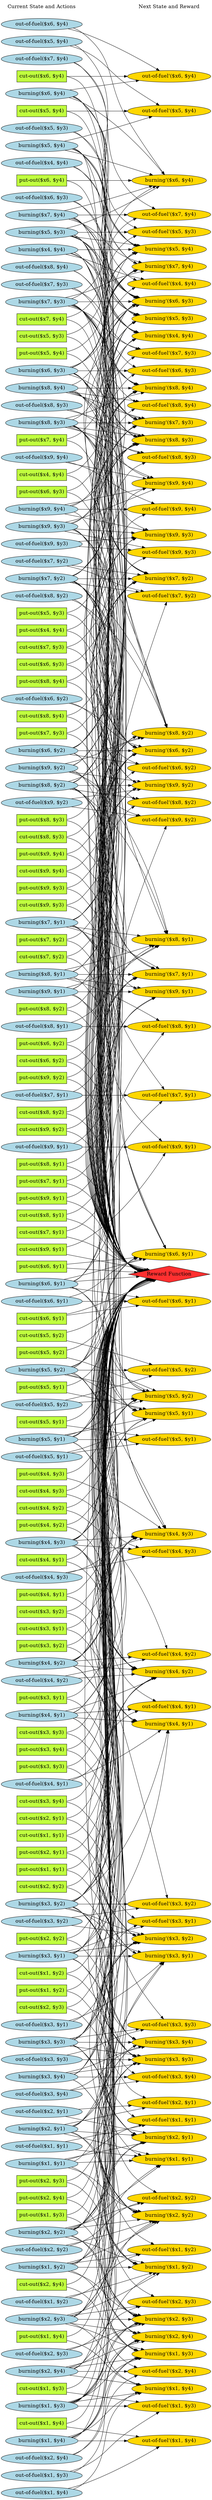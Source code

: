 digraph G {
	graph [bb="0,0,615.79,7853.4",
		fontname=Helvetica,
		fontsize=16,
		rankdir=LR,
		ranksep=2.00,
		ratio=auto,
		size=600
	];
	node [fontsize=16,
		label="\N"
	];
	{
		graph [rank=same];
		"cut-out($x4, $y4)"		 [color=black,
			fillcolor=olivedrab1,
			height=0.5,
			pos="108.89,6364.4",
			shape=box,
			style=filled,
			width=1.8056];
		"put-out($x1, $y1)"		 [color=black,
			fillcolor=olivedrab1,
			height=0.5,
			pos="108.89,1978.4",
			shape=box,
			style=filled,
			width=1.8194];
		"burning($x5, $y1)"		 [color=black,
			fillcolor=lightblue,
			height=0.51069,
			pos="108.89,3330.4",
			shape=ellipse,
			style=filled,
			width=2.6517];
		"put-out($x6, $y3)"		 [color=black,
			fillcolor=olivedrab1,
			height=0.5,
			pos="108.89,6310.4",
			shape=box,
			style=filled,
			width=1.8194];
		"out-of-fuel($x8, $y2)"		 [color=black,
			fillcolor=lightblue,
			height=0.51069,
			pos="108.89,5981.4",
			shape=ellipse,
			style=filled,
			width=3.0248];
		"out-of-fuel($x2, $y3)"		 [color=black,
			fillcolor=lightblue,
			height=0.51069,
			pos="108.89,454.38",
			shape=ellipse,
			style=filled,
			width=3.0248];
		"burning($x4, $y3)"		 [color=black,
			fillcolor=lightblue,
			height=0.51069,
			pos="108.89,3005.4",
			shape=ellipse,
			style=filled,
			width=2.6517];
		"cut-out($x5, $y2)"		 [color=black,
			fillcolor=olivedrab1,
			height=0.5,
			pos="108.89,3654.4",
			shape=box,
			style=filled,
			width=1.8056];
		"put-out($x7, $y1)"		 [color=black,
			fillcolor=olivedrab1,
			height=0.5,
			pos="108.89,4141.4",
			shape=box,
			style=filled,
			width=1.8194];
		"cut-out($x4, $y3)"		 [color=black,
			fillcolor=olivedrab1,
			height=0.5,
			pos="108.89,3167.4",
			shape=box,
			style=filled,
			width=1.8056];
		"burning($x5, $y2)"		 [color=black,
			fillcolor=lightblue,
			height=0.51069,
			pos="108.89,3546.4",
			shape=ellipse,
			style=filled,
			width=2.6517];
		"put-out($x6, $y2)"		 [color=black,
			fillcolor=olivedrab1,
			height=0.5,
			pos="108.89,4573.4",
			shape=box,
			style=filled,
			width=1.8194];
		"out-of-fuel($x2, $y4)"		 [color=black,
			fillcolor=lightblue,
			height=0.51069,
			pos="108.89,128.38",
			shape=ellipse,
			style=filled,
			width=3.0248];
		"out-of-fuel($x8, $y1)"		 [color=black,
			fillcolor=lightblue,
			height=0.51069,
			pos="108.89,4627.4",
			shape=ellipse,
			style=filled,
			width=3.0248];
		"burning($x4, $y4)"		 [color=black,
			fillcolor=lightblue,
			height=0.51069,
			pos="108.89,7072.4",
			shape=ellipse,
			style=filled,
			width=2.6517];
		"cut-out($x5, $y1)"		 [color=black,
			fillcolor=olivedrab1,
			height=0.5,
			pos="108.89,3384.4",
			shape=box,
			style=filled,
			width=1.8056];
		"put-out($x1, $y3)"		 [color=black,
			fillcolor=olivedrab1,
			height=0.5,
			pos="108.89,889.38",
			shape=box,
			style=filled,
			width=1.8194];
		"put-out($x5, $y4)"		 [color=black,
			fillcolor=olivedrab1,
			height=0.5,
			pos="108.89,6745.4",
			shape=box,
			style=filled,
			width=1.8194];
		"put-out($x7, $y2)"		 [color=black,
			fillcolor=olivedrab1,
			height=0.5,
			pos="108.89,4898.4",
			shape=box,
			style=filled,
			width=1.8194];
		"Current State and Actions"		 [color=black,
			fillcolor=white,
			height=0.5,
			pos="108.89,7835.4",
			shape=plaintext,
			style=bold,
			width=2.5139];
		"out-of-fuel($x1, $y4)"		 [color=black,
			fillcolor=lightblue,
			height=0.51069,
			pos="108.89,18.385",
			shape=ellipse,
			style=filled,
			width=3.0248];
		"burning($x5, $y3)"		 [color=black,
			fillcolor=lightblue,
			height=0.51069,
			pos="108.89,7127.4",
			shape=ellipse,
			style=filled,
			width=2.6517];
		"out-of-fuel($x7, $y3)"		 [color=black,
			fillcolor=lightblue,
			height=0.51069,
			pos="108.89,6962.4",
			shape=ellipse,
			style=filled,
			width=3.0248];
		"out-of-fuel($x9, $y1)"		 [color=black,
			fillcolor=lightblue,
			height=0.51069,
			pos="108.89,4249.4",
			shape=ellipse,
			style=filled,
			width=3.0248];
		"out-of-fuel($x2, $y1)"		 [color=black,
			fillcolor=lightblue,
			height=0.51069,
			pos="108.89,1216.4",
			shape=ellipse,
			style=filled,
			width=3.0248];
		"cut-out($x6, $y1)"		 [color=black,
			fillcolor=olivedrab1,
			height=0.5,
			pos="108.89,3708.4",
			shape=box,
			style=filled,
			width=1.8056];
		"cut-out($x5, $y4)"		 [color=black,
			fillcolor=olivedrab1,
			height=0.5,
			pos="108.89,7509.4",
			shape=box,
			style=filled,
			width=1.8056];
		"out-of-fuel($x3, $y2)"		 [color=black,
			fillcolor=lightblue,
			height=0.51069,
			pos="108.89,1815.4",
			shape=ellipse,
			style=filled,
			width=3.0248];
		"out-of-fuel($x8, $y4)"		 [color=black,
			fillcolor=lightblue,
			height=0.51069,
			pos="108.89,7017.4",
			shape=ellipse,
			style=filled,
			width=3.0248];
		"put-out($x1, $y2)"		 [color=black,
			fillcolor=olivedrab1,
			height=0.5,
			pos="108.89,1599.4",
			shape=box,
			style=filled,
			width=1.8194];
		"put-out($x7, $y3)"		 [color=black,
			fillcolor=olivedrab1,
			height=0.5,
			pos="108.89,5549.4",
			shape=box,
			style=filled,
			width=1.8194];
		"put-out($x2, $y1)"		 [color=black,
			fillcolor=olivedrab1,
			height=0.5,
			pos="108.89,2032.4",
			shape=box,
			style=filled,
			width=1.8194];
		"out-of-fuel($x1, $y3)"		 [color=black,
			fillcolor=lightblue,
			height=0.51069,
			pos="108.89,73.385",
			shape=ellipse,
			style=filled,
			width=3.0248];
		"put-out($x6, $y4)"		 [color=black,
			fillcolor=olivedrab1,
			height=0.5,
			pos="108.89,7291.4",
			shape=box,
			style=filled,
			width=1.8194];
		"burning($x5, $y4)"		 [color=black,
			fillcolor=lightblue,
			height=0.51069,
			pos="108.89,7400.4",
			shape=ellipse,
			style=filled,
			width=2.6517];
		"out-of-fuel($x2, $y2)"		 [color=black,
			fillcolor=lightblue,
			height=0.51069,
			pos="108.89,780.38",
			shape=ellipse,
			style=filled,
			width=3.0248];
		"out-of-fuel($x8, $y3)"		 [color=black,
			fillcolor=lightblue,
			height=0.51069,
			pos="108.89,6581.4",
			shape=ellipse,
			style=filled,
			width=3.0248];
		"out-of-fuel($x7, $y4)"		 [color=black,
			fillcolor=lightblue,
			height=0.51069,
			pos="108.89,7671.4",
			shape=ellipse,
			style=filled,
			width=3.0248];
		"out-of-fuel($x9, $y2)"		 [color=black,
			fillcolor=lightblue,
			height=0.51069,
			pos="108.89,5330.4",
			shape=ellipse,
			style=filled,
			width=3.0248];
		"cut-out($x5, $y3)"		 [color=black,
			fillcolor=olivedrab1,
			height=0.5,
			pos="108.89,6799.4",
			shape=box,
			style=filled,
			width=1.8056];
		"cut-out($x6, $y2)"		 [color=black,
			fillcolor=olivedrab1,
			height=0.5,
			pos="108.89,4519.4",
			shape=box,
			style=filled,
			width=1.8056];
		"out-of-fuel($x3, $y1)"		 [color=black,
			fillcolor=lightblue,
			height=0.51069,
			pos="108.89,1491.4",
			shape=ellipse,
			style=filled,
			width=3.0248];
		"put-out($x7, $y4)"		 [color=black,
			fillcolor=olivedrab1,
			height=0.5,
			pos="108.89,6472.4",
			shape=box,
			style=filled,
			width=1.8194];
		"cut-out($x3, $y3)"		 [color=black,
			fillcolor=olivedrab1,
			height=0.5,
			pos="108.89,2410.4",
			shape=box,
			style=filled,
			width=1.8056];
		"burning($x9, $y1)"		 [color=black,
			fillcolor=lightblue,
			height=0.51069,
			pos="108.89,4735.4",
			shape=ellipse,
			style=filled,
			width=2.6517];
		"out-of-fuel($x1, $y2)"		 [color=black,
			fillcolor=lightblue,
			height=0.51069,
			pos="108.89,617.38",
			shape=ellipse,
			style=filled,
			width=3.0248];
		"out-of-fuel($x9, $y3)"		 [color=black,
			fillcolor=lightblue,
			height=0.51069,
			pos="108.89,6146.4",
			shape=ellipse,
			style=filled,
			width=3.0248];
		"burning($x8, $y4)"		 [color=black,
			fillcolor=lightblue,
			height=0.51069,
			pos="108.89,6636.4",
			shape=ellipse,
			style=filled,
			width=2.6517];
		"cut-out($x1, $y1)"		 [color=black,
			fillcolor=olivedrab1,
			height=0.5,
			pos="108.89,2086.4",
			shape=box,
			style=filled,
			width=1.8056];
		"cut-out($x3, $y4)"		 [color=black,
			fillcolor=olivedrab1,
			height=0.5,
			pos="108.89,2194.4",
			shape=box,
			style=filled,
			width=1.8056];
		"burning($x9, $y2)"		 [color=black,
			fillcolor=lightblue,
			height=0.51069,
			pos="108.89,5440.4",
			shape=ellipse,
			style=filled,
			width=2.6517];
		"out-of-fuel($x1, $y1)"		 [color=black,
			fillcolor=lightblue,
			height=0.51069,
			pos="108.89,1106.4",
			shape=ellipse,
			style=filled,
			width=3.0248];
		"out-of-fuel($x9, $y4)"		 [color=black,
			fillcolor=lightblue,
			height=0.51069,
			pos="108.89,6418.4",
			shape=ellipse,
			style=filled,
			width=3.0248];
		"burning($x8, $y3)"		 [color=black,
			fillcolor=lightblue,
			height=0.51069,
			pos="108.89,6526.4",
			shape=ellipse,
			style=filled,
			width=2.6517];
		"cut-out($x1, $y2)"		 [color=black,
			fillcolor=olivedrab1,
			height=0.5,
			pos="108.89,1653.4",
			shape=box,
			style=filled,
			width=1.8056];
		"cut-out($x4, $y2)"		 [color=black,
			fillcolor=olivedrab1,
			height=0.5,
			pos="108.89,3113.4",
			shape=box,
			style=filled,
			width=1.8056];
		"cut-out($x3, $y1)"		 [color=black,
			fillcolor=olivedrab1,
			height=0.5,
			pos="108.89,2735.4",
			shape=box,
			style=filled,
			width=1.8056];
		"cut-out($x1, $y3)"		 [color=black,
			fillcolor=olivedrab1,
			height=0.5,
			pos="108.89,345.38",
			shape=box,
			style=filled,
			width=1.8056];
		"put-out($x9, $y4)"		 [color=black,
			fillcolor=olivedrab1,
			height=0.5,
			pos="108.89,5168.4",
			shape=box,
			style=filled,
			width=1.8194];
		"burning($x9, $y3)"		 [color=black,
			fillcolor=lightblue,
			height=0.51069,
			pos="108.89,6201.4",
			shape=ellipse,
			style=filled,
			width=2.6517];
		"cut-out($x2, $y4)"		 [color=black,
			fillcolor=olivedrab1,
			height=0.5,
			pos="108.89,671.38",
			shape=box,
			style=filled,
			width=1.8056];
		"cut-out($x4, $y1)"		 [color=black,
			fillcolor=olivedrab1,
			height=0.5,
			pos="108.89,2951.4",
			shape=box,
			style=filled,
			width=1.8056];
		"cut-out($x3, $y2)"		 [color=black,
			fillcolor=olivedrab1,
			height=0.5,
			pos="108.89,2789.4",
			shape=box,
			style=filled,
			width=1.8056];
		"cut-out($x1, $y4)"		 [color=black,
			fillcolor=olivedrab1,
			height=0.5,
			pos="108.89,237.38",
			shape=box,
			style=filled,
			width=1.8056];
		"burning($x9, $y4)"		 [color=black,
			fillcolor=lightblue,
			height=0.51069,
			pos="108.89,6256.4",
			shape=ellipse,
			style=filled,
			width=2.6517];
		"cut-out($x2, $y3)"		 [color=black,
			fillcolor=olivedrab1,
			height=0.5,
			pos="108.89,1545.4",
			shape=box,
			style=filled,
			width=1.8056];
		"out-of-fuel($x5, $y3)"		 [color=black,
			fillcolor=lightblue,
			height=0.51069,
			pos="108.89,7455.4",
			shape=ellipse,
			style=filled,
			width=3.0248];
		"burning($x1, $y4)"		 [color=black,
			fillcolor=lightblue,
			height=0.51069,
			pos="108.89,183.38",
			shape=ellipse,
			style=filled,
			width=2.6517];
		"cut-out($x7, $y4)"		 [color=black,
			fillcolor=olivedrab1,
			height=0.5,
			pos="108.89,6853.4",
			shape=box,
			style=filled,
			width=1.8056];
		"put-out($x9, $y2)"		 [color=black,
			fillcolor=olivedrab1,
			height=0.5,
			pos="108.89,4465.4",
			shape=box,
			style=filled,
			width=1.8194];
		"cut-out($x2, $y2)"		 [color=black,
			fillcolor=olivedrab1,
			height=0.5,
			pos="108.89,1924.4",
			shape=box,
			style=filled,
			width=1.8056];
		"put-out($x3, $y3)"		 [color=black,
			fillcolor=olivedrab1,
			height=0.5,
			pos="108.89,2302.4",
			shape=box,
			style=filled,
			width=1.8194];
		"burning($x2, $y1)"		 [color=black,
			fillcolor=lightblue,
			height=0.51069,
			pos="108.89,1161.4",
			shape=ellipse,
			style=filled,
			width=2.6517];
		"burning($x7, $y3)"		 [color=black,
			fillcolor=lightblue,
			height=0.51069,
			pos="108.89,6907.4",
			shape=ellipse,
			style=filled,
			width=2.6517];
		"out-of-fuel($x5, $y4)"		 [color=black,
			fillcolor=lightblue,
			height=0.51069,
			pos="108.89,7726.4",
			shape=ellipse,
			style=filled,
			width=3.0248];
		"burning($x1, $y3)"		 [color=black,
			fillcolor=lightblue,
			height=0.51069,
			pos="108.89,291.38",
			shape=ellipse,
			style=filled,
			width=2.6517];
		"cut-out($x8, $y2)"		 [color=black,
			fillcolor=olivedrab1,
			height=0.5,
			pos="108.89,4357.4",
			shape=box,
			style=filled,
			width=1.8056];
		"cut-out($x7, $y3)"		 [color=black,
			fillcolor=olivedrab1,
			height=0.5,
			pos="108.89,5819.4",
			shape=box,
			style=filled,
			width=1.8056];
		"cut-out($x8, $y1)"		 [color=black,
			fillcolor=olivedrab1,
			height=0.5,
			pos="108.89,4033.4",
			shape=box,
			style=filled,
			width=1.8056];
		"put-out($x4, $y1)"		 [color=black,
			fillcolor=olivedrab1,
			height=0.5,
			pos="108.89,2843.4",
			shape=box,
			style=filled,
			width=1.8194];
		"put-out($x3, $y2)"		 [color=black,
			fillcolor=olivedrab1,
			height=0.5,
			pos="108.89,2681.4",
			shape=box,
			style=filled,
			width=1.8194];
		"put-out($x9, $y3)"		 [color=black,
			fillcolor=olivedrab1,
			height=0.5,
			pos="108.89,5060.4",
			shape=box,
			style=filled,
			width=1.8194];
		"cut-out($x2, $y1)"		 [color=black,
			fillcolor=olivedrab1,
			height=0.5,
			pos="108.89,2140.4",
			shape=box,
			style=filled,
			width=1.8056];
		"put-out($x8, $y4)"		 [color=black,
			fillcolor=olivedrab1,
			height=0.5,
			pos="108.89,5711.4",
			shape=box,
			style=filled,
			width=1.8194];
		"burning($x2, $y2)"		 [color=black,
			fillcolor=lightblue,
			height=0.51069,
			pos="108.89,835.38",
			shape=ellipse,
			style=filled,
			width=2.6517];
		"burning($x7, $y4)"		 [color=black,
			fillcolor=lightblue,
			height=0.51069,
			pos="108.89,7182.4",
			shape=ellipse,
			style=filled,
			width=2.6517];
		"burning($x6, $y4)"		 [color=black,
			fillcolor=lightblue,
			height=0.51069,
			pos="108.89,7563.4",
			shape=ellipse,
			style=filled,
			width=2.6517];
		"burning($x1, $y2)"		 [color=black,
			fillcolor=lightblue,
			height=0.51069,
			pos="108.89,725.38",
			shape=ellipse,
			style=filled,
			width=2.6517];
		"cut-out($x7, $y2)"		 [color=black,
			fillcolor=olivedrab1,
			height=0.5,
			pos="108.89,4844.4",
			shape=box,
			style=filled,
			width=1.8056];
		"put-out($x8, $y3)"		 [color=black,
			fillcolor=olivedrab1,
			height=0.5,
			pos="108.89,5276.4",
			shape=box,
			style=filled,
			width=1.8194];
		"burning($x8, $y2)"		 [color=black,
			fillcolor=lightblue,
			height=0.51069,
			pos="108.89,5385.4",
			shape=ellipse,
			style=filled,
			width=2.6517];
		"put-out($x3, $y1)"		 [color=black,
			fillcolor=olivedrab1,
			height=0.5,
			pos="108.89,2518.4",
			shape=box,
			style=filled,
			width=1.8194];
		"burning($x7, $y1)"		 [color=black,
			fillcolor=lightblue,
			height=0.51069,
			pos="108.89,4952.4",
			shape=ellipse,
			style=filled,
			width=2.6517];
		"burning($x1, $y1)"		 [color=black,
			fillcolor=lightblue,
			height=0.51069,
			pos="108.89,1051.4",
			shape=ellipse,
			style=filled,
			width=2.6517];
		"burning($x6, $y3)"		 [color=black,
			fillcolor=lightblue,
			height=0.51069,
			pos="108.89,6691.4",
			shape=ellipse,
			style=filled,
			width=2.6517];
		"burning($x8, $y1)"		 [color=black,
			fillcolor=lightblue,
			height=0.51069,
			pos="108.89,4790.4",
			shape=ellipse,
			style=filled,
			width=2.6517];
		"cut-out($x7, $y1)"		 [color=black,
			fillcolor=olivedrab1,
			height=0.5,
			pos="108.89,3979.4",
			shape=box,
			style=filled,
			width=1.8056];
		"put-out($x9, $y1)"		 [color=black,
			fillcolor=olivedrab1,
			height=0.5,
			pos="108.89,4087.4",
			shape=box,
			style=filled,
			width=1.8194];
		"put-out($x8, $y2)"		 [color=black,
			fillcolor=olivedrab1,
			height=0.5,
			pos="108.89,4681.4",
			shape=box,
			style=filled,
			width=1.8194];
		"burning($x7, $y2)"		 [color=black,
			fillcolor=lightblue,
			height=0.51069,
			pos="108.89,6036.4",
			shape=ellipse,
			style=filled,
			width=2.6517];
		"out-of-fuel($x4, $y2)"		 [color=black,
			fillcolor=lightblue,
			height=0.51069,
			pos="108.89,2572.4",
			shape=ellipse,
			style=filled,
			width=3.0248];
		"burning($x6, $y2)"		 [color=black,
			fillcolor=lightblue,
			height=0.51069,
			pos="108.89,5495.4",
			shape=ellipse,
			style=filled,
			width=2.6517];
		"put-out($x5, $y2)"		 [color=black,
			fillcolor=olivedrab1,
			height=0.5,
			pos="108.89,3600.4",
			shape=box,
			style=filled,
			width=1.8194];
		"out-of-fuel($x6, $y4)"		 [color=black,
			fillcolor=lightblue,
			height=0.51069,
			pos="108.89,7781.4",
			shape=ellipse,
			style=filled,
			width=3.0248];
		"put-out($x2, $y2)"		 [color=black,
			fillcolor=olivedrab1,
			height=0.5,
			pos="108.89,1761.4",
			shape=box,
			style=filled,
			width=1.8194];
		"burning($x3, $y2)"		 [color=black,
			fillcolor=lightblue,
			height=0.51069,
			pos="108.89,1870.4",
			shape=ellipse,
			style=filled,
			width=2.6517];
		"cut-out($x9, $y1)"		 [color=black,
			fillcolor=olivedrab1,
			height=0.5,
			pos="108.89,3925.4",
			shape=box,
			style=filled,
			width=1.8056];
		"out-of-fuel($x3, $y4)"		 [color=black,
			fillcolor=lightblue,
			height=0.51069,
			pos="108.89,1271.4",
			shape=ellipse,
			style=filled,
			width=3.0248];
		"cut-out($x6, $y3)"		 [color=black,
			fillcolor=olivedrab1,
			height=0.5,
			pos="108.89,5765.4",
			shape=box,
			style=filled,
			width=1.8056];
		"out-of-fuel($x7, $y1)"		 [color=black,
			fillcolor=lightblue,
			height=0.51069,
			pos="108.89,4411.4",
			shape=ellipse,
			style=filled,
			width=3.0248];
		"put-out($x4, $y4)"		 [color=black,
			fillcolor=olivedrab1,
			height=0.5,
			pos="108.89,5873.4",
			shape=box,
			style=filled,
			width=1.8194];
		"put-out($x8, $y1)"		 [color=black,
			fillcolor=olivedrab1,
			height=0.5,
			pos="108.89,4195.4",
			shape=box,
			style=filled,
			width=1.8194];
		"put-out($x1, $y4)"		 [color=black,
			fillcolor=olivedrab1,
			height=0.5,
			pos="108.89,508.38",
			shape=box,
			style=filled,
			width=1.8194];
		"burning($x6, $y1)"		 [color=black,
			fillcolor=lightblue,
			height=0.51069,
			pos="108.89,3817.4",
			shape=ellipse,
			style=filled,
			width=2.6517];
		"out-of-fuel($x4, $y1)"		 [color=black,
			fillcolor=lightblue,
			height=0.51069,
			pos="108.89,2248.4",
			shape=ellipse,
			style=filled,
			width=3.0248];
		"put-out($x2, $y3)"		 [color=black,
			fillcolor=olivedrab1,
			height=0.5,
			pos="108.89,997.38",
			shape=box,
			style=filled,
			width=1.8194];
		"put-out($x5, $y3)"		 [color=black,
			fillcolor=olivedrab1,
			height=0.5,
			pos="108.89,5927.4",
			shape=box,
			style=filled,
			width=1.8194];
		"out-of-fuel($x6, $y3)"		 [color=black,
			fillcolor=lightblue,
			height=0.51069,
			pos="108.89,7237.4",
			shape=ellipse,
			style=filled,
			width=3.0248];
		"burning($x3, $y1)"		 [color=black,
			fillcolor=lightblue,
			height=0.51069,
			pos="108.89,1707.4",
			shape=ellipse,
			style=filled,
			width=2.6517];
		"out-of-fuel($x3, $y3)"		 [color=black,
			fillcolor=lightblue,
			height=0.51069,
			pos="108.89,1381.4",
			shape=ellipse,
			style=filled,
			width=3.0248];
		"out-of-fuel($x7, $y2)"		 [color=black,
			fillcolor=lightblue,
			height=0.51069,
			pos="108.89,6091.4",
			shape=ellipse,
			style=filled,
			width=3.0248];
		"cut-out($x6, $y4)"		 [color=black,
			fillcolor=olivedrab1,
			height=0.5,
			pos="108.89,7617.4",
			shape=box,
			style=filled,
			width=1.8056];
		"out-of-fuel($x5, $y1)"		 [color=black,
			fillcolor=lightblue,
			height=0.51069,
			pos="108.89,3275.4",
			shape=ellipse,
			style=filled,
			width=3.0248];
		"out-of-fuel($x4, $y4)"		 [color=black,
			fillcolor=lightblue,
			height=0.51069,
			pos="108.89,7345.4",
			shape=ellipse,
			style=filled,
			width=3.0248];
		"cut-out($x9, $y4)"		 [color=black,
			fillcolor=olivedrab1,
			height=0.5,
			pos="108.89,5114.4",
			shape=box,
			style=filled,
			width=1.8056];
		"put-out($x2, $y4)"		 [color=black,
			fillcolor=olivedrab1,
			height=0.5,
			pos="108.89,943.38",
			shape=box,
			style=filled,
			width=1.8194];
		"out-of-fuel($x6, $y2)"		 [color=black,
			fillcolor=lightblue,
			height=0.51069,
			pos="108.89,5657.4",
			shape=ellipse,
			style=filled,
			width=3.0248];
		"cut-out($x8, $y3)"		 [color=black,
			fillcolor=olivedrab1,
			height=0.5,
			pos="108.89,5222.4",
			shape=box,
			style=filled,
			width=1.8056];
		"put-out($x6, $y1)"		 [color=black,
			fillcolor=olivedrab1,
			height=0.5,
			pos="108.89,3871.4",
			shape=box,
			style=filled,
			width=1.8194];
		"burning($x3, $y4)"		 [color=black,
			fillcolor=lightblue,
			height=0.51069,
			pos="108.89,1326.4",
			shape=ellipse,
			style=filled,
			width=2.6517];
		"put-out($x4, $y2)"		 [color=black,
			fillcolor=olivedrab1,
			height=0.5,
			pos="108.89,3059.4",
			shape=box,
			style=filled,
			width=1.8194];
		"burning($x4, $y1)"		 [color=black,
			fillcolor=lightblue,
			height=0.51069,
			pos="108.89,2464.4",
			shape=ellipse,
			style=filled,
			width=2.6517];
		"burning($x2, $y3)"		 [color=black,
			fillcolor=lightblue,
			height=0.51069,
			pos="108.89,562.38",
			shape=ellipse,
			style=filled,
			width=2.6517];
		"out-of-fuel($x5, $y2)"		 [color=black,
			fillcolor=lightblue,
			height=0.51069,
			pos="108.89,3438.4",
			shape=ellipse,
			style=filled,
			width=3.0248];
		"out-of-fuel($x4, $y3)"		 [color=black,
			fillcolor=lightblue,
			height=0.51069,
			pos="108.89,2897.4",
			shape=ellipse,
			style=filled,
			width=3.0248];
		"out-of-fuel($x6, $y1)"		 [color=black,
			fillcolor=lightblue,
			height=0.51069,
			pos="108.89,3762.4",
			shape=ellipse,
			style=filled,
			width=3.0248];
		"cut-out($x9, $y3)"		 [color=black,
			fillcolor=olivedrab1,
			height=0.5,
			pos="108.89,5006.4",
			shape=box,
			style=filled,
			width=1.8056];
		"put-out($x5, $y1)"		 [color=black,
			fillcolor=olivedrab1,
			height=0.5,
			pos="108.89,3492.4",
			shape=box,
			style=filled,
			width=1.8194];
		"cut-out($x8, $y4)"		 [color=black,
			fillcolor=olivedrab1,
			height=0.5,
			pos="108.89,5603.4",
			shape=box,
			style=filled,
			width=1.8056];
		"burning($x3, $y3)"		 [color=black,
			fillcolor=lightblue,
			height=0.51069,
			pos="108.89,1436.4",
			shape=ellipse,
			style=filled,
			width=2.6517];
		"burning($x2, $y4)"		 [color=black,
			fillcolor=lightblue,
			height=0.51069,
			pos="108.89,399.38",
			shape=ellipse,
			style=filled,
			width=2.6517];
		"burning($x4, $y2)"		 [color=black,
			fillcolor=lightblue,
			height=0.51069,
			pos="108.89,2627.4",
			shape=ellipse,
			style=filled,
			width=2.6517];
		"put-out($x3, $y4)"		 [color=black,
			fillcolor=olivedrab1,
			height=0.5,
			pos="108.89,2356.4",
			shape=box,
			style=filled,
			width=1.8194];
		"cut-out($x9, $y2)"		 [color=black,
			fillcolor=olivedrab1,
			height=0.5,
			pos="108.89,4303.4",
			shape=box,
			style=filled,
			width=1.8056];
		"put-out($x4, $y3)"		 [color=black,
			fillcolor=olivedrab1,
			height=0.5,
			pos="108.89,3221.4",
			shape=box,
			style=filled,
			width=1.8194];
	}
	{
		graph [rank=same];
		"burning'($x6, $y3)"		 [color=black,
			fillcolor=gold1,
			height=0.51069,
			pos="488.79,6911.4",
			shape=ellipse,
			style=filled,
			width=2.7106];
		"burning'($x1, $y1)"		 [color=black,
			fillcolor=gold1,
			height=0.51069,
			pos="488.79,1051.4",
			shape=ellipse,
			style=filled,
			width=2.7106];
		"out-of-fuel'($x5, $y3)"		 [color=black,
			fillcolor=gold1,
			height=0.51069,
			pos="488.79,7131.4",
			shape=ellipse,
			style=filled,
			width=3.0838];
		"out-of-fuel'($x6, $y1)"		 [color=black,
			fillcolor=gold1,
			height=0.51069,
			pos="488.79,3762.4",
			shape=ellipse,
			style=filled,
			width=3.0838];
		"Next State and Reward"		 [color=black,
			fillcolor=white,
			height=0.5,
			pos="488.79,7835.4",
			shape=plaintext,
			style=bold,
			width=2.25];
		"burning'($x6, $y2)"		 [color=black,
			fillcolor=gold1,
			height=0.51069,
			pos="488.79,5495.4",
			shape=ellipse,
			style=filled,
			width=2.7106];
		"burning'($x7, $y1)"		 [color=black,
			fillcolor=gold1,
			height=0.51069,
			pos="488.79,4790.4",
			shape=ellipse,
			style=filled,
			width=2.7106];
		"out-of-fuel'($x5, $y2)"		 [color=black,
			fillcolor=gold1,
			height=0.51069,
			pos="488.79,3546.4",
			shape=ellipse,
			style=filled,
			width=3.0838];
		"burning'($x6, $y1)"		 [color=black,
			fillcolor=gold1,
			height=0.51069,
			pos="488.79,3910.4",
			shape=ellipse,
			style=filled,
			width=2.7106];
		"out-of-fuel'($x4, $y4)"		 [color=black,
			fillcolor=gold1,
			height=0.51069,
			pos="488.79,6966.4",
			shape=ellipse,
			style=filled,
			width=3.0838];
		"out-of-fuel'($x1, $y1)"		 [color=black,
			fillcolor=gold1,
			height=0.51069,
			pos="488.79,1188.4",
			shape=ellipse,
			style=filled,
			width=3.0838];
		"out-of-fuel'($x6, $y3)"		 [color=black,
			fillcolor=gold1,
			height=0.51069,
			pos="488.79,6691.4",
			shape=ellipse,
			style=filled,
			width=3.0838];
		"out-of-fuel'($x5, $y4)"		 [color=black,
			fillcolor=gold1,
			height=0.51069,
			pos="488.79,7509.4",
			shape=ellipse,
			style=filled,
			width=3.0838];
		"out-of-fuel'($x6, $y2)"		 [color=black,
			fillcolor=gold1,
			height=0.51069,
			pos="488.79,5440.4",
			shape=ellipse,
			style=filled,
			width=3.0838];
		"out-of-fuel'($x7, $y1)"		 [color=black,
			fillcolor=gold1,
			height=0.51069,
			pos="488.79,4411.4",
			shape=ellipse,
			style=filled,
			width=3.0838];
		"out-of-fuel'($x9, $y4)"		 [color=black,
			fillcolor=gold1,
			height=0.51069,
			pos="488.79,6256.4",
			shape=ellipse,
			style=filled,
			width=3.0838];
		"burning'($x5, $y2)"		 [color=black,
			fillcolor=gold1,
			height=0.51069,
			pos="488.79,3478.4",
			shape=ellipse,
			style=filled,
			width=2.7106];
		"burning'($x8, $y1)"		 [color=black,
			fillcolor=gold1,
			height=0.51069,
			pos="488.79,4898.4",
			shape=ellipse,
			style=filled,
			width=2.7106];
		"Reward Function"		 [color=black,
			fillcolor=firebrick1,
			height=0.72222,
			pos="488.79,3848.4",
			shape=diamond,
			style=filled,
			width=3.5278];
		"burning'($x7, $y4)"		 [color=black,
			fillcolor=gold1,
			height=0.51069,
			pos="488.79,7021.4",
			shape=ellipse,
			style=filled,
			width=2.7106];
		"out-of-fuel'($x7, $y2)"		 [color=black,
			fillcolor=gold1,
			height=0.51069,
			pos="488.79,5981.4",
			shape=ellipse,
			style=filled,
			width=3.0838];
		"burning'($x4, $y4)"		 [color=black,
			fillcolor=gold1,
			height=0.51069,
			pos="488.79,6801.4",
			shape=ellipse,
			style=filled,
			width=2.7106];
		"burning'($x5, $y3)"		 [color=black,
			fillcolor=gold1,
			height=0.51069,
			pos="488.79,6856.4",
			shape=ellipse,
			style=filled,
			width=2.7106];
		"out-of-fuel'($x6, $y4)"		 [color=black,
			fillcolor=gold1,
			height=0.51069,
			pos="488.79,7617.4",
			shape=ellipse,
			style=filled,
			width=3.0838];
		"out-of-fuel'($x7, $y3)"		 [color=black,
			fillcolor=gold1,
			height=0.51069,
			pos="488.79,6746.4",
			shape=ellipse,
			style=filled,
			width=3.0838];
		"out-of-fuel'($x9, $y2)"		 [color=black,
			fillcolor=gold1,
			height=0.51069,
			pos="488.79,5275.4",
			shape=ellipse,
			style=filled,
			width=3.0838];
		"burning'($x5, $y4)"		 [color=black,
			fillcolor=gold1,
			height=0.51069,
			pos="488.79,7076.4",
			shape=ellipse,
			style=filled,
			width=2.7106];
		"burning'($x9, $y1)"		 [color=black,
			fillcolor=gold1,
			height=0.51069,
			pos="488.79,4735.4",
			shape=ellipse,
			style=filled,
			width=2.7106];
		"burning'($x8, $y3)"		 [color=black,
			fillcolor=gold1,
			height=0.51069,
			pos="488.79,6471.4",
			shape=ellipse,
			style=filled,
			width=2.7106];
		"out-of-fuel'($x7, $y4)"		 [color=black,
			fillcolor=gold1,
			height=0.51069,
			pos="488.79,7186.4",
			shape=ellipse,
			style=filled,
			width=3.0838];
		"burning'($x7, $y2)"		 [color=black,
			fillcolor=gold1,
			height=0.51069,
			pos="488.79,6036.4",
			shape=ellipse,
			style=filled,
			width=2.7106];
		"burning'($x6, $y4)"		 [color=black,
			fillcolor=gold1,
			height=0.51069,
			pos="488.79,7291.4",
			shape=ellipse,
			style=filled,
			width=2.7106];
		"out-of-fuel'($x9, $y3)"		 [color=black,
			fillcolor=gold1,
			height=0.51069,
			pos="488.79,6118.4",
			shape=ellipse,
			style=filled,
			width=3.0838];
		"out-of-fuel'($x8, $y4)"		 [color=black,
			fillcolor=gold1,
			height=0.51069,
			pos="488.79,6581.4",
			shape=ellipse,
			style=filled,
			width=3.0838];
		"burning'($x8, $y2)"		 [color=black,
			fillcolor=gold1,
			height=0.51069,
			pos="488.79,5550.4",
			shape=ellipse,
			style=filled,
			width=2.7106];
		"burning'($x7, $y3)"		 [color=black,
			fillcolor=gold1,
			height=0.51069,
			pos="488.79,6526.4",
			shape=ellipse,
			style=filled,
			width=2.7106];
		"out-of-fuel'($x3, $y1)"		 [color=black,
			fillcolor=gold1,
			height=0.51069,
			pos="488.79,1817.4",
			shape=ellipse,
			style=filled,
			width=3.0838];
		"out-of-fuel'($x2, $y4)"		 [color=black,
			fillcolor=gold1,
			height=0.51069,
			pos="488.79,399.38",
			shape=ellipse,
			style=filled,
			width=3.0838];
		"out-of-fuel'($x8, $y3)"		 [color=black,
			fillcolor=gold1,
			height=0.51069,
			pos="488.79,6416.4",
			shape=ellipse,
			style=filled,
			width=3.0838];
		"burning'($x4, $y1)"		 [color=black,
			fillcolor=gold1,
			height=0.51069,
			pos="488.79,2435.4",
			shape=ellipse,
			style=filled,
			width=2.7106];
		"burning'($x9, $y3)"		 [color=black,
			fillcolor=gold1,
			height=0.51069,
			pos="488.79,6173.4",
			shape=ellipse,
			style=filled,
			width=2.7106];
		"burning'($x3, $y3)"		 [color=black,
			fillcolor=gold1,
			height=0.51069,
			pos="488.79,1381.4",
			shape=ellipse,
			style=filled,
			width=2.7106];
		"out-of-fuel'($x8, $y2)"		 [color=black,
			fillcolor=gold1,
			height=0.51069,
			pos="488.79,5330.4",
			shape=ellipse,
			style=filled,
			width=3.0838];
		"out-of-fuel'($x9, $y1)"		 [color=black,
			fillcolor=gold1,
			height=0.51069,
			pos="488.79,4249.4",
			shape=ellipse,
			style=filled,
			width=3.0838];
		"burning'($x3, $y2)"		 [color=black,
			fillcolor=gold1,
			height=0.51069,
			pos="488.79,1762.4",
			shape=ellipse,
			style=filled,
			width=2.7106];
		"burning'($x9, $y2)"		 [color=black,
			fillcolor=gold1,
			height=0.51069,
			pos="488.79,5385.4",
			shape=ellipse,
			style=filled,
			width=2.7106];
		"burning'($x8, $y4)"		 [color=black,
			fillcolor=gold1,
			height=0.51069,
			pos="488.79,6636.4",
			shape=ellipse,
			style=filled,
			width=2.7106];
		"out-of-fuel'($x8, $y1)"		 [color=black,
			fillcolor=gold1,
			height=0.51069,
			pos="488.79,4627.4",
			shape=ellipse,
			style=filled,
			width=3.0838];
		"burning'($x4, $y3)"		 [color=black,
			fillcolor=gold1,
			height=0.51069,
			pos="488.79,3032.4",
			shape=ellipse,
			style=filled,
			width=2.7106];
		"burning'($x2, $y4)"		 [color=black,
			fillcolor=gold1,
			height=0.51069,
			pos="488.79,509.38",
			shape=ellipse,
			style=filled,
			width=2.7106];
		"burning'($x5, $y1)"		 [color=black,
			fillcolor=gold1,
			height=0.51069,
			pos="488.79,3398.4",
			shape=ellipse,
			style=filled,
			width=2.7106];
		"burning'($x4, $y2)"		 [color=black,
			fillcolor=gold1,
			height=0.51069,
			pos="488.79,2599.4",
			shape=ellipse,
			style=filled,
			width=2.7106];
		"burning'($x9, $y4)"		 [color=black,
			fillcolor=gold1,
			height=0.51069,
			pos="488.79,6336.4",
			shape=ellipse,
			style=filled,
			width=2.7106];
		"burning'($x3, $y4)"		 [color=black,
			fillcolor=gold1,
			height=0.51069,
			pos="488.79,1436.4",
			shape=ellipse,
			style=filled,
			width=2.7106];
		"out-of-fuel'($x4, $y2)"		 [color=black,
			fillcolor=gold1,
			height=0.51069,
			pos="488.79,2654.4",
			shape=ellipse,
			style=filled,
			width=3.0838];
		"out-of-fuel'($x1, $y3)"		 [color=black,
			fillcolor=gold1,
			height=0.51069,
			pos="488.79,289.38",
			shape=ellipse,
			style=filled,
			width=3.0838];
		"burning'($x2, $y2)"		 [color=black,
			fillcolor=gold1,
			height=0.51069,
			pos="488.79,888.38",
			shape=ellipse,
			style=filled,
			width=2.7106];
		"burning'($x1, $y4)"		 [color=black,
			fillcolor=gold1,
			height=0.51069,
			pos="488.79,344.38",
			shape=ellipse,
			style=filled,
			width=2.7106];
		"out-of-fuel'($x4, $y3)"		 [color=black,
			fillcolor=gold1,
			height=0.51069,
			pos="488.79,2977.4",
			shape=ellipse,
			style=filled,
			width=3.0838];
		"out-of-fuel'($x1, $y2)"		 [color=black,
			fillcolor=gold1,
			height=0.51069,
			pos="488.79,780.38",
			shape=ellipse,
			style=filled,
			width=3.0838];
		"burning'($x2, $y3)"		 [color=black,
			fillcolor=gold1,
			height=0.51069,
			pos="488.79,564.38",
			shape=ellipse,
			style=filled,
			width=2.7106];
		"out-of-fuel'($x2, $y1)"		 [color=black,
			fillcolor=gold1,
			height=0.51069,
			pos="488.79,1243.4",
			shape=ellipse,
			style=filled,
			width=3.0838];
		"out-of-fuel'($x3, $y4)"		 [color=black,
			fillcolor=gold1,
			height=0.51069,
			pos="488.79,1326.4",
			shape=ellipse,
			style=filled,
			width=3.0838];
		"out-of-fuel'($x3, $y3)"		 [color=black,
			fillcolor=gold1,
			height=0.51069,
			pos="488.79,1491.4",
			shape=ellipse,
			style=filled,
			width=3.0838];
		"burning'($x1, $y3)"		 [color=black,
			fillcolor=gold1,
			height=0.51069,
			pos="488.79,454.38",
			shape=ellipse,
			style=filled,
			width=2.7106];
		"out-of-fuel'($x5, $y1)"		 [color=black,
			fillcolor=gold1,
			height=0.51069,
			pos="488.79,3330.4",
			shape=ellipse,
			style=filled,
			width=3.0838];
		"burning'($x3, $y1)"		 [color=black,
			fillcolor=gold1,
			height=0.51069,
			pos="488.79,1707.4",
			shape=ellipse,
			style=filled,
			width=2.7106];
		"out-of-fuel'($x2, $y2)"		 [color=black,
			fillcolor=gold1,
			height=0.51069,
			pos="488.79,943.38",
			shape=ellipse,
			style=filled,
			width=3.0838];
		"out-of-fuel'($x2, $y3)"		 [color=black,
			fillcolor=gold1,
			height=0.51069,
			pos="488.79,619.38",
			shape=ellipse,
			style=filled,
			width=3.0838];
		"out-of-fuel'($x3, $y2)"		 [color=black,
			fillcolor=gold1,
			height=0.51069,
			pos="488.79,1872.4",
			shape=ellipse,
			style=filled,
			width=3.0838];
		"burning'($x1, $y2)"		 [color=black,
			fillcolor=gold1,
			height=0.51069,
			pos="488.79,725.38",
			shape=ellipse,
			style=filled,
			width=2.7106];
		"out-of-fuel'($x1, $y4)"		 [color=black,
			fillcolor=gold1,
			height=0.51069,
			pos="488.79,183.38",
			shape=ellipse,
			style=filled,
			width=3.0838];
		"out-of-fuel'($x4, $y1)"		 [color=black,
			fillcolor=gold1,
			height=0.51069,
			pos="488.79,2490.4",
			shape=ellipse,
			style=filled,
			width=3.0838];
		"burning'($x2, $y1)"		 [color=black,
			fillcolor=gold1,
			height=0.51069,
			pos="488.79,1133.4",
			shape=ellipse,
			style=filled,
			width=2.7106];
	}
	"cut-out($x4, $y4)" -> "out-of-fuel'($x4, $y4)"	 [color=black,
		pos="e,392.22,6957.1 174.09,6368.9 190.11,6372.9 206.04,6379.8 217.79,6391.4 396.63,6568.1 180.62,6764.1 361.79,6938.4 368,6944.4 375.19,\
6949.2 382.92,6953",
		style=solid];
	"cut-out($x4, $y4)" -> "Reward Function"	 [pos="e,402.32,3856.8 174.01,6361.7 190.62,6357.8 206.88,6350.5 217.79,6337.4 566.39,5916.8 18.624,4308.4 361.79,3883.4 370.03,3873.2 \
380.97,3865.8 392.97,3860.5"];
	"put-out($x1, $y1)" -> "burning'($x1, $y1)"	 [color=black,
		pos="e,424.77,1065.4 174.51,1974.6 190.62,1970.6 206.5,1963.6 217.79,1951.4 476.69,1671.9 127.01,1406.4 361.79,1106.4 375.25,1089.2 395.19,\
1077.3 415.25,1069",
		style=solid];
	"put-out($x1, $y1)" -> "Reward Function"	 [pos="e,428.33,3834.7 174.67,1981.4 190.99,1985.3 206.93,1992.6 217.79,2005.4 474.95,2308.8 135.02,3462.6 361.79,3789.4 375.35,3808.9 \
397.1,3822.2 418.76,3831"];
	"burning($x5, $y1)" -> "burning'($x6, $y2)"	 [color=black,
		pos="e,395.99,5489.7 192.65,3339.2 202.27,3343.5 211.03,3349.3 217.79,3357.4 519.43,3717.8 55.393,5111 361.79,5467.4 368.65,5475.4 377.24,\
5481.4 386.69,5485.8",
		style=solid];
	"burning($x5, $y1)" -> "burning'($x6, $y1)"	 [color=black,
		pos="e,397.42,3903.7 190.13,3340.1 200.38,3344.2 209.99,3349.8 217.79,3357.4 391.05,3526.9 185.66,3716.9 361.79,3883.4 369.37,3890.5 \
378.36,3896 388,3900.1",
		style=solid];
	"burning($x5, $y1)" -> "burning'($x5, $y2)"	 [color=black,
		pos="e,447.03,3461.8 173.27,3344 188.05,3347.8 203.61,3352.3 217.79,3357.4 284.44,3381.2 297.15,3396.5 361.79,3425.4 386.65,3436.5 414.52,\
3448.3 437.72,3457.9",
		style=solid];
	"burning($x5, $y1)" -> "Reward Function"	 [pos="e,432.99,3833.6 189.49,3340.4 199.89,3344.4 209.71,3349.9 217.79,3357.4 366.27,3494.9 227.23,3638.2 361.79,3789.4 378.16,3807.8 \
401.47,3820.9 423.6,3830"];
	"burning($x5, $y1)" -> "burning'($x4, $y1)"	 [color=black,
		pos="e,397.21,2441.8 190.32,3320.8 200.67,3316.5 210.26,3310.6 217.79,3302.4 473.86,3023.9 100.85,2737.3 361.79,2463.4 369.11,2455.7 \
378.03,2449.9 387.72,2445.6",
		style=solid];
	"burning($x5, $y1)" -> "burning'($x5, $y1)"	 [color=black,
		pos="e,417.64,3385.8 179.21,3342.9 243.66,3354.5 339.65,3371.7 407.43,3383.9",
		style=solid];
	"burning($x5, $y1)" -> "burning'($x4, $y2)"	 [color=black,
		pos="e,397.55,2606.1 189.75,3320.6 200.24,3316.4 210.03,3310.5 217.79,3302.4 429.9,3080.8 145.81,2845.2 361.79,2627.4 369.26,2619.8 378.28,\
2614.1 388.02,2609.8",
		style=solid];
	"burning($x5, $y1)" -> "out-of-fuel'($x5, $y1)"	 [color=black,
		pos="e,377.45,3330.4 204.77,3330.4 254.06,3330.4 314.82,3330.4 367.4,3330.4",
		style=solid];
	"put-out($x6, $y3)" -> "burning'($x6, $y3)"	 [color=black,
		pos="e,398.28,6904.3 174.65,6315.1 190.48,6319.1 206.18,6325.9 217.79,6337.4 396.37,6513.7 180.89,6709.4 361.79,6883.4 369.58,6890.9 \
378.91,6896.5 388.92,6900.8",
		style=solid];
	"put-out($x6, $y3)" -> "Reward Function"	 [pos="e,402.33,3856.8 174.57,6307.6 190.98,6303.7 207,6296.4 217.79,6283.4 559.02,5872.3 25.876,4298.9 361.79,3883.4 370.04,3873.2 380.98,\
3865.8 392.98,3860.5"];
	"out-of-fuel($x8, $y2)" -> "burning'($x8, $y2)"	 [color=black,
		pos="e,481.15,5568.8 188.93,5968.9 199.17,5965.2 209.11,5960.5 217.79,5954.4 360.42,5854 448.79,5652.2 477.5,5578.3",
		style=solid];
	"out-of-fuel($x8, $y2)" -> "out-of-fuel'($x8, $y2)"	 [color=black,
		pos="e,392.06,5339.5 194.64,5970 203.23,5966.1 211.19,5961 217.79,5954.4 409.7,5760.9 167.33,5549.3 361.79,5358.4 367.94,5352.3 375.08,\
5347.5 382.78,5343.6",
		style=solid];
	"out-of-fuel($x2, $y3)" -> "burning'($x2, $y3)"	 [color=black,
		pos="e,419.97,551.22 174.15,469.12 188.6,472.81 203.79,476.98 217.79,481.38 283.14,501.96 296.17,516.68 361.79,536.38 377.25,541.03 393.99,\
545.28 410.06,548.98",
		style=solid];
	"out-of-fuel($x2, $y3)" -> "out-of-fuel'($x2, $y3)"	 [color=black,
		pos="e,407.09,606.92 181.86,468.04 194.15,471.59 206.57,475.98 217.79,481.38 290.35,516.33 288.77,557.41 361.79,591.38 372.93,596.57 \
385.08,600.82 397.3,604.29",
		style=solid];
	"burning($x4, $y3)" -> "burning'($x5, $y2)"	 [color=black,
		pos="e,427.24,3464.1 189.01,3015.5 199.54,3019.5 209.53,3025 217.79,3032.4 356.11,3156.8 233.37,3290.8 361.79,3425.4 376.92,3441.2 397.54,\
3452.6 417.71,3460.5",
		style=solid];
	"burning($x4, $y3)" -> "Reward Function"	 [pos="e,430.41,3834.3 191.23,3014.8 201.19,3018.9 210.43,3024.6 217.79,3032.4 452.93,3281.4 151.7,3518.9 361.79,3789.4 376.63,3808.5 399.16,\
3821.7 421.08,3830.7"];
	"burning($x4, $y3)" -> "burning'($x4, $y4)"	 [color=black,
		pos="e,395.4,6795.8 193.13,3014.2 202.62,3018.4 211.22,3024.3 217.79,3032.4 480.01,3355.3 95.309,6454 361.79,6773.4 368.41,6781.3 376.74,\
6787.3 385.94,6791.8",
		style=solid];
	"burning($x4, $y3)" -> "burning'($x5, $y3)"	 [color=black,
		pos="e,395.39,6850.8 193.14,3014.2 202.62,3018.4 211.22,3024.3 217.79,3032.4 483.77,3360.1 91.487,6504.2 361.79,6828.4 368.41,6836.3 \
376.73,6842.3 385.93,6846.8",
		style=solid];
	"burning($x4, $y3)" -> "burning'($x5, $y4)"	 [color=black,
		pos="e,395.37,7070.8 193.15,3014.2 202.63,3018.4 211.23,3024.3 217.79,3032.4 498.8,3379.4 76.2,6705.2 361.79,7048.4 368.4,7056.3 376.72,\
7062.3 385.92,7066.8",
		style=solid];
	"burning($x4, $y3)" -> "burning'($x3, $y3)"	 [color=black,
		pos="e,396.2,1387.3 192.47,2996.4 202.12,2992.2 210.94,2986.4 217.79,2978.4 445.63,2712.5 130.44,1672.2 361.79,1409.4 368.75,1401.5 377.39,\
1395.5 386.88,1391.1",
		style=solid];
	"burning($x4, $y3)" -> "burning'($x3, $y2)"	 [color=black,
		pos="e,396.46,1768.5 191.99,2996.3 201.77,2992.1 210.76,2986.3 217.79,2978.4 569.73,2579.6 4.5849,2184.4 361.79,1790.4 368.86,1782.6 \
377.58,1776.7 387.1,1772.3",
		style=solid];
	"burning($x4, $y3)" -> "burning'($x4, $y3)"	 [color=black,
		pos="e,397.34,3025.9 198.97,3011.7 255.49,3015.8 328.74,3021 387.33,3025.2",
		style=solid];
	"burning($x4, $y3)" -> "burning'($x4, $y2)"	 [color=black,
		pos="e,400.31,2607.3 188.49,2995.1 199.15,2991.1 209.32,2985.7 217.79,2978.4 345.29,2868 232.83,2736 361.79,2627.4 370.25,2620.3 380.14,\
2614.8 390.58,2610.7",
		style=solid];
	"burning($x4, $y3)" -> "burning'($x3, $y4)"	 [color=black,
		pos="e,396.23,1442.3 192.45,2996.4 202.1,2992.2 210.93,2986.4 217.79,2978.4 438.14,2722.1 138.06,1717.7 361.79,1464.4 368.76,1456.5 377.41,\
1450.6 386.9,1446.1",
		style=solid];
	"burning($x4, $y3)" -> "out-of-fuel'($x4, $y3)"	 [color=black,
		pos="e,387.07,2984.8 198.49,2998.8 251.8,2994.9 320.11,2989.8 376.96,2985.6",
		style=solid];
	"cut-out($x5, $y2)" -> "out-of-fuel'($x5, $y2)"	 [color=black,
		pos="e,436.23,3562.6 173.92,3638.9 188.38,3635.2 203.64,3631.3 217.79,3627.4 289.75,3607.6 371.8,3582.6 426.37,3565.7",
		style=solid];
	"cut-out($x5, $y2)" -> "Reward Function"	 [pos="e,445.54,3831.2 174.12,3666 188.86,3669.9 204.19,3674.9 217.79,3681.4 290.02,3715.8 293.2,3748.2 361.79,3789.4 385.36,3803.5 412.88,\
3816.8 436.17,3827.1"];
	"put-out($x7, $y1)" -> "burning'($x7, $y1)"	 [color=black,
		pos="e,398.11,4783.5 174.53,4145.8 190.45,4149.8 206.23,4156.7 217.79,4168.4 409.16,4361.2 167.87,4572.2 361.79,4762.4 369.43,4769.9 \
378.6,4775.5 388.46,4779.8",
		style=solid];
	"put-out($x7, $y1)" -> "Reward Function"	 [pos="e,413.94,3859.2 174.49,4133.7 189.7,4129.7 205.14,4123.6 217.79,4114.4 315.6,4043.2 264.91,3955.8 361.79,3883.4 374.24,3874.1 389.05,\
3867.2 404.06,3862.2"];
	"cut-out($x4, $y3)" -> "Reward Function"	 [pos="e,431.54,3834.1 173.97,3171.7 190.08,3175.7 206.09,3182.6 217.79,3194.4 409.43,3387.5 189.62,3578.7 361.79,3789.4 377.24,3808.3 \
400.12,3821.5 422.17,3830.5"];
	"cut-out($x4, $y3)" -> "out-of-fuel'($x4, $y3)"	 [color=black,
		pos="e,404.21,2989.3 174.1,3157 188.99,3153.1 204.4,3147.7 217.79,3140.4 294.81,3098.4 284.22,3046.4 361.79,3005.4 371.9,3000 382.99,\
2995.7 394.27,2992.2",
		style=solid];
	"burning($x5, $y2)" -> "burning'($x6, $y3)"	 [color=black,
		pos="e,395.44,6905.7 193.1,3555.2 202.58,3559.4 211.2,3565.3 217.79,3573.4 450.56,3858.6 125.26,6601.3 361.79,6883.4 368.43,6891.3 376.77,\
6897.3 385.98,6901.8",
		style=solid];
	"burning($x5, $y2)" -> "burning'($x6, $y2)"	 [color=black,
		pos="e,396.06,5489.6 192.59,3555.3 202.22,3559.5 211,3565.3 217.79,3573.4 489.95,3896 85.368,5148.4 361.79,5467.4 368.68,5475.3 377.29,\
5481.3 386.75,5485.8",
		style=solid];
	"burning($x5, $y2)" -> "out-of-fuel'($x5, $y2)"	 [color=black,
		pos="e,377.45,3546.4 204.77,3546.4 254.06,3546.4 314.82,3546.4 367.4,3546.4",
		style=solid];
	"burning($x5, $y2)" -> "burning'($x6, $y1)"	 [color=black,
		pos="e,400.04,3902.6 187.64,3556.9 198.54,3560.8 209.01,3566.1 217.79,3573.4 334.9,3670.2 243.05,3788.6 361.79,3883.4 370.29,3890.2 380.11,\
3895.3 390.43,3899.3",
		style=solid];
	"burning($x5, $y2)" -> "burning'($x5, $y2)"	 [color=black,
		pos="e,417.64,3491 179.21,3533.9 243.66,3522.3 339.65,3505 407.43,3492.8",
		style=solid];
	"burning($x5, $y2)" -> "Reward Function"	 [pos="e,438.73,3832.6 185.01,3557.5 196.63,3561.3 208,3566.5 217.79,3573.4 312.09,3639.9 274.32,3714.1 361.79,3789.4 381.34,3806.2 406.49,\
3819.2 429.18,3828.8"];
	"burning($x5, $y2)" -> "burning'($x5, $y3)"	 [color=black,
		pos="e,395.45,6850.7 193.09,3555.2 202.58,3559.4 211.19,3565.3 217.79,3573.4 446.8,3853.8 129.08,6551.1 361.79,6828.4 368.43,6836.3 376.77,\
6842.3 385.98,6846.7",
		style=solid];
	"burning($x5, $y2)" -> "burning'($x4, $y1)"	 [color=black,
		pos="e,396.59,2441.6 191.88,3537.2 201.68,3533.1 210.7,3527.3 217.79,3519.4 533.87,3166.6 41.058,2812 361.79,2463.4 368.92,2455.6 377.67,\
2449.8 387.22,2445.4",
		style=solid];
	"burning($x5, $y2)" -> "burning'($x4, $y3)"	 [color=black,
		pos="e,479.98,3050.8 186.63,3535.5 197.79,3531.7 208.6,3526.4 217.79,3519.4 300.46,3455.9 435.44,3153.8 475.94,3060.1",
		style=solid];
	"burning($x5, $y2)" -> "burning'($x5, $y1)"	 [color=black,
		pos="e,447.03,3415 173.27,3532.7 188.05,3528.9 203.61,3524.5 217.79,3519.4 284.44,3495.6 297.15,3480.2 361.79,3451.4 386.65,3440.3 414.52,\
3428.5 437.72,3418.9",
		style=solid];
	"burning($x5, $y2)" -> "burning'($x4, $y2)"	 [color=black,
		pos="e,397.12,2605.7 191.7,3537.1 201.53,3532.9 210.61,3527.2 217.79,3519.4 489.4,3223.6 86.274,2919.5 361.79,2627.4 369.07,2619.7 377.97,\
2613.8 387.64,2609.5",
		style=solid];
	"put-out($x6, $y2)" -> "burning'($x6, $y2)"	 [color=black,
		pos="e,397.16,5489 174.55,4577.1 190.66,4581.1 206.53,4588.2 217.79,4600.4 482.64,4887.5 93.153,5183.8 361.79,5467.4 369.09,5475.1 378,\
5480.9 387.68,5485.3",
		style=solid];
	"put-out($x6, $y2)" -> "Reward Function"	 [pos="e,405.76,3857.5 174.43,4569.2 190.45,4565.2 206.3,4558.2 217.79,4546.4 427.64,4329.9 154.74,4102.6 361.79,3883.4 371.26,3873.4 383.33,\
3866.1 396.24,3860.9"];
	"out-of-fuel($x2, $y4)" -> "out-of-fuel'($x2, $y4)"	 [color=black,
		pos="e,398.5,388.52 187.54,141.16 198.27,144.98 208.71,149.94 217.79,156.38 311.57,222.95 266.85,306.48 361.79,371.38 370.04,377.03 379.25,\
381.56 388.82,385.18",
		style=solid];
	"out-of-fuel($x2, $y4)" -> "burning'($x2, $y4)"	 [color=black,
		pos="e,400.85,501.3 190.81,140.65 200.59,144.56 209.9,149.68 217.79,156.38 338.24,258.62 239.56,381.28 361.79,481.38 370.5,488.52 380.66,\
493.94 391.34,498.03",
		style=solid];
	"out-of-fuel($x8, $y1)" -> "burning'($x8, $y1)"	 [color=black,
		pos="e,455.56,4881 186.51,4640.4 197.45,4644 208.22,4648.6 217.79,4654.4 300.39,4704.6 288.44,4754.4 361.79,4817.4 388.09,4840 421.16,\
4861 446.82,4876",
		style=solid];
	"out-of-fuel($x8, $y1)" -> "out-of-fuel'($x8, $y1)"	 [color=black,
		pos="e,377.7,4627.4 217.93,4627.4 264.67,4627.4 319.55,4627.4 367.57,4627.4",
		style=solid];
	"burning($x4, $y4)" -> "out-of-fuel'($x4, $y4)"	 [color=black,
		pos="e,417.45,6980.5 168.93,7058 184.86,7053.8 202.05,7049.2 217.79,7044.4 282.63,7024.7 296.61,7012.9 361.79,6994.4 376.47,6990.2 392.25,\
6986.3 407.51,6982.8",
		style=solid];
	"burning($x4, $y4)" -> "Reward Function"	 [pos="e,402.19,3856.7 192.06,7063.2 201.96,7058.9 210.96,7052.8 217.79,7044.4 439.19,6771.3 142.72,4158.4 361.79,3883.4 369.96,3873.1 \
380.86,3865.7 392.84,3860.4"];
	"burning($x4, $y4)" -> "burning'($x4, $y4)"	 [color=black,
		pos="e,404.09,6810.6 183.89,7060.9 195.9,7056.9 207.69,7051.6 217.79,7044.4 311.57,6977.8 266.85,6894.3 361.79,6829.4 371.62,6822.7 382.79,\
6817.5 394.33,6813.6",
		style=solid];
	"burning($x4, $y4)" -> "burning'($x5, $y3)"	 [color=black,
		pos="e,407.02,6866.6 181.08,7060.2 193.85,7056.3 206.63,7051.2 217.79,7044.4 299.55,6994.7 279.16,6932.6 361.79,6884.4 372.63,6878.1 \
384.76,6873.2 397.1,6869.4",
		style=solid];
	"burning($x4, $y4)" -> "burning'($x5, $y4)"	 [color=black,
		pos="e,391.32,7075.4 204.28,7073.4 257.99,7074 325.45,7074.7 381.08,7075.3",
		style=solid];
	"burning($x4, $y4)" -> "burning'($x4, $y3)"	 [color=black,
		pos="e,476.03,3050.8 192.12,7063.3 202.01,7058.9 210.99,7052.8 217.79,7044.4 478.6,6720.3 264.19,3707.7 361.79,3303.4 384.67,3208.6 441.88,\
3106.9 470.67,3059.5",
		style=solid];
	"burning($x4, $y4)" -> "burning'($x3, $y4)"	 [color=black,
		pos="e,395.28,1441.9 192.22,7063.4 202.09,7059 211.05,7052.9 217.79,7044.4 603.58,6558.8 -32.5,1943.1 361.79,1464.4 368.36,1456.4 376.65,\
1450.4 385.84,1445.9",
		style=solid];
	"cut-out($x5, $y1)" -> "Reward Function"	 [pos="e,434.01,3833.5 174.14,3390 189.87,3394 205.66,3400.6 217.79,3411.4 352.23,3530.7 239.45,3657.7 361.79,3789.4 378.69,3807.6 402.34,\
3820.7 424.59,3829.8"];
	"cut-out($x5, $y1)" -> "out-of-fuel'($x5, $y1)"	 [color=black,
		pos="e,404.13,3342.3 174,3375.2 234.41,3366.6 325.64,3353.6 394.19,3343.8",
		style=solid];
	"put-out($x1, $y3)" -> "Reward Function"	 [pos="e,427.68,3834.8 174.65,892.11 191.06,896.05 207.06,903.33 217.79,916.38 420.71,1163.3 183.57,3524.1 361.79,3789.4 374.99,3809 396.54,\
3822.3 418.13,3831.2"];
	"put-out($x1, $y3)" -> "burning'($x1, $y3)"	 [color=black,
		pos="e,400.1,462.07 174.43,883.72 190.07,879.7 205.74,873.1 217.79,862.38 352.75,742.36 225.25,600.61 361.79,482.38 370.15,475.14 379.98,\
469.65 390.39,465.51",
		style=solid];
	"put-out($x5, $y4)" -> "Reward Function"	 [pos="e,402.24,3856.8 174.64,6742.7 191.06,6738.7 207.06,6731.4 217.79,6718.4 618.43,6231.1 -32.552,4375.7 361.79,3883.4 369.99,3873.1 \
380.9,3865.7 392.89,3860.4"];
	"put-out($x5, $y4)" -> "burning'($x5, $y4)"	 [color=black,
		pos="e,401.99,7067.9 174.44,6752.3 189.82,6756.3 205.35,6762.6 217.79,6772.4 326.45,6858 252,6964.2 361.79,7048.4 370.87,7055.3 381.33,\
7060.6 392.27,7064.7",
		style=solid];
	"put-out($x7, $y2)" -> "Reward Function"	 [pos="e,404.13,3857.2 174.43,4894.8 190.64,4890.9 206.59,4883.8 217.79,4871.4 515.41,4542.2 68.423,4216.3 361.79,3883.4 370.64,3873.3 \
382.1,3866.1 394.49,3860.8"];
	"put-out($x7, $y2)" -> "burning'($x7, $y2)"	 [color=black,
		pos="e,396.56,6030.2 174.53,4901.8 190.74,4905.8 206.66,4912.9 217.79,4925.4 541.2,5287.6 33.602,5650.5 361.79,6008.4 368.9,6016.1 377.65,\
6022 387.19,6026.4",
		style=solid];
	"Current State and Actions" -> "Next State and Reward"	 [color=black,
		pos="e,407.56,7835.4 199.45,7835.4 259.18,7835.4 337.44,7835.4 397.35,7835.4",
		style=invis];
	"out-of-fuel($x1, $y4)" -> "burning'($x1, $y4)"	 [color=black,
		pos="e,402.06,335.79 189.53,30.88 199.68,34.748 209.43,39.797 217.79,46.385 324.61,130.56 253.5,234.11 361.79,316.38 370.9,323.31 381.38,\
328.58 392.33,332.59",
		style=solid];
	"out-of-fuel($x1, $y4)" -> "out-of-fuel'($x1, $y4)"	 [color=black,
		pos="e,457.99,165.56 175.36,32.957 189.53,36.779 204.3,41.283 217.79,46.385 303.59,78.85 397.89,130.72 449.22,160.45",
		style=solid];
	"burning($x5, $y3)" -> "burning'($x6, $y3)"	 [color=black,
		pos="e,407.02,6921.6 181.08,7115.2 193.85,7111.3 206.63,7106.2 217.79,7099.4 299.55,7049.7 279.16,6987.6 361.79,6939.4 372.63,6933.1 \
384.76,6928.2 397.1,6924.4",
		style=solid];
	"burning($x5, $y3)" -> "out-of-fuel'($x5, $y3)"	 [color=black,
		pos="e,377.87,7130.2 204.28,7128.4 253.77,7128.9 314.93,7129.6 367.76,7130.1",
		style=solid];
	"burning($x5, $y3)" -> "burning'($x6, $y2)"	 [color=black,
		pos="e,396.19,5501.3 191.45,7118.1 201.5,7113.7 210.71,7107.7 217.79,7099.4 445.42,6831.3 129.47,5787.4 361.79,5523.4 368.74,5515.5 377.39,\
5509.5 386.87,5505.1",
		style=solid];
	"burning($x5, $y3)" -> "Reward Function"	 [pos="e,402.18,3856.7 192.07,7118.2 201.97,7113.9 210.97,7107.8 217.79,7099.4 442.93,6821.4 139.02,4163.2 361.79,3883.4 369.96,3873.1 \
380.86,3865.7 392.84,3860.4"];
	"burning($x5, $y3)" -> "burning'($x4, $y4)"	 [color=black,
		pos="e,402.06,6810 185.63,7116.3 197.18,7112.3 208.36,7106.8 217.79,7099.4 324.61,7015.2 253.5,6911.7 361.79,6829.4 370.9,6822.5 381.38,\
6817.2 392.33,6813.2",
		style=solid];
	"burning($x5, $y3)" -> "burning'($x5, $y3)"	 [color=black,
		pos="e,404.09,6865.6 183.89,7115.9 195.9,7111.9 207.69,7106.6 217.79,7099.4 311.57,7032.8 266.85,6949.3 361.79,6884.4 371.62,6877.7 382.79,\
6872.5 394.33,6868.6",
		style=solid];
	"burning($x5, $y3)" -> "burning'($x5, $y4)"	 [color=black,
		pos="e,409.07,7087 187.74,7116.9 249.16,7108.6 334.88,7097 398.98,7088.4",
		style=solid];
	"burning($x5, $y3)" -> "burning'($x6, $y4)"	 [color=black,
		pos="e,457.97,7273.7 172.22,7141.2 187.33,7145.1 203.3,7149.9 217.79,7155.4 303.51,7187.7 397.84,7239.1 449.2,7268.6",
		style=solid];
	"burning($x5, $y3)" -> "burning'($x4, $y3)"	 [color=black,
		pos="e,476.03,3050.8 192.12,7118.3 202.01,7113.9 211,7107.8 217.79,7099.4 482.34,6770.5 262.87,3713.7 361.79,3303.4 384.65,3208.6 441.87,\
3106.9 470.67,3059.5",
		style=solid];
	"burning($x5, $y3)" -> "burning'($x4, $y2)"	 [color=black,
		pos="e,395.34,2604.9 192.17,7118.3 202.05,7113.9 211.02,7107.8 217.79,7099.4 528.27,6711.1 44.51,3010.1 361.79,2627.4 368.39,2619.4 376.7,\
2613.4 385.89,2608.9",
		style=solid];
	"out-of-fuel($x7, $y3)" -> "out-of-fuel'($x7, $y3)"	 [color=black,
		pos="e,402.05,6757.9 184.77,6949.1 196.29,6945.3 207.7,6940.5 217.79,6934.4 299.55,6884.7 279.16,6822.6 361.79,6774.4 371.2,6768.9 381.58,\
6764.5 392.22,6760.9",
		style=solid];
	"out-of-fuel($x7, $y3)" -> "burning'($x7, $y3)"	 [color=black,
		pos="e,400.1,6534.1 191.7,6950.3 201.23,6946.3 210.23,6941.2 217.79,6934.4 352.22,6813.8 225.25,6672.6 361.79,6554.4 370.15,6547.1 379.98,\
6541.7 390.39,6537.5",
		style=solid];
	"out-of-fuel($x9, $y1)" -> "burning'($x9, $y1)"	 [color=black,
		pos="e,448.93,4718.6 192.75,4261.1 201.88,4264.9 210.5,4269.9 217.79,4276.4 352.23,4395.7 248.51,4514.8 361.79,4654.4 382.6,4680 413.78,\
4700.2 439.92,4714",
		style=solid];
	"out-of-fuel($x9, $y1)" -> "out-of-fuel'($x9, $y1)"	 [color=black,
		pos="e,377.7,4249.4 217.93,4249.4 264.67,4249.4 319.55,4249.4 367.57,4249.4",
		style=solid];
	"out-of-fuel($x2, $y1)" -> "out-of-fuel'($x2, $y1)"	 [color=black,
		pos="e,386.46,1236.1 209.68,1223.5 260.93,1227.2 323.54,1231.6 376.37,1235.4",
		style=solid];
	"out-of-fuel($x2, $y1)" -> "burning'($x2, $y1)"	 [color=black,
		pos="e,424.44,1147.3 176.15,1201.8 242.83,1187.2 345.43,1164.7 414.5,1149.5",
		style=solid];
	"cut-out($x6, $y1)" -> "out-of-fuel'($x6, $y1)"	 [color=black,
		pos="e,404.13,3750.4 174,3717.5 234.41,3726.2 325.64,3739.2 394.19,3749",
		style=solid];
	"cut-out($x6, $y1)" -> "Reward Function"	 [pos="e,449.59,3830.2 173.97,3722.7 188.5,3726.4 203.77,3730.7 217.79,3735.4 297.63,3761.9 387.12,3801.4 440.4,3826"];
	"cut-out($x5, $y4)" -> "out-of-fuel'($x5, $y4)"	 [color=black,
		pos="e,377.75,7509.4 174,7509.4 226.87,7509.4 303.34,7509.4 367.56,7509.4",
		style=solid];
	"cut-out($x5, $y4)" -> "Reward Function"	 [pos="e,402.14,3856.7 174.17,7506.9 190.78,7503 207.01,7495.6 217.79,7482.4 470.3,7171.9 113.29,4197.1 361.79,3883.4 369.93,3873.1 380.82,\
3865.7 392.79,3860.3"];
	"out-of-fuel($x3, $y2)" -> "burning'($x3, $y2)"	 [color=black,
		pos="e,410.08,1773.3 193.29,1803.7 254.55,1795.1 337.59,1783.5 399.88,1774.7",
		style=solid];
	"out-of-fuel($x3, $y2)" -> "out-of-fuel'($x3, $y2)"	 [color=black,
		pos="e,406.2,1860.1 190.96,1827.6 251.15,1836.7 333.31,1849.1 395.93,1858.5",
		style=solid];
	"out-of-fuel($x8, $y4)" -> "out-of-fuel'($x8, $y4)"	 [color=black,
		pos="e,393.97,6591.1 191.7,7005.3 201.23,7001.3 210.23,6996.2 217.79,6989.4 352.22,6868.8 225.25,6727.6 361.79,6609.4 368.56,6603.5 376.29,\
6598.8 384.5,6595",
		style=solid];
	"out-of-fuel($x8, $y4)" -> "burning'($x8, $y4)"	 [color=black,
		pos="e,400.85,6644.5 190.81,7005.1 200.59,7001.2 209.9,6996.1 217.79,6989.4 338.24,6887.1 239.56,6764.5 361.79,6664.4 370.5,6657.2 380.66,\
6651.8 391.34,6647.7",
		style=solid];
	"put-out($x1, $y2)" -> "Reward Function"	 [pos="e,427.86,3834.7 174.51,1602.2 190.92,1606.2 206.96,1613.4 217.79,1626.4 526.66,1996.1 89.914,3391.7 361.79,3789.4 375.15,3808.9 \
396.74,3822.2 418.31,3831"];
	"put-out($x1, $y2)" -> "burning'($x1, $y2)"	 [color=black,
		pos="e,397.24,731.84 174.47,1595.6 190.58,1591.6 206.47,1584.5 217.79,1572.4 469.66,1301.9 106.35,1020.5 361.79,753.38 369.12,745.71 \
378.06,739.92 387.75,735.58",
		style=solid];
	"put-out($x7, $y3)" -> "Reward Function"	 [pos="e,402.93,3856.9 174.62,5546.3 190.93,5542.4 206.88,5535.2 217.79,5522.4 455.17,5244.3 128,4164.5 361.79,3883.4 370.23,3873.2 381.35,\
3865.9 393.48,3860.6"];
	"put-out($x7, $y3)" -> "burning'($x7, $y3)"	 [color=black,
		pos="e,397.08,6520.1 174.62,5553.1 190.74,5557.1 206.59,5564.1 217.79,5576.4 497.53,5882.6 78.013,6195.9 361.79,6498.4 369.05,6506.1 \
377.94,6512 387.6,6516.3",
		style=solid];
	"put-out($x2, $y1)" -> "Reward Function"	 [pos="e,428.36,3834.7 174.65,2035.4 190.97,2039.4 206.91,2046.6 217.79,2059.4 467.58,2353.4 141.44,3472.7 361.79,3789.4 375.37,3808.9 \
397.13,3822.1 418.78,3831"];
	"put-out($x2, $y1)" -> "burning'($x2, $y1)"	 [color=black,
		pos="e,397.2,1139.8 174.51,2028.6 190.62,2024.6 206.5,2017.6 217.79,2005.4 476.42,1726.3 99.479,1437.1 361.79,1161.4 369.11,1153.7 378.03,\
1147.9 387.71,1143.5",
		style=solid];
	"out-of-fuel($x1, $y3)" -> "out-of-fuel'($x1, $y3)"	 [color=black,
		pos="e,457.78,271.59 180.12,87.312 192.97,91.055 206.03,95.692 217.79,101.38 290.03,136.36 295.72,164.8 361.79,210.38 390.49,230.19 423.99,\
251.09 449.22,266.41",
		style=solid];
	"out-of-fuel($x1, $y3)" -> "burning'($x1, $y3)"	 [color=black,
		pos="e,400.85,446.3 190.81,85.651 200.59,89.562 209.9,94.685 217.79,101.38 338.24,203.62 239.56,326.28 361.79,426.38 370.5,433.52 380.66,\
438.94 391.34,443.03",
		style=solid];
	"put-out($x6, $y4)" -> "Reward Function"	 [pos="e,402.16,3856.7 174.43,7288.8 190.95,7284.9 207.05,7277.6 217.79,7264.4 455.41,6973 127.94,4177.8 361.79,3883.4 369.95,3873.1 380.84,\
3865.7 392.82,3860.4"];
	"put-out($x6, $y4)" -> "burning'($x6, $y4)"	 [color=black,
		pos="e,390.88,7291.4 174.43,7291.4 230.97,7291.4 314.27,7291.4 380.78,7291.4",
		style=solid];
	"burning($x5, $y4)" -> "burning'($x6, $y3)"	 [color=black,
		pos="e,399.44,6918.8 188.15,7390.1 199.05,7386 209.38,7380.2 217.79,7372.4 365.93,7233.9 211.23,7075.3 361.79,6939.4 369.94,6932 379.59,\
6926.5 389.86,6922.3",
		style=solid];
	"burning($x5, $y4)" -> "out-of-fuel'($x5, $y4)"	 [color=black,
		pos="e,435.94,7493.2 167.68,7415 183.92,7419.2 201.57,7423.9 217.79,7428.4 289.56,7448.5 371.47,7473.3 426.08,7490.2",
		style=solid];
	"burning($x5, $y4)" -> "Reward Function"	 [pos="e,402.15,3856.7 192.1,7391.3 201.99,7386.9 210.98,7380.8 217.79,7372.4 461.48,7070.5 120.68,4187.4 361.79,3883.4 369.94,3873.1 380.83,\
3865.7 392.81,3860.4"];
	"burning($x5, $y4)" -> "burning'($x4, $y4)"	 [color=black,
		pos="e,398.29,6808.5 189.13,7390.4 199.77,7386.2 209.76,7380.4 217.79,7372.4 394.8,7196.3 181.7,7002.3 361.79,6829.4 369.59,6821.9 378.92,\
6816.2 388.93,6812",
		style=solid];
	"burning($x5, $y4)" -> "burning'($x5, $y3)"	 [color=black,
		pos="e,398.84,6863.6 188.66,7390.3 199.43,7386.1 209.58,7380.3 217.79,7372.4 380.31,7215.1 196.52,7038.7 361.79,6884.4 369.75,6876.9 \
379.23,6871.3 389.37,6867.1",
		style=solid];
	"burning($x5, $y4)" -> "burning'($x5, $y4)"	 [color=black,
		pos="e,402.08,7085 185.61,7389.3 197.16,7385.3 208.35,7379.8 217.79,7372.4 324.12,7288.9 254,7186 361.79,7104.4 370.91,7097.5 381.4,7092.2 \
392.35,7088.2",
		style=solid];
	"burning($x5, $y4)" -> "burning'($x6, $y4)"	 [color=black,
		pos="e,437.2,7307.2 167.68,7385.8 183.92,7381.6 201.57,7376.9 217.79,7372.4 290.11,7352.2 372.74,7327.1 427.34,7310.2",
		style=solid];
	"burning($x5, $y4)" -> "burning'($x4, $y3)"	 [color=black,
		pos="e,476.01,3050.8 192.14,7391.3 202.03,7386.9 211.01,7380.8 217.79,7372.4 500.89,7019.5 256.32,3743.3 361.79,3303.4 384.53,3208.5 \
441.8,3106.9 470.64,3059.5",
		style=solid];
	"out-of-fuel($x2, $y2)" -> "burning'($x2, $y2)"	 [color=black,
		pos="e,436.68,872.68 170.2,795.65 185.73,799.68 202.41,804.11 217.79,808.38 289.85,828.4 372.2,853.07 426.81,869.67",
		style=solid];
	"out-of-fuel($x2, $y2)" -> "out-of-fuel'($x2, $y2)"	 [color=black,
		pos="e,407.49,930.85 180.08,794.4 192.94,798.13 206.01,802.74 217.79,808.38 289.71,842.81 289.28,882.23 361.79,915.38 373.05,920.53 385.31,\
924.76 397.62,928.23",
		style=solid];
	"out-of-fuel($x8, $y3)" -> "burning'($x8, $y3)"	 [color=black,
		pos="e,420.32,6484.6 172.4,6566.4 187.36,6562.4 203.21,6558 217.79,6553.4 282.96,6532.8 296.27,6518.8 361.79,6499.4 377.35,6494.8 394.2,\
6490.5 410.36,6486.8",
		style=solid];
	"out-of-fuel($x8, $y3)" -> "out-of-fuel'($x8, $y3)"	 [color=black,
		pos="e,407.11,6428.9 180.12,6567.5 192.97,6563.7 206.03,6559.1 217.79,6553.4 290.03,6518.4 288.94,6478.1 361.79,6444.4 372.94,6439.2 \
385.1,6435 397.32,6431.5",
		style=solid];
	"out-of-fuel($x7, $y4)" -> "burning'($x7, $y4)"	 [color=black,
		pos="e,398.11,7028.3 194.64,7660 203.22,7656.1 211.19,7651 217.79,7644.4 409.43,7451.3 167.6,7240 361.79,7049.4 369.42,7041.9 378.59,\
7036.2 388.46,7031.9",
		style=solid];
	"out-of-fuel($x7, $y4)" -> "out-of-fuel'($x7, $y4)"	 [color=black,
		pos="e,446.25,7203.5 192.76,7659.6 201.89,7655.8 210.5,7650.9 217.79,7644.4 352.75,7524.4 246.91,7403.8 361.79,7264.4 381.83,7240.1 411.53,\
7221.2 437.06,7208.1",
		style=solid];
	"out-of-fuel($x9, $y2)" -> "out-of-fuel'($x9, $y2)"	 [color=black,
		pos="e,404.65,5287.5 191.89,5318.5 251.52,5309.8 332.35,5298 394.45,5289",
		style=solid];
	"out-of-fuel($x9, $y2)" -> "burning'($x9, $y2)"	 [color=black,
		pos="e,411.1,5374.2 191.89,5342.3 253.71,5351.3 338.29,5363.6 401.2,5372.8",
		style=solid];
	"cut-out($x5, $y3)" -> "out-of-fuel'($x5, $y3)"	 [color=black,
		pos="e,396.43,7121.1 174.17,6806.2 189.64,6810.2 205.29,6816.5 217.79,6826.4 326.69,6912.4 251.75,7018.9 361.79,7103.4 369.37,7109.2 \
377.93,7113.9 386.92,7117.6",
		style=solid];
	"cut-out($x5, $y3)" -> "Reward Function"	 [pos="e,402.23,3856.7 174.09,6796.8 190.7,6792.9 206.94,6785.6 217.79,6772.4 625.81,6275.7 -39.806,4385.3 361.79,3883.4 369.98,3873.1 \
380.9,3865.7 392.88,3860.4"];
	"cut-out($x6, $y2)" -> "out-of-fuel'($x6, $y2)"	 [color=black,
		pos="e,390.85,5431.6 173.98,4523 190.29,4527 206.4,4534 217.79,4546.4 482.37,4833.1 93.428,5129.2 361.79,5412.4 367.48,5418.4 374.15,\
5423.2 381.39,5427.2",
		style=solid];
	"cut-out($x6, $y2)" -> "Reward Function"	 [pos="e,406.25,3857.5 174.01,4515.1 190.12,4511.1 206.12,4504.2 217.79,4492.4 413.17,4294.4 168.97,4083.8 361.79,3883.4 371.41,3873.4 \
383.63,3866.2 396.65,3861"];
	"out-of-fuel($x3, $y1)" -> "out-of-fuel'($x3, $y1)"	 [color=black,
		pos="e,396.5,1807.1 190.9,1503.6 200.56,1507.3 209.8,1512.1 217.79,1518.4 325.22,1602.4 253.25,1706.8 361.79,1789.4 369.4,1795.2 377.97,\
1799.8 386.98,1803.5",
		style=solid];
	"out-of-fuel($x3, $y1)" -> "burning'($x3, $y1)"	 [color=black,
		pos="e,467.72,1689.3 181.1,1505.3 193.6,1508.8 206.28,1513.1 217.79,1518.4 314.73,1562.6 413.51,1642.5 460.16,1682.8",
		style=solid];
	"put-out($x7, $y4)" -> "Reward Function"	 [pos="e,402.3,3856.8 174.6,6469.6 191.01,6465.7 207.02,6458.4 217.79,6445.4 581.14,6005.9 4.1193,4327.5 361.79,3883.4 370.02,3873.2 380.95,\
3865.8 392.94,3860.5"];
	"put-out($x7, $y4)" -> "burning'($x7, $y4)"	 [color=black,
		pos="e,398.81,7014.2 174.45,6477.3 190.28,6481.3 206.03,6488.1 217.79,6499.4 382.58,6658 194.91,6837 361.79,6993.4 369.74,7000.8 379.21,\
7006.5 389.35,7010.7",
		style=solid];
	"cut-out($x3, $y3)" -> "Reward Function"	 [pos="e,428.6,3834.5 173.9,2413.4 190.4,2417.4 206.64,2424.6 217.79,2437.4 614.36,2893.3 10.929,3297.4 361.79,3789.4 375.59,3808.7 397.41,\
3821.9 419.04,3830.8"];
	"cut-out($x3, $y3)" -> "out-of-fuel'($x3, $y3)"	 [color=black,
		pos="e,472.1,1509.6 173.96,2406.4 190.17,2402.4 206.24,2395.4 217.79,2383.4 438.39,2153.1 239.05,1974.8 361.79,1680.4 388.27,1616.9 437.2,\
1552.1 465.67,1517.3",
		style=solid];
	"burning($x9, $y1)" -> "burning'($x8, $y1)"	 [color=black,
		pos="e,457.95,4880.8 172.21,4749.2 187.32,4753.2 203.29,4757.9 217.79,4763.4 303.43,4795.5 397.78,4846.6 449.17,4875.8",
		style=solid];
	"burning($x9, $y1)" -> "Reward Function"	 [pos="e,404.72,3857.3 191.34,4726.1 201.29,4721.9 210.49,4716.2 217.79,4708.4 471.28,4435.8 111.82,4159.2 361.79,3883.4 370.84,3873.4 \
382.47,3866.2 395,3860.9"];
	"burning($x9, $y1)" -> "burning'($x9, $y1)"	 [color=black,
		pos="e,390.9,4735.4 204.77,4735.4 258.28,4735.4 325.31,4735.4 380.7,4735.4",
		style=solid];
	"burning($x9, $y1)" -> "burning'($x8, $y2)"	 [color=black,
		pos="e,397.36,5543.8 190.19,4745.1 200.56,4749.4 210.19,4755.3 217.79,4763.4 452.38,5014.1 122.82,5275.8 361.79,5522.4 369.18,5530 378.14,\
5535.8 387.85,5540.1",
		style=solid];
	"burning($x9, $y1)" -> "out-of-fuel'($x9, $y1)"	 [color=black,
		pos="e,466.76,4267.7 188.02,4724.9 198.81,4721 209.14,4715.7 217.79,4708.4 338.43,4607 274.83,4515.8 361.79,4384.4 389.93,4341.9 431.74,\
4300.1 459.37,4274.5",
		style=solid];
	"burning($x9, $y1)" -> "burning'($x9, $y2)"	 [color=black,
		pos="e,398.11,5378.5 189.56,4745.4 200.07,4749.6 209.92,4755.4 217.79,4763.4 408.32,4957 167.87,5167.2 361.79,5357.4 369.43,5364.9 378.6,\
5370.5 388.46,5374.8",
		style=solid];
	"out-of-fuel($x1, $y2)" -> "out-of-fuel'($x1, $y2)"	 [color=black,
		pos="e,407.13,767.82 181.82,631.12 194.12,634.66 206.54,639.03 217.79,644.38 290.02,678.77 289.11,718.96 361.79,752.38 372.95,757.52 \
385.12,761.74 397.34,765.2",
		style=solid];
	"out-of-fuel($x1, $y2)" -> "burning'($x1, $y2)"	 [color=black,
		pos="e,437.73,709.61 171.93,632.39 186.97,636.17 202.99,640.31 217.79,644.38 290.42,664.36 373.32,689.59 427.88,706.54",
		style=solid];
	"out-of-fuel($x9, $y3)" -> "out-of-fuel'($x9, $y3)"	 [color=black,
		pos="e,387.19,6125.8 209.18,6139 260.75,6135.2 323.91,6130.5 377.05,6126.6",
		style=solid];
	"out-of-fuel($x9, $y3)" -> "burning'($x9, $y3)"	 [color=black,
		pos="e,397.16,6166.9 209.68,6153.5 264.43,6157.4 332.16,6162.3 387.06,6166.2",
		style=solid];
	"burning($x8, $y4)" -> "Reward Function"	 [pos="e,402.26,3856.8 192.01,6627.2 201.91,6622.8 210.93,6616.8 217.79,6608.4 601.37,6138.7 -17.775,4356.3 361.79,3883.4 370,3873.2 380.92,\
3865.8 392.91,3860.4"];
	"burning($x8, $y4)" -> "burning'($x7, $y4)"	 [color=black,
		pos="e,400.82,7013.3 186.69,6647 197.98,6651.1 208.81,6656.7 217.79,6664.4 339.24,6768 238.53,6892 361.79,6993.4 370.49,7000.5 380.63,\
7006 391.31,7010.1",
		style=solid];
	"burning($x8, $y4)" -> "burning'($x8, $y3)"	 [color=black,
		pos="e,411.77,6482.8 176.7,6623.4 190.64,6619.5 204.99,6614.6 217.79,6608.4 290.03,6573.4 288.94,6533.1 361.79,6499.4 374.31,6493.6 388.09,\
6489 401.81,6485.3",
		style=solid];
	"burning($x8, $y4)" -> "out-of-fuel'($x8, $y4)"	 [color=black,
		pos="e,404.81,6593.5 185.46,6625.4 245.67,6616.6 330.26,6604.3 394.65,6594.9",
		style=solid];
	"burning($x8, $y4)" -> "burning'($x7, $y3)"	 [color=black,
		pos="e,420.32,6539.6 169.57,6622.1 185.35,6618 202.29,6613.3 217.79,6608.4 282.96,6587.8 296.27,6573.8 361.79,6554.4 377.35,6549.8 394.2,\
6545.5 410.36,6541.8",
		style=solid];
	"burning($x8, $y4)" -> "burning'($x9, $y3)"	 [color=black,
		pos="e,430.21,6188.2 187.58,6625.9 198.62,6621.8 209.14,6616.1 217.79,6608.4 351.97,6488.1 237.93,6360.3 361.79,6229.4 377.7,6212.6 399.56,\
6200.5 420.62,6191.9",
		style=solid];
	"burning($x8, $y4)" -> "burning'($x8, $y4)"	 [color=black,
		pos="e,390.9,6636.4 204.77,6636.4 258.28,6636.4 325.31,6636.4 380.7,6636.4",
		style=solid];
	"burning($x8, $y4)" -> "burning'($x9, $y4)"	 [color=black,
		pos="e,432.75,6351.6 183.94,6624.9 195.94,6621 207.72,6615.6 217.79,6608.4 312.49,6540.6 272.22,6463.9 361.79,6389.4 379.59,6374.6 402.12,\
6363.4 423.2,6355.1",
		style=solid];
	"cut-out($x1, $y1)" -> "out-of-fuel'($x1, $y1)"	 [color=black,
		pos="e,390.89,1197.2 173.95,2082.7 190.25,2078.8 206.37,2071.7 217.79,2059.4 476.15,1780.6 99.753,1491.7 361.79,1216.4 367.49,1210.4 \
374.17,1205.5 381.42,1201.6",
		style=solid];
	"cut-out($x1, $y1)" -> "Reward Function"	 [pos="e,428.39,3834.7 174.07,2089.3 190.58,2093.2 206.77,2100.5 217.79,2113.4 460.22,2397.9 147.86,3482.8 361.79,3789.4 375.4,3808.9 397.17,\
3822.1 418.81,3831"];
	"cut-out($x3, $y4)" -> "Reward Function"	 [pos="e,428.45,3834.6 174.02,2197.3 190.53,2201.3 206.73,2208.5 217.79,2221.4 445.5,2487.1 160.7,3503 361.79,3789.4 375.45,3808.8 397.24,\
3822.1 418.88,3831"];
	"cut-out($x3, $y4)" -> "out-of-fuel'($x3, $y4)"	 [color=black,
		pos="e,390.94,1335.2 173.9,2190.7 190.2,2186.7 206.33,2179.7 217.79,2167.4 468.04,1899 108,1619.4 361.79,1354.4 367.51,1348.4 374.2,1343.6 \
381.46,1339.7",
		style=solid];
	"burning($x9, $y2)" -> "burning'($x8, $y1)"	 [color=black,
		pos="e,483.82,4916.8 185.67,5429.4 197.21,5425.3 208.39,5419.8 217.79,5412.4 385.34,5279.5 460.61,5013.9 481.49,4926.8",
		style=solid];
	"burning($x9, $y2)" -> "Reward Function"	 [pos="e,402.99,3857 191.43,5431 201.48,5426.7 210.7,5420.7 217.79,5412.4 439.05,5152.5 142.75,4145.1 361.79,3883.4 370.27,3873.3 381.4,\
3865.9 393.54,3860.6"];
	"burning($x9, $y2)" -> "out-of-fuel'($x9, $y2)"	 [color=black,
		pos="e,407.11,5287.9 176.7,5427.4 190.64,5423.5 204.99,5418.6 217.79,5412.4 290.03,5377.4 288.94,5337.1 361.79,5303.4 372.94,5298.2 385.1,\
5294 397.32,5290.5",
		style=solid];
	"burning($x9, $y2)" -> "burning'($x8, $y3)"	 [color=black,
		pos="e,396.69,6465 190.76,5450 200.98,5454.2 210.42,5460.2 217.79,5468.4 510.47,5794.3 63.407,6122.7 361.79,6443.4 368.96,6451.1 377.74,\
6456.9 387.31,6461.3",
		style=solid];
	"burning($x9, $y2)" -> "burning'($x8, $y2)"	 [color=black,
		pos="e,420.32,5537.2 169.57,5454.7 185.35,5458.8 202.29,5463.5 217.79,5468.4 282.96,5489 296.27,5502.9 361.79,5522.4 377.35,5527 394.2,\
5531.3 410.36,5535",
		style=solid];
	"burning($x9, $y2)" -> "burning'($x9, $y3)"	 [color=black,
		pos="e,397.55,6166.6 189.76,5450.2 200.25,5454.4 210.03,5460.3 217.79,5468.4 430.43,5690.7 145.26,5926.9 361.79,6145.4 369.26,6152.9 \
378.28,6158.6 388.02,6162.9",
		style=solid];
	"burning($x9, $y2)" -> "burning'($x9, $y2)"	 [color=black,
		pos="e,411.06,5396.6 185.46,5429.4 247.61,5420.3 335.74,5407.5 400.82,5398",
		style=solid];
	"out-of-fuel($x1, $y1)" -> "burning'($x1, $y1)"	 [color=black,
		pos="e,411.1,1062.5 191.89,1094.5 253.71,1085.5 338.29,1073.1 401.2,1064",
		style=solid];
	"out-of-fuel($x1, $y1)" -> "out-of-fuel'($x1, $y1)"	 [color=black,
		pos="e,420.49,1173.8 176.58,1120.9 242.02,1135.1 341.73,1156.7 410.57,1171.6",
		style=solid];
	"out-of-fuel($x9, $y4)" -> "out-of-fuel'($x9, $y4)"	 [color=black,
		pos="e,444.06,6273.3 178.42,6404.2 191.69,6400.7 205.33,6396.4 217.79,6391.4 286.15,6364 295.73,6341.9 361.79,6309.4 385.26,6297.8 411.88,\
6286.4 434.59,6277.1",
		style=solid];
	"out-of-fuel($x9, $y4)" -> "burning'($x9, $y4)"	 [color=black,
		pos="e,423.97,6350.2 176.58,6403.9 243.13,6389.5 345.13,6367.3 414.05,6352.4",
		style=solid];
	"burning($x8, $y3)" -> "Reward Function"	 [pos="e,402.28,3856.8 193.01,6517.5 202.51,6513.3 211.15,6507.4 217.79,6499.4 588.52,6050.5 -3.1336,4337 361.79,3883.4 370.01,3873.2 380.94,\
3865.8 392.93,3860.5"];
	"burning($x8, $y3)" -> "burning'($x7, $y4)"	 [color=black,
		pos="e,399.09,7013.9 188.45,6536.7 199.25,6540.9 209.46,6546.6 217.79,6554.4 367.49,6694.9 209.63,6855.5 361.79,6993.4 369.86,7000.7 \
379.41,7006.2 389.59,7010.4",
		style=solid];
	"burning($x8, $y3)" -> "burning'($x8, $y3)"	 [color=black,
		pos="e,411.06,6482.6 185.46,6515.4 247.61,6506.3 335.74,6493.5 400.82,6484",
		style=solid];
	"burning($x8, $y3)" -> "burning'($x7, $y2)"	 [color=black,
		pos="e,428.71,6051 189.09,6516.3 199.61,6512.3 209.58,6506.9 217.79,6499.4 360.01,6370 230.82,6232.2 361.79,6091.4 377.23,6074.8 398.55,\
6062.9 419.26,6054.6",
		style=solid];
	"burning($x8, $y3)" -> "burning'($x8, $y2)"	 [color=black,
		pos="e,481.72,5568.8 190.2,6516.7 200.43,6512.6 210.02,6507 217.79,6499.4 396.1,6323.4 292.48,6195.1 361.79,5954.4 402.69,5812.3 457.15,\
5644 478.57,5578.4",
		style=solid];
	"burning($x8, $y3)" -> "burning'($x7, $y3)"	 [color=black,
		pos="e,390.9,6526.4 204.77,6526.4 258.28,6526.4 325.31,6526.4 380.7,6526.4",
		style=solid];
	"burning($x8, $y3)" -> "out-of-fuel'($x8, $y3)"	 [color=black,
		pos="e,416.35,6430.4 171.31,6512.4 186.59,6508.5 202.87,6504.1 217.79,6499.4 283.14,6478.8 296.17,6464.1 361.79,6444.4 376.14,6440.1 \
391.58,6436.1 406.58,6432.6",
		style=solid];
	"burning($x8, $y3)" -> "burning'($x9, $y2)"	 [color=black,
		pos="e,396.56,5391.6 191.91,6517.2 201.7,6513.1 210.72,6507.3 217.79,6499.4 542.01,6136.1 32.774,5772.3 361.79,5413.4 368.9,5405.6 377.65,\
5399.8 387.19,5395.4",
		style=solid];
	"burning($x8, $y3)" -> "burning'($x8, $y4)"	 [color=black,
		pos="e,420.32,6623.2 169.57,6540.7 185.35,6544.8 202.29,6549.5 217.79,6554.4 282.96,6575 296.27,6588.9 361.79,6608.4 377.35,6613 394.2,\
6617.3 410.36,6621",
		style=solid];
	"burning($x8, $y3)" -> "burning'($x9, $y4)"	 [color=black,
		pos="e,441.55,6352.6 178.43,6513.7 191.83,6510 205.52,6505.3 217.79,6499.4 290.35,6464.4 292.11,6429.8 361.79,6389.4 383.89,6376.6 409.67,\
6365.2 432.14,6356.3",
		style=solid];
	"cut-out($x1, $y2)" -> "Reward Function"	 [pos="e,427.88,3834.7 173.93,1656.1 190.54,1660 206.82,1667.3 217.79,1680.4 519.29,2040.6 96.342,3401.8 361.79,3789.4 375.16,3808.9 396.76,\
3822.1 418.33,3831"];
	"cut-out($x1, $y2)" -> "out-of-fuel'($x1, $y2)"	 [color=black,
		pos="e,444.63,797.32 174.09,1649.5 190.3,1645.6 206.33,1638.5 217.79,1626.4 455.09,1374.6 168.51,1148.3 361.79,861.38 379.66,834.86 409.44,\
815.12 435.57,801.78",
		style=solid];
	"cut-out($x4, $y2)" -> "Reward Function"	 [pos="e,431.03,3834.1 174.12,3117.5 190.23,3121.5 206.21,3128.5 217.79,3140.4 423.88,3352.1 177.02,3558.8 361.79,3789.4 376.99,3808.4 \
399.71,3821.5 421.68,3830.5"];
	"cut-out($x4, $y2)" -> "out-of-fuel'($x4, $y2)"	 [color=black,
		pos="e,481.86,2673.1 173.92,3105.8 189.31,3101.8 204.98,3095.7 217.79,3086.4 366.69,2978.1 451.95,2760.3 478.62,2682.7",
		style=solid];
	"cut-out($x3, $y1)" -> "Reward Function"	 [pos="e,429.27,3834.4 173.91,2738.8 190.31,2742.7 206.49,2749.8 217.79,2762.4 525.99,3105.1 87.985,3418.6 361.79,3789.4 375.98,3808.6 \
398,3821.8 419.69,3830.7"];
	"cut-out($x3, $y1)" -> "out-of-fuel'($x3, $y1)"	 [color=black,
		pos="e,390.86,1826.2 173.98,2731.8 190.28,2727.8 206.39,2720.7 217.79,2708.4 481.56,2422.7 94.254,2127.6 361.79,1845.4 367.48,1839.4 \
374.15,1834.5 381.4,1830.6",
		style=solid];
	"cut-out($x1, $y3)" -> "Reward Function"	 [pos="e,427.6,3834.9 174.15,347.92 190.77,351.82 206.99,359.14 217.79,372.38 457.87,666.94 151.16,3473.1 361.79,3789.4 374.91,3809.1 396.45,\
3822.4 418.04,3831.2"];
	"cut-out($x1, $y3)" -> "out-of-fuel'($x1, $y3)"	 [color=black,
		pos="e,405.51,301.58 174,335.89 234.81,326.87 326.86,313.23 395.55,303.05",
		style=solid];
	"put-out($x9, $y4)" -> "Reward Function"	 [pos="e,403.51,3857 174.4,5165.1 190.71,5161.2 206.71,5154 217.79,5141.4 588.77,4718.2 -3.7182,4311.3 361.79,3883.4 370.43,3873.3 381.71,\
3866 393.97,3860.7"];
	"put-out($x9, $y4)" -> "burning'($x9, $y4)"	 [color=black,
		pos="e,422.13,6322.9 174.53,5171.8 190.74,5175.8 206.67,5182.9 217.79,5195.4 542.56,5559.3 65.778,5895.7 361.79,6283.4 374.47,6300 393.35,\
6311.5 412.65,6319.3",
		style=solid];
	"burning($x9, $y3)" -> "Reward Function"	 [pos="e,402.36,3856.8 191.93,6192.1 201.85,6187.8 210.89,6181.7 217.79,6173.4 542.29,5780.1 40.646,4279.4 361.79,3883.4 370.05,3873.2 \
381,3865.8 393,3860.5"];
	"burning($x9, $y3)" -> "burning'($x8, $y3)"	 [color=black,
		pos="e,404.1,6462.2 183.59,6212.8 195.7,6216.8 207.6,6222.2 217.79,6229.4 311.34,6295.6 267.08,6378.8 361.79,6443.4 371.62,6450.1 382.8,\
6455.2 394.34,6459.1",
		style=solid];
	"burning($x9, $y3)" -> "out-of-fuel'($x9, $y3)"	 [color=black,
		pos="e,421.31,6133 172.72,6187.6 238.23,6173.2 340.97,6150.6 411.2,6135.2",
		style=solid];
	"burning($x9, $y3)" -> "burning'($x8, $y2)"	 [color=black,
		pos="e,482.19,5568.9 187,6190.7 198.18,6186.6 208.89,6181 217.79,6173.4 316.37,6089 445.07,5689 479.19,5578.7",
		style=solid];
	"burning($x9, $y3)" -> "burning'($x9, $y3)"	 [color=black,
		pos="e,397.78,6180.1 198.49,6194.8 255.21,6190.6 328.91,6185.2 387.73,6180.8",
		style=solid];
	"burning($x9, $y3)" -> "burning'($x9, $y2)"	 [color=black,
		pos="e,397.36,5392 190.19,6191.6 200.56,6187.4 210.19,6181.5 217.79,6173.4 452.65,5922.3 122.54,5660.3 361.79,5413.4 369.17,5405.8 378.14,\
5400 387.85,5395.7",
		style=solid];
	"burning($x9, $y3)" -> "burning'($x8, $y4)"	 [color=black,
		pos="e,400.1,6628.7 187.58,6211.9 198.62,6216 209.14,6221.6 217.79,6229.4 351.97,6349.7 225.51,6490.5 361.79,6608.4 370.16,6615.6 379.99,\
6621.1 390.4,6625.3",
		style=solid];
	"burning($x9, $y3)" -> "burning'($x9, $y4)"	 [color=black,
		pos="e,447.49,6319.7 169.92,6215.6 185.61,6219.6 202.43,6224.4 217.79,6229.4 260.1,6243.2 372.49,6288.9 438.16,6315.9",
		style=solid];
	"cut-out($x2, $y4)" -> "Reward Function"	 [pos="e,427.65,3834.8 174.12,673.95 190.73,677.86 206.96,685.16 217.79,698.38 435.6,964.41 170.59,3503.6 361.79,3789.4 374.95,3809.1 396.5,\
3822.3 418.09,3831.2"];
	"cut-out($x2, $y4)" -> "out-of-fuel'($x2, $y4)"	 [color=black,
		pos="e,398.47,410.21 174.03,663.51 189.33,659.5 204.94,653.47 217.79,644.38 312.32,577.6 266.38,492.91 361.79,427.38 370.03,421.72 379.23,\
417.19 388.8,413.55",
		style=solid];
	"cut-out($x4, $y1)" -> "Reward Function"	 [pos="e,430.29,3834.3 174.17,2955.2 190.38,2959.1 206.4,2966.2 217.79,2978.4 467.5,3246.1 138.99,3498.9 361.79,3789.4 376.52,3808.6 399.02,\
3821.8 420.95,3830.8"];
	"cut-out($x4, $y1)" -> "out-of-fuel'($x4, $y1)"	 [color=black,
		pos="e,449.14,2507.7 173.96,2945.6 189.7,2941.6 205.53,2935 217.79,2924.4 345.55,2813.7 254.05,2702.6 361.79,2572.4 382.92,2546.8 414.1,\
2526.5 440.16,2512.4",
		style=solid];
	"cut-out($x3, $y2)" -> "Reward Function"	 [pos="e,429.67,3834.5 174.13,2792.9 190.43,2796.8 206.51,2803.9 217.79,2816.4 511.35,3140.3 100.76,3438.7 361.79,3789.4 376.11,3808.6 \
398.28,3821.8 420.06,3830.8"];
	"cut-out($x3, $y2)" -> "out-of-fuel'($x3, $y2)"	 [color=black,
		pos="e,483.29,1891.1 174.09,2784.5 190.01,2780.5 205.9,2773.7 217.79,2762.4 284.25,2699.1 445.56,2046.5 480.88,1901",
		style=solid];
	"cut-out($x1, $y4)" -> "Reward Function"	 [pos="e,427.59,3834.9 174.17,239.91 190.78,243.81 207,251.13 217.79,264.38 465.25,568.4 144.73,3463 361.79,3789.4 374.9,3809.1 396.43,\
3822.4 418.02,3831.2"];
	"cut-out($x1, $y4)" -> "out-of-fuel'($x1, $y4)"	 [color=black,
		pos="e,404.13,195.34 174,228.22 234.41,219.59 325.64,206.55 394.19,196.76",
		style=solid];
	"burning($x9, $y4)" -> "out-of-fuel'($x9, $y4)"	 [color=black,
		pos="e,377.45,6256.4 204.77,6256.4 254.06,6256.4 314.82,6256.4 367.4,6256.4",
		style=solid];
	"burning($x9, $y4)" -> "Reward Function"	 [pos="e,402.35,3856.8 191.94,6247.1 201.86,6242.8 210.9,6236.7 217.79,6228.4 549.76,5825.4 33.261,4289.2 361.79,3883.4 370.04,3873.2 380.99,\
3865.8 392.99,3860.5"];
	"burning($x9, $y4)" -> "burning'($x8, $y3)"	 [color=black,
		pos="e,407.02,6461.2 182.49,6268.2 194.78,6272 207.03,6276.9 217.79,6283.4 299.77,6332.7 279.16,6395.2 361.79,6443.4 372.63,6449.7 384.76,\
6454.6 397.1,6458.4",
		style=solid];
	"burning($x9, $y4)" -> "burning'($x9, $y3)"	 [color=black,
		pos="e,424.5,6187.3 172.72,6242.6 239.23,6228 344.12,6204.9 414.39,6189.5",
		style=solid];
	"burning($x9, $y4)" -> "burning'($x8, $y4)"	 [color=black,
		pos="e,400.85,6628.3 188.03,6266.8 198.82,6270.8 209.15,6276.1 217.79,6283.4 338.68,6385.1 239.56,6508.3 361.79,6608.4 370.5,6615.5 380.66,\
6620.9 391.34,6625",
		style=solid];
	"burning($x9, $y4)" -> "burning'($x9, $y4)"	 [color=black,
		pos="e,423.05,6322.7 174,6270 240.13,6284 343.2,6305.8 413,6320.6",
		style=solid];
	"cut-out($x2, $y3)" -> "Reward Function"	 [pos="e,427.84,3834.7 173.96,1548.1 190.57,1552 206.84,1559.3 217.79,1572.4 534.04,1951.5 83.485,3381.6 361.79,3789.4 375.13,3808.9 396.72,\
3822.2 418.29,3831"];
	"cut-out($x2, $y3)" -> "out-of-fuel'($x2, $y3)"	 [color=black,
		pos="e,442.99,636.27 173.91,1541.7 190.21,1537.7 206.34,1530.7 217.79,1518.4 469.93,1247.6 155.22,1005.4 361.79,698.38 379.12,672.63 \
407.96,653.64 433.69,640.74",
		style=solid];
	"out-of-fuel($x5, $y3)" -> "out-of-fuel'($x5, $y3)"	 [color=black,
		pos="e,396.53,7141.7 189.23,7443 199.49,7439.1 209.34,7434 217.79,7427.4 324.12,7343.9 254,7241 361.79,7159.4 369.41,7153.6 378,7149 \
387.01,7145.3",
		style=solid];
	"out-of-fuel($x5, $y3)" -> "burning'($x5, $y3)"	 [color=black,
		pos="e,398.29,6863.5 193.19,7443.7 202.3,7439.6 210.79,7434.3 217.79,7427.4 394.8,7251.3 181.7,7057.3 361.79,6884.4 369.59,6876.9 378.92,\
6871.2 388.93,6867",
		style=solid];
	"burning($x1, $y4)" -> "Reward Function"	 [pos="e,427.58,3834.9 193.12,192.18 202.6,196.42 211.21,202.3 217.79,210.38 468.94,519.12 141.51,3457.9 361.79,3789.4 374.89,3809.1 396.43,\
3822.4 418.02,3831.2"];
	"burning($x1, $y4)" -> "burning'($x2, $y4)"	 [color=black,
		pos="e,402.04,500.81 186.74,194.08 197.89,197.97 208.66,203.25 217.79,210.38 325.22,294.42 253.25,398.79 361.79,481.38 370.89,488.31 \
381.37,493.59 392.32,497.6",
		style=solid];
	"burning($x1, $y4)" -> "burning'($x1, $y4)"	 [color=black,
		pos="e,412.17,332.93 178.06,196.16 191.56,199.87 205.38,204.55 217.79,210.38 289.69,244.23 289.44,283.5 361.79,316.38 374.43,322.13 388.33,\
326.73 402.15,330.41",
		style=solid];
	"burning($x1, $y4)" -> "burning'($x2, $y3)"	 [color=black,
		pos="e,400.84,556.31 188.04,193.81 198.82,197.75 209.15,203.11 217.79,210.38 338.93,312.43 239.3,435.96 361.79,536.38 370.5,543.53 380.65,\
548.94 391.34,553.04",
		style=solid];
	"burning($x1, $y4)" -> "burning'($x1, $y3)"	 [color=black,
		pos="e,404.07,445.2 185.01,194.52 196.63,198.35 208,203.49 217.79,210.38 312.09,276.86 266.61,361.17 361.79,426.38 371.61,433.11 382.78,\
438.26 394.32,442.18",
		style=solid];
	"burning($x1, $y4)" -> "out-of-fuel'($x1, $y4)"	 [color=black,
		pos="e,377.45,183.38 204.77,183.38 254.06,183.38 314.82,183.38 367.4,183.38",
		style=solid];
	"cut-out($x7, $y4)" -> "Reward Function"	 [pos="e,402.22,3856.7 174.1,6850.8 190.71,6846.9 206.95,6839.6 217.79,6826.4 633.19,6320.2 -47.061,4394.8 361.79,3883.4 369.98,3873.1 \
380.89,3865.7 392.88,3860.4"];
	"cut-out($x7, $y4)" -> "out-of-fuel'($x7, $y4)"	 [color=black,
		pos="e,396.42,7176.2 173.89,6860.1 189.46,6864.1 205.22,6870.4 217.79,6880.4 326.94,6966.7 251.5,7073.5 361.79,7158.4 369.37,7164.2 377.92,\
7168.9 386.92,7172.6",
		style=solid];
	"put-out($x9, $y2)" -> "Reward Function"	 [pos="e,406.78,3857.6 174.4,4460.8 190.32,4456.8 206.13,4449.9 217.79,4438.4 398.76,4259 183.14,4065.1 361.79,3883.4 371.59,3873.4 383.96,\
3866.2 397.1,3861"];
	"put-out($x9, $y2)" -> "burning'($x9, $y2)"	 [color=black,
		pos="e,397.16,5379 174.54,4469.1 190.66,4473.1 206.53,4480.2 217.79,4492.4 482.1,4778.8 93.703,5074.5 361.79,5357.4 369.09,5365.1 378,\
5370.9 387.68,5375.3",
		style=solid];
	"cut-out($x2, $y2)" -> "Reward Function"	 [pos="e,428.31,3834.7 174.13,1927.2 190.64,1931.2 206.82,1938.4 217.79,1951.4 482.31,2264.2 128.59,3452.5 361.79,3789.4 375.32,3808.9 \
397.08,3822.2 418.73,3831.1"];
	"cut-out($x2, $y2)" -> "out-of-fuel'($x2, $y2)"	 [color=black,
		pos="e,444.11,960.32 173.99,1920.8 190.3,1916.8 206.41,1909.7 217.79,1897.4 484.26,1608.2 145.8,1353 361.79,1024.4 379.29,997.75 408.91,\
978.06 435.04,964.76",
		style=solid];
	"put-out($x3, $y3)" -> "Reward Function"	 [pos="e,428.52,3834.6 174.53,2305.5 190.84,2309.5 206.81,2316.7 217.79,2329.4 430.78,2576.2 173.53,3523.2 361.79,3789.4 375.52,3808.8 \
397.32,3822 418.95,3830.9"];
	"put-out($x3, $y3)" -> "burning'($x3, $y3)"	 [color=black,
		pos="e,397.16,1387.8 174.54,2298.6 190.66,2294.6 206.53,2287.6 217.79,2275.4 482.37,1988.6 93.428,1692.6 361.79,1409.4 369.09,1401.7 \
378,1395.9 387.68,1391.5",
		style=solid];
	"burning($x2, $y1)" -> "burning'($x1, $y1)"	 [color=black,
		pos="e,438.2,1067.1 167.69,1146.9 183.93,1142.6 201.58,1137.9 217.79,1133.4 290.59,1112.9 373.79,1087.3 428.36,1070.2",
		style=solid];
	"burning($x2, $y1)" -> "Reward Function"	 [pos="e,427.74,3834.8 191.99,1170.6 201.9,1174.9 210.92,1181 217.79,1189.4 584.39,1637.1 37.876,3309.9 361.79,3789.4 375.04,3809 396.61,\
3822.2 418.19,3831.1"];
	"burning($x2, $y1)" -> "burning'($x3, $y2)"	 [color=black,
		pos="e,398.28,1755.3 189.14,1171.4 199.78,1175.6 209.77,1181.4 217.79,1189.4 395.33,1366.1 181.16,1560.8 361.79,1734.4 369.58,1741.9 \
378.91,1747.5 388.92,1751.8",
		style=solid];
	"burning($x2, $y1)" -> "burning'($x2, $y2)"	 [color=black,
		pos="e,404.06,897.55 183.91,1149.9 195.92,1145.9 207.7,1140.6 217.79,1133.4 312.03,1066.2 266.38,981.91 361.79,916.38 371.6,909.65 382.77,\
904.5 394.3,900.57",
		style=solid];
	"burning($x2, $y1)" -> "out-of-fuel'($x2, $y1)"	 [color=black,
		pos="e,420.5,1228.8 173.15,1175.1 238.43,1189.3 340.36,1211.4 410.41,1226.6",
		style=solid];
	"burning($x2, $y1)" -> "burning'($x3, $y1)"	 [color=black,
		pos="e,473.96,1689 186.69,1172 197.98,1176.1 208.81,1181.7 217.79,1189.4 339.24,1293 285.23,1378.3 361.79,1518.4 394.83,1578.8 441.45,\
1644.8 467.73,1680.6",
		style=solid];
	"burning($x2, $y1)" -> "burning'($x1, $y2)"	 [color=black,
		pos="e,400.1,733.07 187.59,1150.9 198.63,1146.8 209.15,1141.1 217.79,1133.4 352.22,1012.8 225.25,871.61 361.79,753.38 370.15,746.14 379.98,\
740.65 390.39,736.51",
		style=solid];
	"burning($x2, $y1)" -> "burning'($x2, $y1)"	 [color=black,
		pos="e,397.78,1140.1 198.49,1154.8 255.21,1150.6 328.91,1145.2 387.73,1140.8",
		style=solid];
	"burning($x7, $y3)" -> "burning'($x6, $y3)"	 [color=black,
		pos="e,391.32,6910.4 204.28,6908.4 257.99,6909 325.45,6909.7 381.08,6910.3",
		style=solid];
	"burning($x7, $y3)" -> "burning'($x6, $y2)"	 [color=black,
		pos="e,396.32,5501.4 192.37,6898.3 202.03,6894.1 210.88,6888.3 217.79,6880.4 615.72,6422.7 -42.179,5975.8 361.79,5523.4 368.8,5515.5 \
377.48,5509.6 386.99,5505.2",
		style=solid];
	"burning($x7, $y3)" -> "Reward Function"	 [pos="e,402.22,3856.7 193.06,6898.5 202.55,6894.3 211.18,6888.4 217.79,6880.4 640.56,6364.8 -54.316,4404.4 361.79,3883.4 369.97,3873.1 \
380.88,3865.7 392.87,3860.4"];
	"burning($x7, $y3)" -> "burning'($x7, $y4)"	 [color=black,
		pos="e,419.57,7008.4 170.22,6921.6 185.83,6925.6 202.53,6930.4 217.79,6935.4 283.32,6957 295.89,6972.9 361.79,6993.4 377.12,6998.1 393.74,\
7002.4 409.72,7006.1",
		style=solid];
	"burning($x7, $y3)" -> "out-of-fuel'($x7, $y3)"	 [color=black,
		pos="e,407.51,6759 178.06,6894.6 191.56,6890.9 205.38,6886.2 217.79,6880.4 289.69,6846.5 289.44,6807.3 361.79,6774.4 373.06,6769.3 385.33,\
6765 397.64,6761.6",
		style=solid];
	"burning($x7, $y3)" -> "burning'($x8, $y3)"	 [color=black,
		pos="e,400.09,6479.1 188.67,6897.3 199.31,6893.3 209.42,6887.8 217.79,6880.4 353.01,6760 224.99,6617.9 361.79,6499.4 370.15,6492.1 379.98,\
6486.6 390.39,6482.5",
		style=solid];
	"burning($x7, $y3)" -> "burning'($x7, $y2)"	 [color=black,
		pos="e,425.21,6050.4 191.29,6898 201.24,6893.9 210.46,6888.2 217.79,6880.4 461.56,6620.3 140.47,6370.8 361.79,6091.4 375.41,6074.2 395.5,\
6062.2 415.66,6054",
		style=solid];
	"burning($x7, $y3)" -> "burning'($x6, $y4)"	 [color=black,
		pos="e,449.28,7274.4 185.71,6918.4 197.24,6922.4 208.41,6927.9 217.79,6935.4 326.56,7022.2 267.23,7111.3 361.79,7213.4 383.75,7237.1 \
414.48,7256.3 440.1,7269.7",
		style=solid];
	"burning($x7, $y3)" -> "burning'($x8, $y2)"	 [color=black,
		pos="e,480.88,5569 191.75,6898.1 201.56,6893.9 210.63,6888.2 217.79,6880.4 358.2,6726.6 314.66,6157.2 361.79,5954.4 395.17,5810.7 453.69,\
5643.9 477.38,5578.6",
		style=solid];
	"burning($x7, $y3)" -> "burning'($x7, $y3)"	 [color=black,
		pos="e,400.84,6534.5 188.04,6897 198.82,6893 209.15,6887.7 217.79,6880.4 338.93,6778.3 239.3,6654.8 361.79,6554.4 370.5,6547.2 380.65,\
6541.8 391.34,6537.7",
		style=solid];
	"burning($x7, $y3)" -> "burning'($x8, $y4)"	 [color=black,
		pos="e,404.07,6645.6 185.01,6896.3 196.63,6892.4 208,6887.3 217.79,6880.4 312.09,6813.9 266.61,6729.6 361.79,6664.4 371.61,6657.7 382.78,\
6652.5 394.32,6648.6",
		style=solid];
	"out-of-fuel($x5, $y4)" -> "out-of-fuel'($x5, $y4)"	 [color=black,
		pos="e,458.88,7527.1 180.1,7712.4 192.96,7708.7 206.02,7704.1 217.79,7698.4 289.87,7663.7 296.1,7636 361.79,7590.4 391.01,7570.1 425,\
7548.3 450.31,7532.5",
		style=solid];
	"out-of-fuel($x5, $y4)" -> "burning'($x5, $y4)"	 [color=black,
		pos="e,398.11,7083.3 193.6,7714.7 202.59,7710.7 210.93,7705.4 217.79,7698.4 408.32,7504.8 167.87,7294.6 361.79,7104.4 369.43,7096.9 378.6,\
7091.2 388.46,7087",
		style=solid];
	"burning($x1, $y3)" -> "Reward Function"	 [pos="e,427.59,3834.9 193.11,300.19 202.6,304.42 211.2,310.3 217.79,318.38 461.56,617.67 147.94,3468 361.79,3789.4 374.9,3809.1 396.44,\
3822.4 418.03,3831.2"];
	"burning($x1, $y3)" -> "burning'($x2, $y4)"	 [color=black,
		pos="e,406.96,499.32 182.54,303.16 194.83,306.92 207.06,311.87 217.79,318.38 300.39,368.6 278.53,432.27 361.79,481.38 372.6,487.76 384.72,\
492.69 397.05,496.5",
		style=solid];
	"burning($x1, $y3)" -> "out-of-fuel'($x1, $y3)"	 [color=black,
		pos="e,377.8,289.97 204.77,290.88 254.16,290.62 315.08,290.3 367.73,290.02",
		style=solid];
	"burning($x1, $y3)" -> "burning'($x2, $y2)"	 [color=black,
		pos="e,447.37,871.66 190,301.26 200.26,305.3 209.92,310.83 217.79,318.38 381.26,475.26 225.96,626.06 361.79,807.38 381.38,833.54 412.11,\
853.54 438.31,867.12",
		style=solid];
	"burning($x1, $y3)" -> "burning'($x1, $y4)"	 [color=black,
		pos="e,410,333.47 186.82,302.17 248.58,310.84 335.33,323 399.84,332.05",
		style=solid];
	"burning($x1, $y3)" -> "burning'($x2, $y3)"	 [color=black,
		pos="e,404.04,555.24 185.04,302.48 196.65,306.32 208.02,311.47 217.79,318.38 312.56,385.49 266.14,470.55 361.79,536.38 371.59,543.13 \
382.76,548.29 394.29,552.22",
		style=solid];
	"burning($x1, $y3)" -> "burning'($x1, $y3)"	 [color=black,
		pos="e,411.79,442.96 178.1,304.07 191.6,307.79 205.41,312.49 217.79,318.38 290.02,352.77 289.11,392.96 361.79,426.38 374.32,432.15 388.11,\
436.76 401.83,440.44",
		style=solid];
	"burning($x1, $y3)" -> "burning'($x1, $y2)"	 [color=black,
		pos="e,448.76,708.56 188.05,301.79 198.84,305.73 209.16,311.1 217.79,318.38 339.44,421.09 257.74,525.88 361.79,646.38 382.98,670.93 413.7,\
690.4 439.5,703.87",
		style=solid];
	"cut-out($x8, $y2)" -> "Reward Function"	 [pos="e,407.95,3857.9 173.96,4352.3 189.88,4348.3 205.8,4341.6 217.79,4330.4 370.2,4187.8 211.23,4027.9 361.79,3883.4 372,3873.6 384.72,\
3866.5 398.11,3861.3"];
	"cut-out($x8, $y2)" -> "out-of-fuel'($x8, $y2)"	 [color=black,
		pos="e,390.78,5321.7 174.06,4360.9 190.36,4364.9 206.45,4372 217.79,4384.4 496.44,4689.2 79.115,5001.3 361.79,5302.4 367.45,5308.4 374.1,\
5313.3 381.33,5317.2",
		style=solid];
	"cut-out($x7, $y3)" -> "Reward Function"	 [pos="e,402.81,3856.8 174.16,5816.5 190.66,5812.6 206.84,5805.4 217.79,5792.4 492,5467.1 91.787,4212.2 361.79,3883.4 370.17,3873.2 381.25,\
3865.8 393.37,3860.5"];
	"cut-out($x7, $y3)" -> "out-of-fuel'($x7, $y3)"	 [color=black,
		pos="e,390.84,6737.6 173.99,5823 190.3,5827 206.4,5834 217.79,5846.4 483.99,6135.2 91.778,6433.1 361.79,6718.4 367.47,6724.4 374.14,6729.2 \
381.39,6733.2",
		style=solid];
	"cut-out($x8, $y1)" -> "Reward Function"	 [pos="e,422.26,3860.8 174.14,4022.5 188.96,4018.6 204.32,4013.3 217.79,4006.4 292.6,3967.8 287.48,3922.9 361.79,3883.4 377.37,3875.1 395.11,\
3868.6 412.26,3863.6"];
	"cut-out($x8, $y1)" -> "out-of-fuel'($x8, $y1)"	 [color=black,
		pos="e,473.43,4608.9 174.14,4039 189.87,4043 205.66,4049.6 217.79,4060.4 352.23,4179.7 279.41,4278.6 361.79,4438.4 393.27,4499.5 440.27,\
4564.9 467.07,4600.5",
		style=solid];
	"put-out($x4, $y1)" -> "Reward Function"	 [pos="e,429.76,3834.4 174.62,2847.1 190.73,2851.1 206.59,2858.1 217.79,2870.4 496.71,3175.5 113.52,3458.8 361.79,3789.4 376.19,3808.6 \
398.38,3821.7 420.15,3830.7"];
	"put-out($x4, $y1)" -> "burning'($x4, $y1)"	 [color=black,
		pos="e,400.29,2443.3 174.53,2837.4 190.08,2833.4 205.68,2826.9 217.79,2816.4 345.81,2705.4 232.31,2572.7 361.79,2463.4 370.25,2456.2 \
380.13,2450.8 390.57,2446.7",
		style=solid];
	"put-out($x3, $y2)" -> "Reward Function"	 [pos="e,429.2,3834.4 174.53,2684.8 190.74,2688.8 206.66,2695.9 217.79,2708.4 540.65,3069.9 75.201,3398.5 361.79,3789.4 375.91,3808.6 397.92,\
3821.8 419.61,3830.8"];
	"put-out($x3, $y2)" -> "burning'($x3, $y2)"	 [color=black,
		pos="e,397.17,1768.8 174.54,2677.6 190.65,2673.6 206.53,2666.6 217.79,2654.4 481.83,2368.3 93.979,2072.9 361.79,1790.4 369.09,1782.7 \
378,1776.9 387.68,1772.5",
		style=solid];
	"put-out($x9, $y3)" -> "Reward Function"	 [pos="e,403.93,3857 174.59,5057 190.8,5053 206.71,5045.9 217.79,5033.4 559.4,4647.9 25.166,4273.3 361.79,3883.4 370.54,3873.3 381.94,3865.9 \
394.31,3860.7"];
	"put-out($x9, $y3)" -> "burning'($x9, $y3)"	 [color=black,
		pos="e,396.59,6167.1 174.5,5063.9 190.71,5067.8 206.65,5074.9 217.79,5087.4 534.41,5440.9 40.506,5796.1 361.79,6145.4 368.92,6153.1 377.67,\
6159 387.22,6163.4",
		style=solid];
	"cut-out($x2, $y1)" -> "Reward Function"	 [pos="e,428.42,3834.7 174.04,2143.3 190.55,2147.2 206.75,2154.5 217.79,2167.4 452.86,2442.5 154.28,3492.9 361.79,3789.4 375.42,3808.9 \
397.2,3822.1 418.84,3831"];
	"cut-out($x2, $y1)" -> "out-of-fuel'($x2, $y1)"	 [color=black,
		pos="e,423.83,1258.3 173.9,2136.7 190.2,2132.7 206.33,2125.7 217.79,2113.4 468.31,1844.7 135.42,1588.8 361.79,1299.4 375.09,1282.4 394.67,\
1270.4 414.44,1262",
		style=solid];
	"put-out($x8, $y4)" -> "Reward Function"	 [pos="e,402.85,3856.9 174.4,5708.4 190.81,5704.5 206.87,5697.3 217.79,5684.4 477.27,5378 106.28,4193.1 361.79,3883.4 370.19,3873.2 381.28,\
3865.8 393.41,3860.5"];
	"put-out($x8, $y4)" -> "burning'($x8, $y4)"	 [color=black,
		pos="e,397.16,6630 174.55,5715.1 190.66,5719.1 206.53,5726.2 217.79,5738.4 483.45,6026.5 92.328,6323.8 361.79,6608.4 369.09,6616.1 378,\
6621.9 387.67,6626.3",
		style=solid];
	"burning($x2, $y2)" -> "burning'($x1, $y1)"	 [color=black,
		pos="e,459.13,1033.8 178.1,848.07 191.6,851.79 205.41,856.49 217.79,862.38 290.02,896.77 296.1,924.72 361.79,970.38 391.11,990.77 425.23,\
1012.6 450.56,1028.4",
		style=solid];
	"burning($x2, $y2)" -> "Reward Function"	 [pos="e,427.67,3834.8 193.05,844.23 202.55,848.46 211.17,854.33 217.79,862.38 424.39,1114.1 180.36,3519 361.79,3789.4 374.98,3809 396.53,\
3822.3 418.12,3831.2"];
	"burning($x2, $y2)" -> "burning'($x3, $y3)"	 [color=black,
		pos="e,398.83,1374.2 190.01,845.25 200.27,849.29 209.92,854.83 217.79,862.38 381.78,1019.9 195.72,1198 361.79,1353.4 369.74,1360.8 379.22,\
1366.5 389.36,1370.7",
		style=solid];
	"burning($x2, $y2)" -> "burning'($x3, $y2)"	 [color=black,
		pos="e,397.15,1756 191.68,844.74 201.51,848.88 210.59,854.58 217.79,862.38 483.99,1151.2 91.778,1449.1 361.79,1734.4 369.08,1742.1 377.99,\
1747.9 387.67,1752.3",
		style=solid];
	"burning($x2, $y2)" -> "burning'($x2, $y2)"	 [color=black,
		pos="e,410,877.47 186.82,846.17 248.58,854.84 335.33,867 399.84,876.05",
		style=solid];
	"burning($x2, $y2)" -> "burning'($x2, $y3)"	 [color=black,
		pos="e,404.09,573.59 183.89,823.86 195.9,819.89 207.69,814.55 217.79,807.38 311.57,740.82 266.85,657.29 361.79,592.38 371.62,585.67 382.79,\
580.53 394.33,576.61",
		style=solid];
	"burning($x2, $y2)" -> "burning'($x1, $y3)"	 [color=black,
		pos="e,400.85,462.47 186.66,824.69 197.95,820.61 208.79,815.02 217.79,807.38 338.24,705.15 239.56,582.49 361.79,482.38 370.5,475.25 380.66,\
469.83 391.34,465.74",
		style=solid];
	"burning($x2, $y2)" -> "burning'($x3, $y1)"	 [color=black,
		pos="e,472.2,1689.2 190.76,844.87 200.85,848.97 210.25,854.63 217.79,862.38 425.76,1076.5 244.99,1243.7 361.79,1518.4 388.72,1581.7 437.48,\
1646.5 465.8,1681.4",
		style=solid];
	"burning($x2, $y2)" -> "out-of-fuel'($x2, $y2)"	 [color=black,
		pos="e,416.72,929.34 170.98,849.46 186.35,853.33 202.75,857.75 217.79,862.38 282.96,882.47 296.36,896.17 361.79,915.38 376.25,919.63 \
391.81,923.58 406.9,927.09",
		style=solid];
	"burning($x2, $y2)" -> "burning'($x1, $y2)"	 [color=black,
		pos="e,420.32,738.55 169.57,821.09 185.35,816.99 202.29,812.29 217.79,807.38 282.96,786.77 296.27,772.85 361.79,753.38 377.35,748.76 \
394.2,744.51 410.36,740.8",
		style=solid];
	"burning($x2, $y2)" -> "burning'($x2, $y1)"	 [color=black,
		pos="e,435,1118 185.01,846.52 196.63,850.35 208,855.49 217.79,862.38 312.09,928.86 273.33,1004.3 361.79,1078.4 380.28,1093.9 403.8,1105.7 \
425.51,1114.3",
		style=solid];
	"burning($x7, $y4)" -> "burning'($x6, $y3)"	 [color=black,
		pos="e,404.09,6920.6 183.89,7170.9 195.9,7166.9 207.69,7161.6 217.79,7154.4 311.57,7087.8 266.85,7004.3 361.79,6939.4 371.62,6932.7 382.79,\
6927.5 394.33,6923.6",
		style=solid];
	"burning($x7, $y4)" -> "Reward Function"	 [pos="e,402.18,3856.7 192.07,7173.2 201.97,7168.9 210.97,7162.8 217.79,7154.4 446.67,6871.6 135.33,4168.1 361.79,3883.4 369.95,3873.1 \
380.85,3865.7 392.83,3860.4"];
	"burning($x7, $y4)" -> "burning'($x7, $y4)"	 [color=black,
		pos="e,412.19,7032.9 176.33,7169.3 190.37,7165.4 204.84,7160.5 217.79,7154.4 289.39,7120.5 289.61,7082 361.79,7049.4 374.44,7043.7 388.35,\
7039.1 402.17,7035.4",
		style=solid];
	"burning($x7, $y4)" -> "burning'($x8, $y3)"	 [color=black,
		pos="e,397.93,6478.1 189.71,7172.6 200.21,7168.3 210,7162.5 217.79,7154.4 424.56,6939.7 151.27,6710.4 361.79,6499.4 369.35,6491.8 378.47,\
6486.1 388.3,6481.8",
		style=solid];
	"burning($x7, $y4)" -> "out-of-fuel'($x7, $y4)"	 [color=black,
		pos="e,377.87,7185.2 204.28,7183.4 253.77,7183.9 314.93,7184.6 367.76,7185.1",
		style=solid];
	"burning($x7, $y4)" -> "burning'($x6, $y4)"	 [color=black,
		pos="e,437.2,7275.6 167.68,7197 183.92,7201.2 201.57,7205.9 217.79,7210.4 290.11,7230.6 372.74,7255.7 427.34,7272.5",
		style=solid];
	"burning($x7, $y4)" -> "burning'($x7, $y3)"	 [color=black,
		pos="e,398.09,6533.3 189.57,7172.4 200.09,7168.2 209.93,7162.4 217.79,7154.4 409.92,6958.7 166.24,6746.7 361.79,6554.4 369.42,6546.9 \
378.58,6541.2 388.45,6536.9",
		style=solid];
	"burning($x7, $y4)" -> "burning'($x8, $y4)"	 [color=black,
		pos="e,398.83,6643.6 188.67,7172.3 199.44,7168.1 209.59,7162.3 217.79,7154.4 380.83,6996.5 195.99,6819.4 361.79,6664.4 369.75,6656.9 \
379.23,6651.3 389.36,6647.1",
		style=solid];
	"burning($x6, $y4)" -> "burning'($x6, $y3)"	 [color=black,
		pos="e,398.1,6918.3 190.62,7553.8 200.73,7549.7 210.18,7544.1 217.79,7536.4 409.96,7342.6 167.06,7130.6 361.79,6939.4 369.42,6931.9 378.59,\
6926.2 388.45,6921.9",
		style=solid];
	"burning($x6, $y4)" -> "Reward Function"	 [pos="e,402.13,3856.7 193.13,7554.6 202.61,7550.4 211.21,7544.5 217.79,7536.4 473.99,7221.2 109.66,4201.9 361.79,3883.4 369.93,3873.1 \
380.81,3865.7 392.79,3860.3"];
	"burning($x6, $y4)" -> "burning'($x7, $y4)"	 [color=black,
		pos="e,398.85,7028.6 189.99,7553.5 200.26,7549.5 209.91,7543.9 217.79,7536.4 380.73,7380.2 196.79,7203.4 361.79,7049.4 369.75,7042 379.24,\
7036.3 389.37,7032.1",
		style=solid];
	"burning($x6, $y4)" -> "burning'($x5, $y3)"	 [color=black,
		pos="e,397.94,6863.1 190.75,7553.9 200.85,7549.8 210.25,7544.1 217.79,7536.4 424.69,7323.6 152.08,7094.4 361.79,6884.4 369.35,6876.8 \
378.47,6871.1 388.31,6866.8",
		style=solid];
	"burning($x6, $y4)" -> "out-of-fuel'($x6, $y4)"	 [color=black,
		pos="e,404.01,7605.4 185.91,7574.2 245.86,7582.8 329.75,7594.8 393.89,7604",
		style=solid];
	"burning($x6, $y4)" -> "burning'($x5, $y4)"	 [color=black,
		pos="e,399.45,7083.8 189.49,7553.4 199.89,7549.4 209.71,7543.9 217.79,7536.4 366.27,7398.9 211.5,7239.9 361.79,7104.4 369.94,7097 379.59,\
7091.5 389.86,7087.3",
		style=solid];
	"burning($x6, $y4)" -> "burning'($x6, $y4)"	 [color=black,
		pos="e,473.26,7309.7 180.26,7551.1 193.17,7547.4 206.21,7542.6 217.79,7536.4 325.92,7478.6 425,7368 466.82,7317.6",
		style=solid];
	"burning($x1, $y2)" -> "burning'($x1, $y1)"	 [color=black,
		pos="e,452.97,1034.1 183.91,736.88 195.92,740.85 207.7,746.19 217.79,753.38 312.03,820.58 279.35,889.14 361.79,970.38 385.98,994.23 418.28,\
1014.8 444.12,1029.3",
		style=solid];
	"burning($x1, $y2)" -> "Reward Function"	 [pos="e,427.66,3834.8 192.05,734.55 201.95,738.9 210.96,744.97 217.79,753.38 430.7,1015.5 173.86,3508.8 361.79,3789.4 374.96,3809.1 396.51,\
3822.3 418.1,3831.2"];
	"burning($x1, $y2)" -> "burning'($x2, $y2)"	 [color=black,
		pos="e,457.95,870.85 172.21,739.18 187.32,743.18 203.29,747.95 217.79,753.38 303.43,785.5 397.78,836.57 449.17,865.82",
		style=solid];
	"burning($x1, $y2)" -> "out-of-fuel'($x1, $y2)"	 [color=black,
		pos="e,404.81,768.31 185.46,736.38 245.67,745.15 330.26,757.46 394.65,766.83",
		style=solid];
	"burning($x1, $y2)" -> "burning'($x2, $y3)"	 [color=black,
		pos="e,412.17,575.84 178.06,712.61 191.56,708.9 205.38,704.22 217.79,698.38 289.69,664.54 289.44,625.27 361.79,592.38 374.43,586.64 388.33,\
582.04 402.15,578.36",
		style=solid];
	"burning($x1, $y2)" -> "burning'($x1, $y3)"	 [color=black,
		pos="e,404.07,463.57 185.01,714.25 196.63,710.42 208,705.28 217.79,698.38 312.09,631.91 266.61,547.6 361.79,482.38 371.61,475.66 382.78,\
470.51 394.32,466.59",
		style=solid];
	"burning($x1, $y2)" -> "burning'($x1, $y2)"	 [color=black,
		pos="e,390.9,725.38 204.77,725.38 258.28,725.38 325.31,725.38 380.7,725.38",
		style=solid];
	"burning($x1, $y2)" -> "burning'($x2, $y1)"	 [color=black,
		pos="e,430.71,1118.5 186.66,736.08 197.95,740.16 208.79,745.75 217.79,753.38 338.24,855.62 249.77,966.98 361.79,1078.4 378.15,1094.7 \
400.13,1106.5 421.15,1114.9",
		style=solid];
	"cut-out($x7, $y2)" -> "Reward Function"	 [pos="e,404.53,3857.2 174.08,4840.9 190.38,4836.9 206.47,4829.8 217.79,4817.4 500.78,4507 82.818,4197.4 361.79,3883.4 370.74,3873.3 382.32,\
3866 394.82,3860.8"];
	"cut-out($x7, $y2)" -> "out-of-fuel'($x7, $y2)"	 [color=black,
		pos="e,481.2,5962.6 173.97,4848.3 190.18,4852.3 206.24,4859.3 217.79,4871.4 439.2,5102.8 282.01,5267.2 361.79,5577.4 398.53,5720.2 455.14,\
5887.5 477.85,5953",
		style=solid];
	"put-out($x8, $y3)" -> "Reward Function"	 [pos="e,403.42,3857 174.47,5273.2 190.78,5269.2 206.77,5262.1 217.79,5249.4 618.17,4788.5 -32.628,4349.3 361.79,3883.4 370.38,3873.2 381.64,\
3865.9 393.89,3860.6"];
	"put-out($x8, $y3)" -> "burning'($x8, $y3)"	 [color=black,
		pos="e,396.5,6465.2 174.58,5279.8 190.79,5283.8 206.71,5290.9 217.79,5303.4 556.68,5685.4 17.854,6065.9 361.79,6443.4 368.88,6451.2 377.61,\
6457 387.14,6461.4",
		style=solid];
	"burning($x8, $y2)" -> "burning'($x7, $y1)"	 [color=black,
		pos="e,447.38,4807.1 188.65,5375.3 199.42,5371.1 209.58,5365.3 217.79,5357.4 379.78,5200.8 226.57,5051.6 361.79,4871.4 381.41,4845.2 \
412.13,4825.2 438.33,4811.7",
		style=solid];
	"burning($x8, $y2)" -> "burning'($x8, $y1)"	 [color=black,
		pos="e,482.63,4916.7 184.81,5374.2 196.58,5370.2 208.06,5364.7 217.79,5357.4 372.46,5240.7 454.85,5007.4 479.63,4926.7",
		style=solid];
	"burning($x8, $y2)" -> "Reward Function"	 [pos="e,403.35,3856.9 191.4,5376 201.46,5371.7 210.69,5365.7 217.79,5357.4 645.41,4857 -61.558,4387.4 361.79,3883.4 370.34,3873.2 381.58,\
3865.8 393.82,3860.6"];
	"burning($x8, $y2)" -> "burning'($x9, $y1)"	 [color=black,
		pos="e,398.11,4742.3 189.56,5375.4 200.07,5371.2 209.92,5365.4 217.79,5357.4 408.32,5163.8 167.87,4953.6 361.79,4763.4 369.43,4755.9 \
378.6,4750.2 388.46,4746",
		style=solid];
	"burning($x8, $y2)" -> "burning'($x7, $y2)"	 [color=black,
		pos="e,398.11,6029.5 189.56,5395.4 200.07,5399.6 209.92,5405.4 217.79,5413.4 408.59,5607.4 167.6,5817.8 361.79,6008.4 369.42,6015.9 378.59,\
6021.6 388.46,6025.8",
		style=solid];
	"burning($x8, $y2)" -> "burning'($x8, $y2)"	 [color=black,
		pos="e,411.77,5539 176.7,5398.3 190.64,5402.2 204.99,5407.2 217.79,5413.4 290.03,5448.4 288.94,5488.7 361.79,5522.4 374.31,5528.2 388.09,\
5532.8 401.81,5536.5",
		style=solid];
	"burning($x8, $y2)" -> "burning'($x7, $y3)"	 [color=black,
		pos="e,396.56,6520.2 190.87,5394.9 201.08,5399.2 210.48,5405.1 217.79,5413.4 540.16,5777.7 33.05,6139.8 361.79,6498.4 368.9,6506.1 377.65,\
6512 387.19,6516.4",
		style=solid];
	"burning($x8, $y2)" -> "burning'($x9, $y3)"	 [color=black,
		pos="e,397.42,6166.8 190.14,5395.2 200.51,5399.4 210.16,5405.3 217.79,5413.4 445.14,5654.7 130.22,5908.1 361.79,6145.4 369.2,6153 378.18,\
6158.7 387.9,6163",
		style=solid];
	"burning($x8, $y2)" -> "out-of-fuel'($x8, $y2)"	 [color=black,
		pos="e,404.81,5342.5 185.46,5374.4 245.67,5365.6 330.26,5353.3 394.65,5343.9",
		style=solid];
	"burning($x8, $y2)" -> "burning'($x9, $y2)"	 [color=black,
		pos="e,390.9,5385.4 204.77,5385.4 258.28,5385.4 325.31,5385.4 380.7,5385.4",
		style=solid];
	"put-out($x3, $y1)" -> "Reward Function"	 [pos="e,429.02,3834.6 174.67,2521.7 190.88,2525.7 206.77,2532.8 217.79,2545.4 584.96,2963.7 36.562,3337.7 361.79,3789.4 375.74,3808.8 \
397.71,3822 419.43,3830.9"];
	"put-out($x3, $y1)" -> "burning'($x3, $y1)"	 [color=black,
		pos="e,397.37,1714 174.64,2514.4 190.65,2510.4 206.45,2503.4 217.79,2491.4 452.66,2242.7 123.64,1980.9 361.79,1735.4 369.18,1727.8 378.15,\
1722 387.86,1717.7",
		style=solid];
	"burning($x7, $y1)" -> "burning'($x6, $y2)"	 [color=black,
		pos="e,398.84,5488.2 190,4962.3 200.26,4966.3 209.92,4971.8 217.79,4979.4 380.99,5135.9 196.52,5313 361.79,5467.4 369.75,5474.8 379.23,\
5480.4 389.37,5484.7",
		style=solid];
	"burning($x7, $y1)" -> "burning'($x7, $y1)"	 [color=black,
		pos="e,457.99,4808 173.93,4938.8 188.53,4935 203.84,4930.5 217.79,4925.4 303.57,4893.6 397.87,4842.4 449.21,4813.1",
		style=solid];
	"burning($x7, $y1)" -> "burning'($x6, $y1)"	 [color=black,
		pos="e,478.9,3928.9 191.13,4942.9 201.11,4938.8 210.38,4933.1 217.79,4925.4 438.39,4695.1 269.69,4527.7 361.79,4222.4 394.34,4114.4 449.42,\
3991.9 474.56,3938.2",
		style=solid];
	"burning($x7, $y1)" -> "out-of-fuel'($x7, $y1)"	 [color=black,
		pos="e,473.99,4429.8 188.03,4942 198.82,4938 209.15,4932.7 217.79,4925.4 338.68,4823.7 285.69,4738.8 361.79,4600.4 394.97,4540 441.54,\
4474 467.77,4438.2",
		style=solid];
	"burning($x7, $y1)" -> "burning'($x8, $y1)"	 [color=black,
		pos="e,410.6,4909.4 185.91,4941.5 247.9,4932.7 335.51,4920.1 400.39,4910.9",
		style=solid];
	"burning($x7, $y1)" -> "Reward Function"	 [pos="e,404.06,3857.1 191.87,4943.2 201.67,4939 210.7,4933.3 217.79,4925.4 530.07,4577.5 54.015,4235.3 361.79,3883.4 370.6,3873.3 382.04,\
3866 394.43,3860.8"];
	"burning($x7, $y1)" -> "burning'($x7, $y2)"	 [color=black,
		pos="e,396.62,6030.1 191.86,4961.6 201.66,4965.7 210.69,4971.5 217.79,4979.4 526.54,5322.8 48.511,5669.1 361.79,6008.4 368.93,6016.1 \
377.7,6022 387.25,6026.3",
		style=solid];
	"burning($x7, $y1)" -> "burning'($x8, $y2)"	 [color=black,
		pos="e,398.29,5543.3 190.19,4962.1 200.43,4966.1 210.02,4971.7 217.79,4979.4 395.57,5154.7 181.7,5349.5 361.79,5522.4 369.59,5529.9 378.92,\
5535.5 388.93,5539.8",
		style=solid];
	"burning($x1, $y1)" -> "burning'($x1, $y1)"	 [color=black,
		pos="e,390.9,1051.4 204.77,1051.4 258.28,1051.4 325.31,1051.4 380.7,1051.4",
		style=solid];
	"burning($x1, $y1)" -> "out-of-fuel'($x1, $y1)"	 [color=black,
		pos="e,411.44,1175.2 173.54,1065 188.3,1068.9 203.79,1073.7 217.79,1079.4 285.89,1106.8 293.21,1134.1 361.79,1160.4 374.42,1165.2 388.1,\
1169.3 401.63,1172.8",
		style=solid];
	"burning($x1, $y1)" -> "Reward Function"	 [pos="e,427.72,3834.8 192,1060.6 201.91,1064.9 210.93,1071 217.79,1079.4 599.33,1546.4 24.773,3289.3 361.79,3789.4 375.02,3809 396.58,\
3822.3 418.16,3831.1"];
	"burning($x1, $y1)" -> "burning'($x2, $y2)"	 [color=black,
		pos="e,411.79,899.81 178.1,1038.7 191.6,1035 205.41,1030.3 217.79,1024.4 290.02,989.99 289.11,949.81 361.79,916.38 374.32,910.62 388.11,\
906.01 401.83,902.33",
		style=solid];
	"burning($x1, $y1)" -> "burning'($x1, $y2)"	 [color=black,
		pos="e,402.04,733.96 186.74,1040.7 197.89,1036.8 208.66,1031.5 217.79,1024.4 325.22,940.35 253.25,835.98 361.79,753.38 370.89,746.46 \
381.37,741.18 392.32,737.17",
		style=solid];
	"burning($x1, $y1)" -> "burning'($x2, $y1)"	 [color=black,
		pos="e,424.02,1119.5 173.15,1065.1 239.53,1079.5 343.81,1102.1 413.93,1117.4",
		style=solid];
	"burning($x6, $y3)" -> "burning'($x6, $y3)"	 [color=black,
		pos="e,406.92,6901.4 182.58,6703.1 194.86,6706.9 207.08,6711.8 217.79,6718.4 300.81,6769.2 278.1,6833.7 361.79,6883.4 372.58,6889.8 384.69,\
6894.7 397.01,6898.6",
		style=solid];
	"burning($x6, $y3)" -> "burning'($x6, $y2)"	 [color=black,
		pos="e,396.5,5501.6 190.92,6681.9 201.12,6677.7 210.5,6671.7 217.79,6663.4 555.02,6279.9 17.854,5900.9 361.79,5523.4 368.88,5515.6 377.61,\
5509.7 387.14,5505.3",
		style=solid];
	"burning($x6, $y3)" -> "out-of-fuel'($x6, $y3)"	 [color=black,
		pos="e,377.45,6691.4 204.77,6691.4 254.06,6691.4 314.82,6691.4 367.4,6691.4",
		style=solid];
	"burning($x6, $y3)" -> "burning'($x5, $y2)"	 [color=black,
		pos="e,407.81,3488.8 192.06,6682.2 201.96,6677.9 210.96,6671.8 217.79,6663.4 438.04,6391.8 149.88,3797.6 361.79,3519.4 371.11,3507.2 \
384.15,3498.5 398.34,3492.4",
		style=solid];
	"burning($x6, $y3)" -> "Reward Function"	 [pos="e,402.25,3856.8 192.01,6682.2 201.92,6677.8 210.94,6671.8 217.79,6663.4 608.84,6184.1 -25.163,4366 361.79,3883.4 369.99,3873.2 380.91,\
3865.8 392.9,3860.4"];
	"burning($x6, $y3)" -> "burning'($x7, $y4)"	 [color=black,
		pos="e,402,7012.9 186.78,6702 197.92,6705.9 208.68,6711.2 217.79,6718.4 326.2,6803.7 252.25,6909.5 361.79,6993.4 370.87,7000.3 381.34,\
7005.6 392.28,7009.7",
		style=solid];
	"burning($x6, $y3)" -> "burning'($x5, $y4)"	 [color=black,
		pos="e,400.81,7068.3 188.06,6701.8 198.85,6705.7 209.17,6711.1 217.79,6718.4 339.95,6821.8 238.27,6946.6 361.79,7048.4 370.48,7055.5 \
380.62,7061 391.31,7065.1",
		style=solid];
	"burning($x6, $y3)" -> "burning'($x7, $y2)"	 [color=black,
		pos="e,426.53,6050.7 189.22,6681.4 199.85,6677.2 209.81,6671.4 217.79,6663.4 402.48,6477.3 192.32,6291.4 361.79,6091.4 376.11,6074.5 \
396.6,6062.6 416.92,6054.3",
		style=solid];
	"burning($x6, $y3)" -> "burning'($x7, $y3)"	 [color=black,
		pos="e,411.77,6537.8 176.7,6678.4 190.64,6674.5 204.99,6669.6 217.79,6663.4 290.03,6628.4 288.94,6588.1 361.79,6554.4 374.31,6548.6 388.09,\
6544 401.81,6540.3",
		style=solid];
	"burning($x8, $y1)" -> "burning'($x7, $y1)"	 [color=black,
		pos="e,390.9,4790.4 204.77,4790.4 258.28,4790.4 325.31,4790.4 380.7,4790.4",
		style=solid];
	"burning($x8, $y1)" -> "burning'($x8, $y1)"	 [color=black,
		pos="e,437.73,4882.6 169.1,4804.7 184.95,4808.6 202.06,4813.1 217.79,4817.4 290.42,4837.4 373.32,4862.6 427.88,4879.5",
		style=solid];
	"burning($x8, $y1)" -> "Reward Function"	 [pos="e,404.62,3857.2 190.65,4780.7 200.88,4776.4 210.35,4770.5 217.79,4762.4 484.61,4469.9 97.464,4178.1 361.79,3883.4 370.79,3873.4 \
382.39,3866.1 394.9,3860.9"];
	"burning($x8, $y1)" -> "burning'($x9, $y1)"	 [color=black,
		pos="e,411.06,4746.6 185.46,4779.4 247.61,4770.3 335.74,4757.5 400.82,4748",
		style=solid];
	"burning($x8, $y1)" -> "burning'($x8, $y2)"	 [color=black,
		pos="e,397.48,5543.7 191.14,4799.9 201.11,4804 210.38,4809.6 217.79,4817.4 438.93,5048.4 137.61,5294.3 361.79,5522.4 369.23,5530 378.23,\
5535.7 387.96,5540",
		style=solid];
	"burning($x8, $y1)" -> "burning'($x9, $y2)"	 [color=black,
		pos="e,398.3,5378.3 190.18,4800.1 200.42,4804.1 210.02,4809.7 217.79,4817.4 394.77,4991.7 182.51,5185.5 361.79,5357.4 369.59,5364.9 378.92,\
5370.5 388.94,5374.8",
		style=solid];
	"burning($x8, $y1)" -> "out-of-fuel'($x8, $y1)"	 [color=black,
		pos="e,457.56,4645.1 172.21,4776.6 187.32,4772.6 203.29,4767.8 217.79,4762.4 303.2,4730.4 397.27,4679.5 448.75,4650.2",
		style=solid];
	"cut-out($x7, $y1)" -> "out-of-fuel'($x7, $y1)"	 [color=black,
		pos="e,467.73,4393.1 174.09,3986.3 189.57,3990.3 205.23,3996.6 217.79,4006.4 324.98,4090.1 282.72,4165.7 361.79,4276.4 391.48,4317.9 \
433,4360 460.13,4385.9",
		style=solid];
	"cut-out($x7, $y1)" -> "Reward Function"	 [pos="e,429.4,3862.3 174.15,3965.6 188.67,3961.8 203.89,3957.4 217.79,3952.4 284.55,3928.3 295.34,3908.3 361.79,3883.4 380.25,3876.5 400.69,\
3870.2 419.64,3865"];
	"put-out($x9, $y1)" -> "Reward Function"	 [pos="e,417.16,3859.9 174.56,4078.3 189.52,4074.3 204.84,4068.6 217.79,4060.4 303.36,4006 276.93,3938.9 361.79,3883.4 375.48,3874.4 391.44,\
3867.7 407.31,3862.8"];
	"put-out($x9, $y1)" -> "burning'($x9, $y1)"	 [color=black,
		pos="e,446.83,4718.7 174.63,4092.1 190.46,4096.1 206.16,4102.9 217.79,4114.4 394.77,4288.7 215.45,4453.7 361.79,4654.4 380.98,4680.7 \
411.54,4700.7 437.77,4714.2",
		style=solid];
	"put-out($x8, $y2)" -> "Reward Function"	 [pos="e,405.16,3857.3 174.67,4677.4 190.68,4673.4 206.47,4666.4 217.79,4654.4 456.7,4400.5 126.16,4140.3 361.79,3883.4 371.05,3873.3 382.95,\
3866 395.72,3860.8"];
	"put-out($x8, $y2)" -> "burning'($x8, $y2)"	 [color=black,
		pos="e,397.25,5543.9 174.46,4685.2 190.57,4689.2 206.47,4696.2 217.79,4708.4 468.31,4977.1 107.72,5257 361.79,5522.4 369.13,5530.1 378.07,\
5535.8 387.76,5540.2",
		style=solid];
	"burning($x7, $y2)" -> "burning'($x6, $y3)"	 [color=black,
		pos="e,397.24,6904.9 190.29,6046 200.64,6050.3 210.24,6056.2 217.79,6064.4 468.48,6335.9 106.35,6616.3 361.79,6883.4 369.12,6891.1 378.06,\
6896.8 387.75,6901.2",
		style=solid];
	"burning($x7, $y2)" -> "burning'($x6, $y2)"	 [color=black,
		pos="e,398.85,5502.6 188.65,6026.3 199.42,6022.1 209.58,6016.3 217.79,6008.4 379.52,5852.2 197.33,5676.7 361.79,5523.4 369.76,5516 379.24,\
5510.3 389.38,5506.1",
		style=solid];
	"burning($x7, $y2)" -> "burning'($x7, $y1)"	 [color=black,
		pos="e,444.36,4806.8 190.92,6026.9 201.11,6022.6 210.5,6016.7 217.79,6008.4 554.21,5625.9 90.046,5302.2 361.79,4871.4 378.92,4844.2 408.82,\
4824.4 435.2,4811.2",
		style=solid];
	"burning($x7, $y2)" -> "burning'($x6, $y1)"	 [color=black,
		pos="e,478.06,3928.7 191.53,6027.1 201.57,6022.8 210.76,6016.8 217.79,6008.4 473.9,5703.5 270.19,4609.9 361.79,4222.4 387.72,4112.7 446.16,\
3991.1 473.36,3937.8",
		style=solid];
	"burning($x7, $y2)" -> "burning'($x8, $y1)"	 [color=black,
		pos="e,479.89,4917 190.19,6026.6 200.56,6022.4 210.19,6016.5 217.79,6008.4 452.65,5757.3 271.28,5580 361.79,5248.4 395.22,5125.9 451.63,\
4985.1 475.99,4926.4",
		style=solid];
	"burning($x7, $y2)" -> "Reward Function"	 [pos="e,402.73,3856.8 191.63,6027.2 201.66,6022.9 210.81,6016.8 217.79,6008.4 519.89,5644 62.798,4250.3 361.79,3883.4 370.13,3873.1 381.19,\
3865.8 393.3,3860.4"];
	"burning($x7, $y2)" -> "out-of-fuel'($x7, $y2)"	 [color=black,
		pos="e,404.81,5993.5 185.46,6025.4 245.67,6016.6 330.26,6004.3 394.65,5994.9",
		style=solid];
	"burning($x7, $y2)" -> "burning'($x8, $y3)"	 [color=black,
		pos="e,400.1,6463.7 187.58,6046.9 198.62,6051 209.14,6056.6 217.79,6064.4 351.97,6184.7 225.51,6325.5 361.79,6443.4 370.16,6450.6 379.99,\
6456.1 390.4,6460.3",
		style=solid];
	"burning($x7, $y2)" -> "burning'($x7, $y2)"	 [color=black,
		pos="e,390.9,6036.4 204.77,6036.4 258.28,6036.4 325.31,6036.4 380.7,6036.4",
		style=solid];
	"burning($x7, $y2)" -> "burning'($x8, $y2)"	 [color=black,
		pos="e,482.47,5569.2 184.8,6025.2 196.58,6021.1 208.05,6015.7 217.79,6008.4 371.91,5892.2 454.4,5660.2 479.44,5579.2",
		style=solid];
	"burning($x7, $y2)" -> "burning'($x7, $y3)"	 [color=black,
		pos="e,399.44,6519 188.15,6046.6 199.05,6050.8 209.38,6056.5 217.79,6064.4 366.19,6203.2 210.97,6362.2 361.79,6498.4 369.94,6505.7 379.58,\
6511.3 389.85,6515.5",
		style=solid];
	"out-of-fuel($x4, $y2)" -> "burning'($x4, $y2)"	 [color=black,
		pos="e,397.16,2592.9 209.68,2579.5 264.43,2583.4 332.16,2588.3 387.06,2592.2",
		style=solid];
	"out-of-fuel($x4, $y2)" -> "out-of-fuel'($x4, $y2)"	 [color=black,
		pos="e,420.49,2639.8 176.58,2586.9 242.02,2601.1 341.73,2622.7 410.57,2637.6",
		style=solid];
	"burning($x6, $y2)" -> "burning'($x6, $y3)"	 [color=black,
		pos="e,396.32,6905.4 192.37,5504.5 202.03,5508.7 210.89,5514.4 217.79,5522.4 616.81,5981.5 -43.287,6429.6 361.79,6883.4 368.8,6891.2 \
377.48,6897.2 386.99,6901.6",
		style=solid];
	"burning($x6, $y2)" -> "burning'($x6, $y2)"	 [color=black,
		pos="e,390.9,5495.4 204.77,5495.4 258.28,5495.4 325.31,5495.4 380.7,5495.4",
		style=solid];
	"burning($x6, $y2)" -> "burning'($x6, $y1)"	 [color=black,
		pos="e,478.3,3928.8 191.27,5485.9 201.35,5481.6 210.61,5475.6 217.79,5467.4 400.6,5257.3 293.02,4492.3 361.79,4222.4 389.62,4113.1 447.1,\
3991.3 473.7,3937.9",
		style=solid];
	"burning($x6, $y2)" -> "out-of-fuel'($x6, $y2)"	 [color=black,
		pos="e,404.81,5452.5 185.46,5484.4 245.67,5475.6 330.26,5463.3 394.65,5453.9",
		style=solid];
	"burning($x6, $y2)" -> "burning'($x5, $y2)"	 [color=black,
		pos="e,408.42,3488.9 191.58,5486.2 201.62,5481.8 210.78,5475.8 217.79,5467.4 495.87,5134.1 93.943,3861 361.79,3519.4 371.34,3507.2 384.57,\
3498.6 398.88,3492.5",
		style=solid];
	"burning($x6, $y2)" -> "Reward Function"	 [pos="e,402.96,3857 191.45,5486.1 201.51,5481.7 210.71,5475.7 217.79,5467.4 446.51,5197.9 135.37,4154.8 361.79,3883.4 370.25,3873.2 381.37,\
3865.9 393.51,3860.6"];
	"burning($x6, $y2)" -> "burning'($x5, $y3)"	 [color=black,
		pos="e,396.36,6850.3 192.34,5504.5 202,5508.7 210.87,5514.5 217.79,5522.4 601.83,5962.3 -28.061,6393.6 361.79,6828.4 368.82,6836.2 377.51,\
6842.1 387.02,6846.5",
		style=solid];
	"burning($x6, $y2)" -> "burning'($x7, $y2)"	 [color=black,
		pos="e,398.85,6029.2 189.99,5505.3 200.26,5509.3 209.91,5514.8 217.79,5522.4 380.46,5678.2 197.06,5854.7 361.79,6008.4 369.75,6015.8 \
379.24,6021.4 389.38,6025.7",
		style=solid];
	"burning($x6, $y2)" -> "burning'($x7, $y3)"	 [color=black,
		pos="e,396.68,6520 191.8,5504.6 201.61,5508.8 210.66,5514.5 217.79,5522.4 512.16,5847.4 63.131,6177.4 361.79,6498.4 368.96,6506.1 377.74,\
6511.9 387.31,6516.3",
		style=solid];
	"burning($x6, $y2)" -> "burning'($x5, $y1)"	 [color=black,
		pos="e,420.84,3411.6 191.6,5486.2 201.63,5481.8 210.79,5475.8 217.79,5467.4 505.1,5122.2 100.1,3816.4 361.79,3451.4 373.85,3434.6 392.32,\
3423 411.43,3415.2",
		style=solid];
	"put-out($x5, $y2)" -> "burning'($x5, $y2)"	 [color=black,
		pos="e,437.65,3494.1 174.41,3585.5 188.78,3581.8 203.87,3577.7 217.79,3573.4 283.05,3553.1 297.27,3542 361.79,3519.4 383.25,3511.9 406.92,\
3504 427.9,3497.3",
		style=solid];
	"put-out($x5, $y2)" -> "Reward Function"	 [pos="e,441.58,3832 174.6,3609.9 189.47,3613.9 204.74,3619.5 217.79,3627.4 300.18,3677.3 284.58,3731.8 361.79,3789.4 383.06,3805.3 409.28,\
3818.4 432.28,3828.2"];
	"out-of-fuel($x6, $y4)" -> "out-of-fuel'($x6, $y4)"	 [color=black,
		pos="e,457.97,7635.1 175.35,7766.8 189.52,7763 204.3,7758.5 217.79,7753.4 303.51,7721.1 397.84,7669.6 449.2,7640.1",
		style=solid];
	"out-of-fuel($x6, $y4)" -> "burning'($x6, $y4)"	 [color=black,
		pos="e,474.85,7309.7 189.54,7768.9 199.69,7765 209.43,7760 217.79,7753.4 324.85,7668.9 292.16,7599.7 361.79,7482.4 397.4,7422.4 443.45,\
7354.8 468.86,7318.3",
		style=solid];
	"put-out($x2, $y2)" -> "Reward Function"	 [pos="e,428.24,3834.8 174.47,1764.3 190.88,1768.2 206.92,1775.4 217.79,1788.4 504.55,2129.7 109.2,3422 361.79,3789.4 375.26,3809 397,3822.2 \
418.66,3831.1"];
	"put-out($x2, $y2)" -> "burning'($x2, $y2)"	 [color=black,
		pos="e,397.25,894.85 174.47,1757.6 190.58,1753.6 206.47,1746.5 217.79,1734.4 469.39,1464.3 106.62,1183.1 361.79,916.38 369.13,908.72 \
378.06,902.93 387.75,898.58",
		style=solid];
	"burning($x3, $y2)" -> "Reward Function"	 [pos="e,428.28,3834.7 192.59,1879.3 202.22,1883.5 211,1889.3 217.79,1897.4 489.68,2219.7 122.17,3442.4 361.79,3789.4 375.3,3808.9 397.05,\
3822.2 418.7,3831.1"];
	"burning($x3, $y2)" -> "burning'($x4, $y1)"	 [color=black,
		pos="e,484.3,2416.9 187.16,1881 198.2,1884.9 208.82,1890.2 217.79,1897.4 391.58,2036.6 463.12,2316.8 482.22,2406.8",
		style=solid];
	"burning($x3, $y2)" -> "burning'($x3, $y3)"	 [color=black,
		pos="e,399.44,1388.8 188.15,1860.1 199.05,1856 209.38,1850.2 217.79,1842.4 365.93,1703.9 211.23,1545.3 361.79,1409.4 369.94,1402 379.59,\
1396.5 389.86,1392.3",
		style=solid];
	"burning($x3, $y2)" -> "burning'($x3, $y2)"	 [color=black,
		pos="e,420.69,1775.6 169.25,1856 185.1,1851.9 202.17,1847.2 217.79,1842.4 282.79,1822.3 296.44,1809.4 361.79,1790.4 377.47,1785.8 394.44,\
1781.6 410.68,1777.9",
		style=solid];
	"burning($x3, $y2)" -> "burning'($x4, $y3)"	 [color=black,
		pos="e,396.53,3026.2 191.93,1879.5 201.72,1883.7 210.73,1889.5 217.79,1897.4 547.72,2267.9 26.973,2638.2 361.79,3004.4 368.89,3012.2 \
377.64,3018 387.17,3022.4",
		style=solid];
	"burning($x3, $y2)" -> "burning'($x4, $y2)"	 [color=black,
		pos="e,446.84,2582.7 190.68,1880 200.78,1884 210.21,1889.7 217.79,1897.4 416.12,2099.1 199.49,2285.7 361.79,2517.4 380.61,2544.3 411.32,\
2564.5 437.71,2578.2",
		style=solid];
	"burning($x3, $y2)" -> "burning'($x2, $y2)"	 [color=black,
		pos="e,397.07,894.68 190.71,1860.8 200.93,1856.5 210.39,1850.6 217.79,1842.4 497.27,1533.6 76.911,1220.2 361.79,916.38 369.05,908.64 \
377.93,902.81 387.6,898.44",
		style=solid];
	"burning($x3, $y2)" -> "burning'($x3, $y1)"	 [color=black,
		pos="e,412.14,1718.8 176.65,1857.3 190.6,1853.4 204.96,1848.5 217.79,1842.4 289.71,1808 289.28,1768.5 361.79,1735.4 374.42,1729.6 388.31,\
1725 402.12,1721.3",
		style=solid];
	"burning($x3, $y2)" -> "out-of-fuel'($x3, $y2)"	 [color=black,
		pos="e,377.8,1871.8 204.77,1870.9 254.16,1871.1 315.08,1871.5 367.73,1871.7",
		style=solid];
	"burning($x3, $y2)" -> "burning'($x2, $y1)"	 [color=black,
		pos="e,397.54,1140.1 189.77,1860.6 200.26,1856.4 210.03,1850.5 217.79,1842.4 431.5,1618.7 144.17,1381.3 361.79,1161.4 369.26,1153.8 378.27,\
1148.1 388.01,1143.8",
		style=solid];
	"cut-out($x9, $y1)" -> "Reward Function"	 [pos="e,424.63,3861.3 174,3912.3 240.63,3898.7 344.76,3877.5 414.59,3863.3"];
	"cut-out($x9, $y1)" -> "out-of-fuel'($x9, $y1)"	 [color=black,
		pos="e,476.7,4231 173.97,3934.9 189.02,3938.8 204.53,3944.5 217.79,3952.4 336.71,4023.5 433.8,4163.4 471.21,4222.2",
		style=solid];
	"out-of-fuel($x3, $y4)" -> "burning'($x3, $y4)"	 [color=black,
		pos="e,411.77,1425 180.12,1285.3 192.97,1289.1 206.03,1293.7 217.79,1299.4 290.03,1334.4 288.94,1374.7 361.79,1408.4 374.31,1414.2 388.09,\
1418.8 401.81,1422.5",
		style=solid];
	"out-of-fuel($x3, $y4)" -> "out-of-fuel'($x3, $y4)"	 [color=black,
		pos="e,404.65,1314.3 191.89,1283.3 251.52,1292 332.35,1303.8 394.45,1312.8",
		style=solid];
	"cut-out($x6, $y3)" -> "out-of-fuel'($x6, $y3)"	 [color=black,
		pos="e,390.84,6682.6 173.99,5769 190.29,5773 206.4,5780 217.79,5792.4 483.72,6080.9 92.053,6378.4 361.79,6663.4 367.48,6669.4 374.14,\
6674.2 381.39,6678.2",
		style=solid];
	"cut-out($x6, $y3)" -> "Reward Function"	 [pos="e,402.83,3856.9 174.14,5762.5 190.65,5758.6 206.82,5751.4 217.79,5738.4 484.63,5422.6 99.032,4202.6 361.79,3883.4 370.18,3873.2 \
381.27,3865.8 393.39,3860.5"];
	"out-of-fuel($x7, $y1)" -> "burning'($x7, $y1)"	 [color=black,
		pos="e,400.86,4782.3 191.87,4423.3 201.26,4427.1 210.18,4432 217.79,4438.4 338.43,4539.8 239.82,4662.6 361.79,4762.4 370.51,4769.5 380.66,\
4774.9 391.35,4779",
		style=solid];
	"out-of-fuel($x7, $y1)" -> "out-of-fuel'($x7, $y1)"	 [color=black,
		pos="e,377.7,4411.4 217.93,4411.4 264.67,4411.4 319.55,4411.4 367.57,4411.4",
		style=solid];
	"put-out($x4, $y4)" -> "Reward Function"	 [pos="e,402.79,3856.8 174.45,5870.5 190.87,5866.6 206.91,5859.3 217.79,5846.4 499.37,5511.7 84.541,4221.7 361.79,3883.4 370.16,3873.2 \
381.23,3865.8 393.35,3860.5"];
	"put-out($x4, $y4)" -> "burning'($x4, $y4)"	 [color=black,
		pos="e,397.15,6795 174.55,5877.1 190.67,5881.1 206.54,5888.2 217.79,5900.4 484.26,6189.6 91.503,6487.8 361.79,6773.4 369.08,6781.1 377.99,\
6786.9 387.67,6791.3",
		style=solid];
	"put-out($x8, $y1)" -> "burning'($x8, $y1)"	 [color=black,
		pos="e,446.32,4881.7 174.53,4199.8 190.45,4203.8 206.23,4210.7 217.79,4222.4 409.43,4415.5 204.04,4595.7 361.79,4817.4 380.6,4843.8 411.01,\
4863.7 437.25,4877.2",
		style=solid];
	"put-out($x8, $y1)" -> "Reward Function"	 [pos="e,411.58,3858.7 174.53,4188.6 189.9,4184.6 205.42,4178.3 217.79,4168.4 328.67,4079.8 252.06,3973.4 361.79,3883.4 373.45,3873.8 387.55,\
3866.9 402.03,3861.8"];
	"put-out($x1, $y4)" -> "Reward Function"	 [pos="e,427.62,3834.9 174.42,511 190.93,514.92 207.04,522.22 217.79,535.38 446.73,815.68 160.87,3488.4 361.79,3789.4 374.93,3809.1 396.47,\
3822.3 418.06,3831.2"];
	"put-out($x1, $y4)" -> "burning'($x1, $y4)"	 [color=black,
		pos="e,411.77,355.76 174.42,496.74 189.08,492.87 204.29,487.85 217.79,481.38 290.18,446.72 288.94,406.09 361.79,372.38 374.31,366.59 \
388.09,361.97 401.81,358.28",
		style=solid];
	"burning($x6, $y1)" -> "out-of-fuel'($x6, $y1)"	 [color=black,
		pos="e,404.81,3774.5 185.46,3806.4 245.67,3797.6 330.26,3785.3 394.65,3775.9",
		style=solid];
	"burning($x6, $y1)" -> "burning'($x6, $y2)"	 [color=black,
		pos="e,396.17,5489.5 192.5,3826.4 202.14,3830.6 210.95,3836.4 217.79,3844.4 452.99,4119.7 122.95,5195.2 361.79,5467.4 368.73,5475.3 377.37,\
5481.2 386.85,5485.7",
		style=solid];
	"burning($x6, $y1)" -> "burning'($x7, $y1)"	 [color=black,
		pos="e,397.08,4784.1 191.74,3826.7 201.56,3830.8 210.62,3836.5 217.79,3844.4 496.44,4149.2 79.115,4461.3 361.79,4762.4 369.05,4770.1 \
377.94,4776 387.61,4780.3",
		style=solid];
	"burning($x6, $y1)" -> "burning'($x6, $y1)"	 [color=black,
		pos="e,421.92,3897 168.46,3831.8 184.47,3835.8 201.81,3840.2 217.79,3844.4 281.95,3861.1 297.35,3867.8 361.79,3883.4 377.9,3887.3 395.25,\
3891.2 411.76,3894.8",
		style=solid];
	"burning($x6, $y1)" -> "burning'($x5, $y2)"	 [color=black,
		pos="e,417.57,3491 185.63,3806.3 197.18,3802.3 208.36,3796.8 217.79,3789.4 324.61,3705.2 257.57,3606.8 361.79,3519.4 375.05,3508.3 391.4,\
3500.1 407.88,3494.2",
		style=solid];
	"burning($x6, $y1)" -> "Reward Function"	 [pos="e,397.77,3841 197.07,3824.5 253.94,3829.2 328.34,3835.3 387.64,3840.2"];
	"burning($x6, $y1)" -> "burning'($x7, $y2)"	 [color=black,
		pos="e,395.97,6030.7 192.66,3826.2 202.28,3830.4 211.04,3836.3 217.79,3844.4 526.8,4214.2 47.897,5642.7 361.79,6008.4 368.65,6016.4 377.23,\
6022.4 386.68,6026.8",
		style=solid];
	"burning($x6, $y1)" -> "burning'($x5, $y1)"	 [color=black,
		pos="e,428.36,3412.9 187.04,3806.7 198.21,3802.6 208.92,3797 217.79,3789.4 341.52,3682.8 246.06,3566.6 361.79,3451.4 377.47,3435.8 398.44,\
3424.5 418.77,3416.5",
		style=solid];
	"out-of-fuel($x4, $y1)" -> "burning'($x4, $y1)"	 [color=black,
		pos="e,463.39,2417.6 179.06,2262.5 192.14,2266.1 205.56,2270.4 217.79,2275.4 308.83,2312.8 405.83,2377.1 455.05,2411.7",
		style=solid];
	"out-of-fuel($x4, $y1)" -> "out-of-fuel'($x4, $y1)"	 [color=black,
		pos="e,400.25,2479.3 187.71,2261.1 198.31,2264.8 208.66,2269.4 217.79,2275.4 305.54,2332.9 273.29,2406.1 361.79,2462.4 370.6,2468 380.38,\
2472.5 390.48,2476.1",
		style=solid];
	"put-out($x2, $y3)" -> "Reward Function"	 [pos="e,427.7,3834.8 174.63,1000.1 191.05,1004.1 207.05,1011.3 217.79,1024.4 608.87,1499.4 18.221,3279 361.79,3789.4 375.01,3809 396.57,\
3822.3 418.15,3831.1"];
	"put-out($x2, $y3)" -> "burning'($x2, $y3)"	 [color=black,
		pos="e,400.11,572.08 174.42,991.71 190.06,987.68 205.73,981.09 217.79,970.38 352.23,851.03 225.77,709.94 361.79,592.38 370.16,585.15 \
379.99,579.66 390.41,575.52",
		style=solid];
	"put-out($x5, $y3)" -> "Reward Function"	 [pos="e,402.77,3856.8 174.47,5924.5 190.88,5920.6 206.92,5913.3 217.79,5900.4 506.74,5556.2 77.294,4231.2 361.79,3883.4 370.15,3873.2 \
381.22,3865.8 393.33,3860.5"];
	"put-out($x5, $y3)" -> "burning'($x5, $y3)"	 [color=black,
		pos="e,397.15,6850 174.56,5931.1 190.67,5935.1 206.54,5942.2 217.79,5954.4 484.53,6243.9 91.227,6542.4 361.79,6828.4 369.08,6836.1 377.99,\
6841.9 387.67,6846.3",
		style=solid];
	"out-of-fuel($x6, $y3)" -> "burning'($x6, $y3)"	 [color=black,
		pos="e,402.06,6920 189.53,7224.9 199.68,7221 209.43,7216 217.79,7209.4 324.61,7125.2 253.5,7021.7 361.79,6939.4 370.9,6932.5 381.38,6927.2 \
392.33,6923.2",
		style=solid];
	"out-of-fuel($x6, $y3)" -> "out-of-fuel'($x6, $y3)"	 [color=black,
		pos="e,392.75,6700.7 192.74,7225.6 201.99,7221.6 210.63,7216.3 217.79,7209.4 380.83,7051.5 195.99,6874.4 361.79,6719.4 368.14,6713.4 \
375.46,6708.7 383.32,6704.8",
		style=solid];
	"burning($x3, $y1)" -> "Reward Function"	 [pos="e,427.89,3834.7 192.63,1716.2 202.25,1720.5 211.03,1726.3 217.79,1734.4 511.92,2085.2 102.77,3411.9 361.79,3789.4 375.18,3808.9 \
396.79,3822.1 418.35,3831"];
	"burning($x3, $y1)" -> "out-of-fuel'($x3, $y1)"	 [color=black,
		pos="e,416.35,1803.4 171.31,1721.4 186.59,1725.3 202.87,1729.7 217.79,1734.4 283.14,1755 296.17,1769.7 361.79,1789.4 376.14,1793.7 391.58,\
1797.7 406.58,1801.2",
		style=solid];
	"burning($x3, $y1)" -> "burning'($x4, $y1)"	 [color=black,
		pos="e,486.63,2416.8 188.63,1717.5 199.27,1721.5 209.4,1727 217.79,1734.4 431.23,1923.2 477.01,2300.4 485.85,2406.8",
		style=solid];
	"burning($x3, $y1)" -> "burning'($x3, $y2)"	 [color=black,
		pos="e,411.06,1751.2 185.46,1718.4 247.61,1727.4 335.74,1740.3 400.82,1749.7",
		style=solid];
	"burning($x3, $y1)" -> "burning'($x4, $y2)"	 [color=black,
		pos="e,445.8,2582.7 191.28,1716.7 201.23,1720.9 210.45,1726.6 217.79,1734.4 459.94,1992.4 165.56,2222.9 361.79,2517.4 379.85,2544.5 410.24,\
2564.7 436.65,2578.2",
		style=solid];
	"burning($x3, $y1)" -> "burning'($x2, $y2)"	 [color=black,
		pos="e,397.35,894.95 191.25,1698 201.2,1693.9 210.44,1688.2 217.79,1680.4 454.82,1429 121.45,1164.6 361.79,916.38 369.17,908.76 378.13,\
903 387.84,898.67",
		style=solid];
	"burning($x3, $y1)" -> "burning'($x3, $y1)"	 [color=black,
		pos="e,390.9,1707.4 204.77,1707.4 258.28,1707.4 325.31,1707.4 380.7,1707.4",
		style=solid];
	"burning($x3, $y1)" -> "burning'($x2, $y1)"	 [color=black,
		pos="e,398.71,1140.5 190.11,1697.6 200.36,1693.6 209.98,1688 217.79,1680.4 389.2,1513.3 188.18,1326.2 361.79,1161.4 369.69,1153.9 379.13,\
1148.2 389.25,1144",
		style=solid];
	"out-of-fuel($x3, $y3)" -> "burning'($x3, $y3)"	 [color=black,
		pos="e,390.96,1381.4 217.93,1381.4 269.05,1381.4 329.92,1381.4 380.9,1381.4",
		style=solid];
	"out-of-fuel($x3, $y3)" -> "out-of-fuel'($x3, $y3)"	 [color=black,
		pos="e,416.37,1477.3 172.4,1396.4 187.36,1400.3 203.21,1404.8 217.79,1409.4 282.96,1430 296.27,1443.9 361.79,1463.4 376.15,1467.7 391.6,\
1471.6 406.6,1475.1",
		style=solid];
	"out-of-fuel($x7, $y2)" -> "out-of-fuel'($x7, $y2)"	 [color=black,
		pos="e,416.37,5995.4 172.4,6076.4 187.36,6072.4 203.21,6068 217.79,6063.4 282.96,6042.8 296.27,6028.8 361.79,6009.4 376.15,6005.1 391.6,\
6001.2 406.6,5997.7",
		style=solid];
	"out-of-fuel($x7, $y2)" -> "burning'($x7, $y2)"	 [color=black,
		pos="e,411.1,6047.5 191.89,6079.5 253.71,6070.5 338.29,6058.1 401.2,6049",
		style=solid];
	"cut-out($x6, $y4)" -> "Reward Function"	 [pos="e,402.12,3856.7 173.9,7614.9 190.61,7611.1 206.95,7603.7 217.79,7590.4 477.68,7270.4 106.03,4206.6 361.79,3883.4 369.93,3873.1 380.81,\
3865.7 392.78,3860.3"];
	"cut-out($x6, $y4)" -> "out-of-fuel'($x6, $y4)"	 [color=black,
		pos="e,377.75,7617.4 174,7617.4 226.87,7617.4 303.34,7617.4 367.56,7617.4",
		style=solid];
	"out-of-fuel($x5, $y1)" -> "burning'($x5, $y1)"	 [color=black,
		pos="e,437.65,3382.6 172.4,3290.4 187.36,3294.3 203.21,3298.8 217.79,3303.4 282.96,3324 297.27,3334.8 361.79,3357.4 383.25,3364.9 406.92,\
3372.7 427.9,3379.5",
		style=solid];
	"out-of-fuel($x5, $y1)" -> "out-of-fuel'($x5, $y1)"	 [color=black,
		pos="e,404.65,3318.3 191.89,3287.3 251.52,3296 332.35,3307.8 394.45,3316.8",
		style=solid];
	"out-of-fuel($x4, $y4)" -> "out-of-fuel'($x4, $y4)"	 [color=black,
		pos="e,395.02,6976.4 191.87,7333.5 201.26,7329.7 210.18,7324.8 217.79,7318.4 338.43,7217 239.82,7094.2 361.79,6994.4 368.92,6988.5 377.01,\
6983.9 385.58,6980.1",
		style=solid];
	"out-of-fuel($x4, $y4)" -> "burning'($x4, $y4)"	 [color=black,
		pos="e,398.84,6808.6 194.05,7333.8 202.8,7330 210.96,7324.9 217.79,7318.4 381.26,7161.5 196.26,6984.1 361.79,6829.4 369.75,6821.9 379.23,\
6816.3 389.37,6812.1",
		style=solid];
	"cut-out($x9, $y4)" -> "out-of-fuel'($x9, $y4)"	 [color=black,
		pos="e,422.76,6241.5 173.94,5117.7 190.35,5121.7 206.52,5128.8 217.79,5141.4 534.68,5495.2 76.654,5820.5 361.79,6200.4 374.63,6217.5 \
393.85,6229.5 413.44,6237.8",
		style=solid];
	"cut-out($x9, $y4)" -> "Reward Function"	 [pos="e,403.56,3857.1 174.07,5111.2 190.48,5107.2 206.62,5100.1 217.79,5087.4 574.08,4683 10.727,4292.3 361.79,3883.4 370.45,3873.3 381.74,\
3866 394.01,3860.7"];
	"put-out($x2, $y4)" -> "Reward Function"	 [pos="e,427.69,3834.8 174.64,946.12 191.06,950.05 207.06,957.34 217.79,970.38 616.25,1454.8 11.788,3268.9 361.79,3789.4 375,3809 396.56,\
3822.3 418.14,3831.2"];
	"put-out($x2, $y4)" -> "burning'($x2, $y4)"	 [color=black,
		pos="e,400.1,517.07 174.42,937.72 190.07,933.69 205.74,927.09 217.79,916.38 352.49,796.7 225.51,655.27 361.79,537.38 370.16,530.14 379.99,\
524.66 390.4,520.51",
		style=solid];
	"out-of-fuel($x6, $y2)" -> "burning'($x6, $y2)"	 [color=black,
		pos="e,412.14,5506.8 181.8,5643.6 194.1,5640.1 206.53,5635.7 217.79,5630.4 289.86,5596.3 289.28,5556.5 361.79,5523.4 374.42,5517.6 388.31,\
5513 402.12,5509.3",
		style=solid];
	"out-of-fuel($x6, $y2)" -> "out-of-fuel'($x6, $y2)"	 [color=black,
		pos="e,401.68,5451.9 186.21,5644.4 197.25,5640.8 208.13,5636.2 217.79,5630.4 300.18,5580.5 278.74,5517.2 361.79,5468.4 371.11,5462.9 \
381.39,5458.5 391.94,5455",
		style=solid];
	"cut-out($x8, $y3)" -> "Reward Function"	 [pos="e,403.46,3857 174.15,5219.2 190.56,5215.3 206.68,5208.1 217.79,5195.4 603.47,4753.4 -18.17,4330.3 361.79,3883.4 370.4,3873.3 381.67,\
3865.9 393.93,3860.7"];
	"cut-out($x8, $y3)" -> "out-of-fuel'($x8, $y3)"	 [color=black,
		pos="e,419.47,6402 174,5225.7 190.4,5229.6 206.56,5236.8 217.79,5249.4 549.62,5622.4 59.427,5966.1 361.79,6363.4 373.9,6379.3 391.69,\
6390.5 410.11,6398.3",
		style=solid];
	"put-out($x6, $y1)" -> "burning'($x6, $y1)"	 [color=black,
		pos="e,402.94,3901.6 174.43,3878 234.38,3884.2 324.42,3893.5 392.62,3900.6",
		style=solid];
	"put-out($x6, $y1)" -> "Reward Function"	 [pos="e,390.52,3854.3 174.43,3867.5 230.87,3864 313.98,3859 380.43,3854.9"];
	"burning($x3, $y4)" -> "Reward Function"	 [pos="e,427.78,3834.8 191.96,1335.6 201.87,1340 210.91,1346 217.79,1354.4 561.98,1773.1 57.527,3340.8 361.79,3789.4 375.08,3809 396.65,\
3822.2 418.23,3831.1"];
	"burning($x3, $y4)" -> "burning'($x4, $y4)"	 [color=black,
		pos="e,395.29,6795.9 192.21,1335.4 202.09,1339.8 211.04,1345.9 217.79,1354.4 592.64,1825.9 -21.309,6308.6 361.79,6773.4 368.36,6781.4 \
376.66,6787.4 385.84,6791.9",
		style=solid];
	"burning($x3, $y4)" -> "burning'($x3, $y3)"	 [color=black,
		pos="e,411.06,1370.2 185.46,1337.4 247.61,1346.4 335.74,1359.3 400.82,1368.7",
		style=solid];
	"burning($x3, $y4)" -> "burning'($x4, $y3)"	 [color=black,
		pos="e,396.16,3026.5 191.48,1335.7 201.53,1340 210.73,1346 217.79,1354.4 455.45,1635.4 119.21,2727.6 361.79,3004.4 368.73,3012.3 377.36,\
3018.3 386.84,3022.7",
		style=solid];
	"burning($x3, $y4)" -> "burning'($x2, $y4)"	 [color=black,
		pos="e,397.36,515.95 190.19,1316.6 200.56,1312.4 210.19,1306.5 217.79,1298.4 452.92,1047 122.27,784.61 361.79,537.38 369.17,529.76 378.14,\
524 387.85,519.68",
		style=solid];
	"burning($x3, $y4)" -> "burning'($x3, $y4)"	 [color=black,
		pos="e,420.32,1423.2 169.57,1340.7 185.35,1344.8 202.29,1349.5 217.79,1354.4 282.96,1375 296.27,1388.9 361.79,1408.4 377.35,1413 394.2,\
1417.3 410.36,1421",
		style=solid];
	"burning($x3, $y4)" -> "burning'($x2, $y3)"	 [color=black,
		pos="e,397.48,571.07 190.09,1316.5 200.47,1312.3 210.13,1306.5 217.79,1298.4 438.19,1066.1 137.33,820.8 361.79,592.38 369.23,584.81 378.23,\
579.09 387.95,574.78",
		style=solid];
	"burning($x3, $y4)" -> "out-of-fuel'($x3, $y4)"	 [color=black,
		pos="e,377.45,1326.4 204.77,1326.4 254.06,1326.4 314.82,1326.4 367.4,1326.4",
		style=solid];
	"put-out($x4, $y2)" -> "Reward Function"	 [pos="e,430.55,3834.1 174.53,3063.5 190.54,3067.5 206.37,3074.5 217.79,3086.4 438.39,3316.7 164.37,3538.9 361.79,3789.4 376.7,3808.3 399.12,\
3821.4 420.93,3830.4"];
	"put-out($x4, $y2)" -> "burning'($x4, $y2)"	 [color=black,
		pos="e,399.61,2607 174.58,3053.9 190.22,3049.9 205.85,3043.2 217.79,3032.4 359.23,2904 218.66,2753.9 361.79,2627.4 370.02,2620.1 379.71,\
2614.6 390.01,2610.4",
		style=solid];
	"burning($x4, $y1)" -> "burning'($x5, $y2)"	 [color=black,
		pos="e,422.36,3464.8 191.76,2473.7 201.57,2477.8 210.63,2483.5 217.79,2491.4 500.78,2801.8 103.34,3094.3 361.79,3425.4 374.65,3441.9 \
393.58,3453.3 412.88,3461.2",
		style=solid];
	"burning($x4, $y1)" -> "Reward Function"	 [pos="e,428.97,3834.6 192.33,2473.5 202,2477.7 210.87,2483.5 217.79,2491.4 599.66,2928.5 23.748,3317.6 361.79,3789.4 375.7,3808.8 397.66,\
3822 419.37,3830.9"];
	"burning($x4, $y1)" -> "burning'($x4, $y1)"	 [color=black,
		pos="e,398.21,2442.3 198.02,2457.6 254.92,2453.3 329.08,2447.6 388.12,2443",
		style=solid];
	"burning($x4, $y1)" -> "burning'($x3, $y2)"	 [color=black,
		pos="e,397.95,1769.1 190.74,2454.9 200.84,2450.8 210.24,2445.1 217.79,2437.4 423.35,2226.4 153.45,1998.7 361.79,1790.4 369.36,1782.8 \
378.48,1777.1 388.32,1772.8",
		style=solid];
	"burning($x4, $y1)" -> "burning'($x5, $y1)"	 [color=black,
		pos="e,410,3387.3 191.4,2473.6 201.33,2477.8 210.52,2483.5 217.79,2491.4 482.37,2778.1 107.32,3061.6 361.79,3357.4 372,3369.3 385.7,3377.7 \
400.3,3383.7",
		style=solid];
	"burning($x4, $y1)" -> "burning'($x4, $y2)"	 [color=black,
		pos="e,449.93,2582.3 171.64,2478.3 186.84,2482.2 203,2486.6 217.79,2491.4 297.54,2517.2 387.42,2554.9 440.74,2578.3",
		style=solid];
	"burning($x4, $y1)" -> "burning'($x3, $y1)"	 [color=black,
		pos="e,397.49,1714.1 191.13,2454.9 201.11,2450.8 210.38,2445.1 217.79,2437.4 438.12,2207.4 138.43,1962.4 361.79,1735.4 369.23,1727.8 \
378.23,1722.1 387.96,1717.8",
		style=solid];
	"burning($x4, $y1)" -> "out-of-fuel'($x4, $y1)"	 [color=black,
		pos="e,385.96,2483.4 198.97,2470.5 251.87,2474.2 319.44,2478.8 375.91,2482.7",
		style=solid];
	"burning($x2, $y3)" -> "Reward Function"	 [pos="e,427.63,3834.9 192.07,571.53 201.97,575.89 210.97,581.96 217.79,590.38 441.77,866.84 164.15,3493.5 361.79,3789.4 374.94,3809.1 \
396.48,3822.3 418.07,3831.2"];
	"burning($x2, $y3)" -> "burning'($x3, $y3)"	 [color=black,
		pos="e,397.35,1374.8 190.2,572.12 200.56,576.37 210.19,582.26 217.79,590.38 453.45,842.49 121.72,1105.5 361.79,1353.4 369.17,1361 378.14,\
1366.8 387.84,1371.1",
		style=solid];
	"burning($x2, $y3)" -> "burning'($x3, $y2)"	 [color=black,
		pos="e,396.5,1756.2 190.92,571.82 201.12,576.12 210.51,582.1 217.79,590.38 556.1,975.3 16.749,1355.5 361.79,1734.4 368.88,1742.2 377.61,\
1748 387.14,1752.4",
		style=solid];
	"burning($x2, $y3)" -> "burning'($x2, $y4)"	 [color=black,
		pos="e,410,520.3 186.82,551.6 248.58,542.93 335.33,530.77 399.84,521.72",
		style=solid];
	"burning($x2, $y3)" -> "burning'($x3, $y4)"	 [color=black,
		pos="e,397.25,1429.9 190.29,572.04 200.64,576.29 210.24,582.21 217.79,590.38 468.21,861.6 106.62,1141.6 361.79,1408.4 369.13,1416.1 378.06,\
1421.8 387.75,1426.2",
		style=solid];
	"burning($x2, $y3)" -> "burning'($x2, $y2)"	 [color=black,
		pos="e,452.97,871.13 183.91,573.88 195.92,577.85 207.7,583.19 217.79,590.38 312.03,657.58 279.35,726.14 361.79,807.38 385.98,831.23 418.28,\
851.82 444.12,866.28",
		style=solid];
	"burning($x2, $y3)" -> "burning'($x1, $y4)"	 [color=black,
		pos="e,406.96,354.45 182.54,550.61 194.83,546.85 207.06,541.9 217.79,535.38 300.39,485.17 278.53,421.5 361.79,372.38 372.6,366.01 384.72,\
361.08 397.05,357.27",
		style=solid];
	"burning($x2, $y3)" -> "burning'($x2, $y3)"	 [color=black,
		pos="e,391.23,563.87 204.77,562.89 258.38,563.17 325.57,563.53 381.02,563.82",
		style=solid];
	"burning($x2, $y3)" -> "burning'($x1, $y3)"	 [color=black,
		pos="e,420.66,467.55 170.98,548.31 186.35,544.44 202.75,540.02 217.79,535.38 282.96,515.3 296.36,501.6 361.79,482.38 377.46,477.78 394.42,\
473.53 410.66,469.81",
		style=solid];
	"burning($x2, $y3)" -> "out-of-fuel'($x2, $y3)"	 [color=black,
		pos="e,406.08,607.06 184.55,573.65 245.19,582.79 330.99,595.73 395.86,605.52",
		style=solid];
	"burning($x2, $y3)" -> "burning'($x1, $y2)"	 [color=black,
		pos="e,457.95,707.85 172.21,576.18 187.32,580.18 203.29,584.95 217.79,590.38 303.43,622.5 397.78,673.57 449.17,702.82",
		style=solid];
	"out-of-fuel($x5, $y2)" -> "out-of-fuel'($x5, $y2)"	 [color=black,
		pos="e,436.23,3530.1 171.93,3453.4 186.97,3457.2 202.99,3461.3 217.79,3465.4 289.75,3485.2 371.8,3510.1 426.37,3527.1",
		style=solid];
	"out-of-fuel($x5, $y2)" -> "burning'($x5, $y2)"	 [color=black,
		pos="e,403.19,3469.4 201.85,3448.1 259.89,3454.3 334.67,3462.2 393.2,3468.4",
		style=solid];
	"out-of-fuel($x4, $y3)" -> "burning'($x4, $y3)"	 [color=black,
		pos="e,415.77,3020.1 178.38,2911.6 191.65,2915.2 205.31,2919.5 217.79,2924.4 285.88,2951.3 293.34,2978.4 361.79,3004.4 375.79,3009.7 \
391.08,3014.2 406.02,3017.8",
		style=solid];
	"out-of-fuel($x4, $y3)" -> "out-of-fuel'($x4, $y3)"	 [color=black,
		pos="e,419.54,2962.9 177.45,2911.7 242.61,2925.5 341.16,2946.3 409.66,2960.8",
		style=solid];
	"out-of-fuel($x6, $y1)" -> "out-of-fuel'($x6, $y1)"	 [color=black,
		pos="e,377.7,3762.4 217.93,3762.4 264.67,3762.4 319.55,3762.4 367.57,3762.4",
		style=solid];
	"out-of-fuel($x6, $y1)" -> "burning'($x6, $y1)"	 [color=black,
		pos="e,412.48,3898.9 178.36,3776.6 191.7,3780.4 205.39,3784.9 217.79,3790.4 287.55,3821 291.39,3854.3 361.79,3883.4 374.6,3888.7 388.59,\
3893 402.44,3896.5",
		style=solid];
	"cut-out($x9, $y3)" -> "Reward Function"	 [pos="e,403.99,3857.1 173.98,5003.1 190.38,4999.1 206.55,4992 217.79,4979.4 544.73,4612.7 39.595,4254.3 361.79,3883.4 370.57,3873.3 381.99,\
3866 394.37,3860.7"];
	"cut-out($x9, $y3)" -> "out-of-fuel'($x9, $y3)"	 [color=black,
		pos="e,421.83,6103.7 173.91,5009.7 190.31,5013.7 206.49,5020.8 217.79,5033.4 526.81,5377.1 82.399,5695.1 361.79,6063.4 374.43,6080.1 \
393.19,6091.8 412.4,6099.9",
		style=solid];
	"put-out($x5, $y1)" -> "Reward Function"	 [pos="e,436.69,3833 174.66,3499.4 189.94,3503.4 205.39,3509.7 217.79,3519.4 324.98,3603.1 263.15,3695.8 361.79,3789.4 380.18,3806.8 404.68,\
3819.9 427.19,3829.2"];
	"put-out($x5, $y1)" -> "burning'($x5, $y1)"	 [color=black,
		pos="e,429.11,3413 174.43,3476.3 242.54,3459.4 349.48,3432.8 419.12,3415.5",
		style=solid];
	"cut-out($x8, $y4)" -> "Reward Function"	 [pos="e,402.9,3856.9 174.08,5600.5 190.58,5596.6 206.77,5589.3 217.79,5576.4 462.54,5288.9 120.76,4174 361.79,3883.4 370.22,3873.2 381.32,\
3865.9 393.45,3860.6"];
	"cut-out($x8, $y4)" -> "out-of-fuel'($x8, $y4)"	 [color=black,
		pos="e,390.77,6572.7 174.06,5606.9 190.37,5610.9 206.46,5618 217.79,5630.4 497.8,5936.9 77.738,6250.6 361.79,6553.4 367.45,6559.4 374.1,\
6564.3 381.33,6568.2",
		style=solid];
	"burning($x3, $y3)" -> "Reward Function"	 [pos="e,427.81,3834.7 191.94,1445.6 201.86,1450 210.9,1456 217.79,1464.4 547.05,1863.8 70.626,3361.4 361.79,3789.4 375.1,3809 396.69,3822.2 \
418.26,3831.1"];
	"burning($x3, $y3)" -> "burning'($x4, $y4)"	 [color=black,
		pos="e,395.29,6795.9 192.21,1445.4 202.08,1449.8 211.04,1455.9 217.79,1464.4 585.16,1926.2 -13.663,6318.1 361.79,6773.4 368.37,6781.4 \
376.66,6787.4 385.85,6791.9",
		style=solid];
	"burning($x3, $y3)" -> "burning'($x3, $y3)"	 [color=black,
		pos="e,411.06,1392.6 185.46,1425.4 247.61,1416.3 335.74,1403.5 400.82,1394",
		style=solid];
	"burning($x3, $y3)" -> "burning'($x3, $y2)"	 [color=black,
		pos="e,402.06,1753.8 185.63,1447.5 197.18,1451.5 208.36,1457 217.79,1464.4 324.61,1548.6 253.5,1652.1 361.79,1734.4 370.9,1741.3 381.38,\
1746.6 392.33,1750.6",
		style=solid];
	"burning($x3, $y3)" -> "burning'($x4, $y3)"	 [color=black,
		pos="e,396.21,3026.5 191.43,1445.7 201.49,1450 210.7,1456.1 217.79,1464.4 440.54,1726.1 134.46,2746.6 361.79,3004.4 368.75,3012.3 377.4,\
3018.2 386.89,3022.7",
		style=solid];
	"burning($x3, $y3)" -> "burning'($x2, $y4)"	 [color=black,
		pos="e,397.15,515.76 190.64,1426.7 200.87,1422.4 210.35,1416.5 217.79,1408.4 482.46,1118.7 92.053,822.33 361.79,537.38 369.09,529.68 \
377.99,523.86 387.67,519.51",
		style=solid];
	"burning($x3, $y3)" -> "burning'($x4, $y2)"	 [color=black,
		pos="e,445.06,2582.9 190.84,1445.9 201.05,1450.2 210.46,1456.1 217.79,1464.4 531.52,1817.5 108.93,2118.4 361.79,2517.4 379.16,2544.8 \
409.38,2564.9 435.87,2578.4",
		style=solid];
	"burning($x3, $y3)" -> "burning'($x3, $y4)"	 [color=black,
		pos="e,390.9,1436.4 204.77,1436.4 258.28,1436.4 325.31,1436.4 380.7,1436.4",
		style=solid];
	"burning($x3, $y3)" -> "burning'($x2, $y2)"	 [color=black,
		pos="e,398.82,895.58 188.68,1426.3 199.44,1422.1 209.59,1416.3 217.79,1408.4 381.36,1249.8 195.45,1072.1 361.79,916.38 369.74,908.94 \
379.22,903.31 389.35,899.08",
		style=solid];
	"burning($x3, $y3)" -> "burning'($x2, $y3)"	 [color=black,
		pos="e,397.25,570.85 190.29,1426.7 200.64,1422.5 210.24,1416.6 217.79,1408.4 467.68,1137.9 107.17,858.46 361.79,592.38 369.13,584.72 \
378.06,578.93 387.75,574.58",
		style=solid];
	"burning($x3, $y3)" -> "out-of-fuel'($x3, $y3)"	 [color=black,
		pos="e,404.81,1479.3 185.46,1447.4 245.67,1456.1 330.26,1468.5 394.65,1477.8",
		style=solid];
	"burning($x2, $y4)" -> "Reward Function"	 [pos="e,427.61,3834.9 192.08,408.52 201.98,412.88 210.98,418.96 217.79,427.38 452.85,718.15 154.44,3478.2 361.79,3789.4 374.92,3809.1 \
396.46,3822.3 418.05,3831.2"];
	"burning($x2, $y4)" -> "out-of-fuel'($x2, $y4)"	 [color=black,
		pos="e,377.45,399.38 204.77,399.38 254.06,399.38 314.82,399.38 367.4,399.38",
		style=solid];
	"burning($x2, $y4)" -> "burning'($x3, $y3)"	 [color=black,
		pos="e,397.07,1375.1 190.71,409.01 200.93,413.28 210.39,419.21 217.79,427.38 497.27,736.2 76.911,1049.5 361.79,1353.4 369.05,1361.1 377.93,\
1367 387.6,1371.3",
		style=solid];
	"burning($x2, $y4)" -> "burning'($x2, $y4)"	 [color=black,
		pos="e,420.32,496.22 169.57,413.68 185.35,417.78 202.29,422.48 217.79,427.38 282.96,448 296.27,461.92 361.79,481.38 377.35,486.01 394.2,\
490.26 410.36,493.97",
		style=solid];
	"burning($x2, $y4)" -> "burning'($x3, $y4)"	 [color=black,
		pos="e,396.68,1430 190.77,408.96 200.99,413.23 210.42,419.17 217.79,427.38 512.09,755.38 61.752,1085.6 361.79,1408.4 368.96,1416.1 377.74,\
1421.9 387.3,1426.3",
		style=solid];
	"burning($x2, $y4)" -> "burning'($x1, $y4)"	 [color=black,
		pos="e,411.06,355.55 185.46,388.39 247.61,379.34 335.74,366.51 400.82,357.04",
		style=solid];
	"burning($x2, $y4)" -> "burning'($x2, $y3)"	 [color=black,
		pos="e,411.77,553.01 176.7,412.34 190.64,416.24 204.99,421.19 217.79,427.38 290.03,462.36 288.94,502.68 361.79,536.38 374.31,542.18 388.09,\
546.8 401.81,550.49",
		style=solid];
	"burning($x2, $y4)" -> "burning'($x1, $y3)"	 [color=black,
		pos="e,411.06,443.22 185.46,410.38 247.61,419.43 335.74,432.26 400.82,441.73",
		style=solid];
	"burning($x4, $y2)" -> "burning'($x5, $y2)"	 [color=black,
		pos="e,423.34,3464.7 191.26,2636.8 201.21,2640.9 210.44,2646.6 217.79,2654.4 456.7,2908.2 142.97,3154 361.79,3425.4 375.04,3441.8 394.29,\
3453.2 413.78,3461.1",
		style=solid];
	"burning($x4, $y2)" -> "Reward Function"	 [pos="e,429.13,3834.5 191.95,2636.5 201.74,2640.7 210.74,2646.4 217.79,2654.4 555.33,3034.7 62.408,3378.4 361.79,3789.4 375.85,3808.7 \
397.84,3821.9 419.54,3830.8"];
	"burning($x4, $y2)" -> "burning'($x5, $y3)"	 [color=black,
		pos="e,395.36,6850.8 193.16,2636.1 202.64,2640.4 211.23,2646.3 217.79,2654.4 509.6,3015.2 65.22,6471.5 361.79,6828.4 368.39,6836.3 376.71,\
6842.3 385.91,6846.8",
		style=solid];
	"burning($x4, $y2)" -> "burning'($x3, $y3)"	 [color=black,
		pos="e,396.45,1387.5 190.96,2618 201.15,2613.7 210.53,2607.7 217.79,2599.4 568.53,2198.4 4.0319,1804.1 361.79,1409.4 368.86,1401.6 377.58,\
1395.7 387.1,1391.3",
		style=solid];
	"burning($x4, $y2)" -> "burning'($x3, $y2)"	 [color=black,
		pos="e,397.26,1768.9 190.27,2617.7 200.63,2613.5 210.23,2607.6 217.79,2599.4 465.8,2331.3 109.1,2054.1 361.79,1790.4 369.13,1782.7 378.07,\
1776.9 387.76,1772.6",
		style=solid];
	"burning($x4, $y2)" -> "burning'($x4, $y3)"	 [color=black,
		pos="e,400.32,3024.4 188.48,2637.7 199.14,2641.7 209.32,2647.1 217.79,2654.4 345.04,2764.4 233.09,2896.1 361.79,3004.4 370.26,3011.5 \
380.14,3016.9 390.59,3021",
		style=solid];
	"burning($x4, $y2)" -> "burning'($x5, $y1)"	 [color=black,
		pos="e,411.02,3387.2 191.13,2636.9 201.11,2641 210.38,2646.6 217.79,2654.4 438.39,2884.7 149.31,3119.5 361.79,3357.4 372.45,3369.3 386.62,\
3377.8 401.61,3383.8",
		style=solid];
	"burning($x4, $y2)" -> "burning'($x4, $y2)"	 [color=black,
		pos="e,397.78,2606.1 198.49,2620.8 255.21,2616.6 328.91,2611.2 387.73,2606.8",
		style=solid];
	"burning($x4, $y2)" -> "out-of-fuel'($x4, $y2)"	 [color=black,
		pos="e,386.64,2647.2 198.97,2633.7 252.08,2637.5 319.96,2642.4 376.57,2646.4",
		style=solid];
	"burning($x4, $y2)" -> "burning'($x3, $y1)"	 [color=black,
		pos="e,397.17,1713.8 190.36,2617.8 200.7,2613.5 210.28,2607.6 217.79,2599.4 480.58,2312.2 93.979,2017.9 361.79,1735.4 369.09,1727.7 378,\
1721.9 387.68,1717.5",
		style=solid];
	"put-out($x3, $y4)" -> "Reward Function"	 [pos="e,428.56,3834.6 174.5,2359.5 190.81,2363.5 206.79,2370.7 217.79,2383.4 423.43,2620.8 179.95,3533.3 361.79,3789.4 375.55,3808.8 397.36,\
3822 418.99,3830.9"];
	"put-out($x3, $y4)" -> "burning'($x3, $y4)"	 [color=black,
		pos="e,397.16,1442.8 174.54,2352.6 190.66,2348.6 206.53,2341.6 217.79,2329.4 482.1,2043 93.703,1747.3 361.79,1464.4 369.09,1456.7 378,\
1450.9 387.68,1446.5",
		style=solid];
	"cut-out($x9, $y2)" -> "Reward Function"	 [pos="e,408.96,3858.1 173.95,4298 189.78,4293.9 205.66,4287.3 217.79,4276.4 356.11,4152 225.08,4009.5 361.79,3883.4 372.43,3873.6 385.59,\
3866.5 399.35,3861.3"];
	"cut-out($x9, $y2)" -> "out-of-fuel'($x9, $y2)"	 [color=black,
		pos="e,480.38,5257 173.97,4307.7 190.08,4311.7 206.09,4318.6 217.79,4330.4 409.43,4523.5 283.6,4664.8 361.79,4925.4 398.37,5047.3 453.31,\
5189 476.66,5247.7",
		style=solid];
	"put-out($x4, $y3)" -> "Reward Function"	 [pos="e,431.76,3833.9 174.63,3226.1 190.46,3230.1 206.17,3236.9 217.79,3248.4 395.04,3423 202.16,3598.5 361.79,3789.4 377.45,3808.1 400.38,\
3821.2 422.4,3830.3"];
	"put-out($x4, $y3)" -> "burning'($x4, $y3)"	 [color=black,
		pos="e,463.78,3050.2 174.52,3208.5 189.02,3204.7 204.14,3200 217.79,3194.4 309.26,3156.5 406.45,3091.1 455.48,3056.1",
		style=solid];
}
